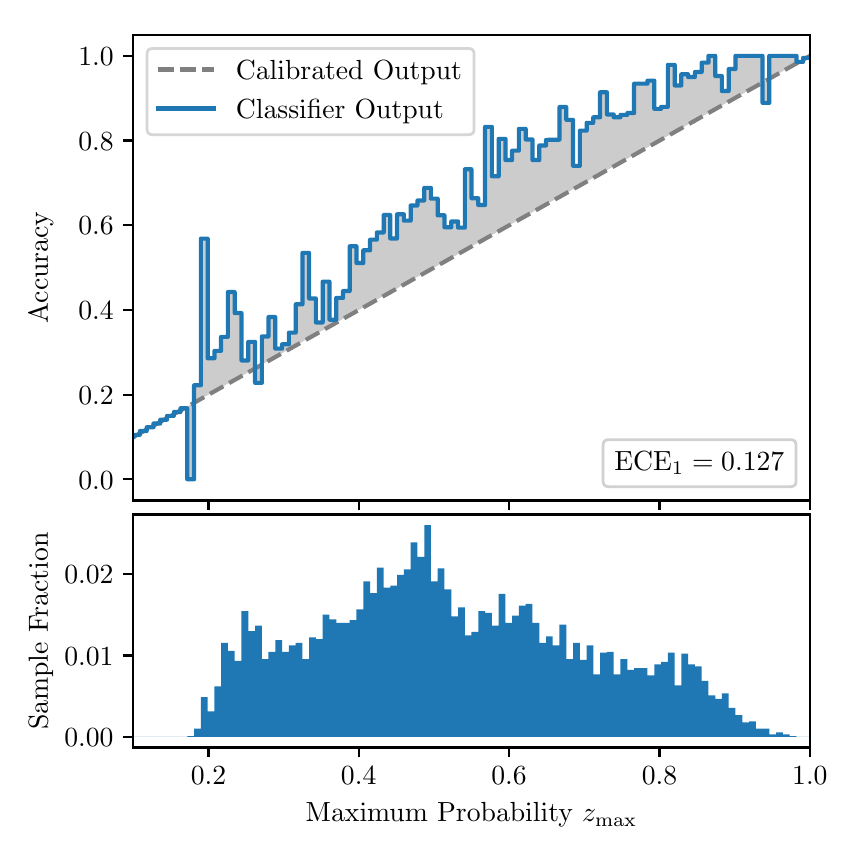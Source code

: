 \begingroup%
\makeatletter%
\begin{pgfpicture}%
\pgfpathrectangle{\pgfpointorigin}{\pgfqpoint{4.0in}{4.0in}}%
\pgfusepath{use as bounding box, clip}%
\begin{pgfscope}%
\pgfsetbuttcap%
\pgfsetmiterjoin%
\definecolor{currentfill}{rgb}{1.0,1.0,1.0}%
\pgfsetfillcolor{currentfill}%
\pgfsetlinewidth{0.0pt}%
\definecolor{currentstroke}{rgb}{1.0,1.0,1.0}%
\pgfsetstrokecolor{currentstroke}%
\pgfsetdash{}{0pt}%
\pgfpathmoveto{\pgfqpoint{0.0in}{0.0in}}%
\pgfpathlineto{\pgfqpoint{4.0in}{0.0in}}%
\pgfpathlineto{\pgfqpoint{4.0in}{4.0in}}%
\pgfpathlineto{\pgfqpoint{0.0in}{4.0in}}%
\pgfpathclose%
\pgfusepath{fill}%
\end{pgfscope}%
\begin{pgfscope}%
\pgfsetbuttcap%
\pgfsetmiterjoin%
\definecolor{currentfill}{rgb}{1.0,1.0,1.0}%
\pgfsetfillcolor{currentfill}%
\pgfsetlinewidth{0.0pt}%
\definecolor{currentstroke}{rgb}{0.0,0.0,0.0}%
\pgfsetstrokecolor{currentstroke}%
\pgfsetstrokeopacity{0.0}%
\pgfsetdash{}{0pt}%
\pgfpathmoveto{\pgfqpoint{0.528in}{1.636in}}%
\pgfpathlineto{\pgfqpoint{3.911in}{1.636in}}%
\pgfpathlineto{\pgfqpoint{3.911in}{3.965in}}%
\pgfpathlineto{\pgfqpoint{0.528in}{3.965in}}%
\pgfpathclose%
\pgfusepath{fill}%
\end{pgfscope}%
\begin{pgfscope}%
\pgfpathrectangle{\pgfqpoint{0.528in}{1.636in}}{\pgfqpoint{3.384in}{2.329in}}%
\pgfusepath{clip}%
\pgfsetbuttcap%
\pgfsetroundjoin%
\definecolor{currentfill}{rgb}{0.0,0.0,0.0}%
\pgfsetfillcolor{currentfill}%
\pgfsetfillopacity{0.2}%
\pgfsetlinewidth{0.0pt}%
\definecolor{currentstroke}{rgb}{0.0,0.0,0.0}%
\pgfsetstrokecolor{currentstroke}%
\pgfsetdash{}{0pt}%
\pgfpathmoveto{\pgfqpoint{0.531in}{1.964in}}%
\pgfpathlineto{\pgfqpoint{0.531in}{1.955in}}%
\pgfpathlineto{\pgfqpoint{0.534in}{1.957in}}%
\pgfpathlineto{\pgfqpoint{0.538in}{1.959in}}%
\pgfpathlineto{\pgfqpoint{0.541in}{1.961in}}%
\pgfpathlineto{\pgfqpoint{0.545in}{1.963in}}%
\pgfpathlineto{\pgfqpoint{0.548in}{1.965in}}%
\pgfpathlineto{\pgfqpoint{0.551in}{1.967in}}%
\pgfpathlineto{\pgfqpoint{0.555in}{1.969in}}%
\pgfpathlineto{\pgfqpoint{0.558in}{1.97in}}%
\pgfpathlineto{\pgfqpoint{0.561in}{1.972in}}%
\pgfpathlineto{\pgfqpoint{0.565in}{1.974in}}%
\pgfpathlineto{\pgfqpoint{0.568in}{1.976in}}%
\pgfpathlineto{\pgfqpoint{0.572in}{1.978in}}%
\pgfpathlineto{\pgfqpoint{0.575in}{1.98in}}%
\pgfpathlineto{\pgfqpoint{0.578in}{1.982in}}%
\pgfpathlineto{\pgfqpoint{0.582in}{1.984in}}%
\pgfpathlineto{\pgfqpoint{0.585in}{1.986in}}%
\pgfpathlineto{\pgfqpoint{0.589in}{1.988in}}%
\pgfpathlineto{\pgfqpoint{0.592in}{1.99in}}%
\pgfpathlineto{\pgfqpoint{0.595in}{1.991in}}%
\pgfpathlineto{\pgfqpoint{0.599in}{1.993in}}%
\pgfpathlineto{\pgfqpoint{0.602in}{1.995in}}%
\pgfpathlineto{\pgfqpoint{0.606in}{1.997in}}%
\pgfpathlineto{\pgfqpoint{0.609in}{1.999in}}%
\pgfpathlineto{\pgfqpoint{0.612in}{2.001in}}%
\pgfpathlineto{\pgfqpoint{0.616in}{2.003in}}%
\pgfpathlineto{\pgfqpoint{0.619in}{2.005in}}%
\pgfpathlineto{\pgfqpoint{0.622in}{2.007in}}%
\pgfpathlineto{\pgfqpoint{0.626in}{2.009in}}%
\pgfpathlineto{\pgfqpoint{0.629in}{2.011in}}%
\pgfpathlineto{\pgfqpoint{0.633in}{2.012in}}%
\pgfpathlineto{\pgfqpoint{0.636in}{2.014in}}%
\pgfpathlineto{\pgfqpoint{0.639in}{2.016in}}%
\pgfpathlineto{\pgfqpoint{0.643in}{2.018in}}%
\pgfpathlineto{\pgfqpoint{0.646in}{2.02in}}%
\pgfpathlineto{\pgfqpoint{0.65in}{2.022in}}%
\pgfpathlineto{\pgfqpoint{0.653in}{2.024in}}%
\pgfpathlineto{\pgfqpoint{0.656in}{2.026in}}%
\pgfpathlineto{\pgfqpoint{0.66in}{2.028in}}%
\pgfpathlineto{\pgfqpoint{0.663in}{2.03in}}%
\pgfpathlineto{\pgfqpoint{0.666in}{2.032in}}%
\pgfpathlineto{\pgfqpoint{0.67in}{2.033in}}%
\pgfpathlineto{\pgfqpoint{0.673in}{2.035in}}%
\pgfpathlineto{\pgfqpoint{0.677in}{2.037in}}%
\pgfpathlineto{\pgfqpoint{0.68in}{2.039in}}%
\pgfpathlineto{\pgfqpoint{0.683in}{2.041in}}%
\pgfpathlineto{\pgfqpoint{0.687in}{2.043in}}%
\pgfpathlineto{\pgfqpoint{0.69in}{2.045in}}%
\pgfpathlineto{\pgfqpoint{0.694in}{2.047in}}%
\pgfpathlineto{\pgfqpoint{0.697in}{2.049in}}%
\pgfpathlineto{\pgfqpoint{0.7in}{2.051in}}%
\pgfpathlineto{\pgfqpoint{0.704in}{2.052in}}%
\pgfpathlineto{\pgfqpoint{0.707in}{2.054in}}%
\pgfpathlineto{\pgfqpoint{0.711in}{2.056in}}%
\pgfpathlineto{\pgfqpoint{0.714in}{2.058in}}%
\pgfpathlineto{\pgfqpoint{0.717in}{2.06in}}%
\pgfpathlineto{\pgfqpoint{0.721in}{2.062in}}%
\pgfpathlineto{\pgfqpoint{0.724in}{2.064in}}%
\pgfpathlineto{\pgfqpoint{0.727in}{2.066in}}%
\pgfpathlineto{\pgfqpoint{0.731in}{2.068in}}%
\pgfpathlineto{\pgfqpoint{0.734in}{2.07in}}%
\pgfpathlineto{\pgfqpoint{0.738in}{2.072in}}%
\pgfpathlineto{\pgfqpoint{0.741in}{2.073in}}%
\pgfpathlineto{\pgfqpoint{0.744in}{2.075in}}%
\pgfpathlineto{\pgfqpoint{0.748in}{2.077in}}%
\pgfpathlineto{\pgfqpoint{0.751in}{2.079in}}%
\pgfpathlineto{\pgfqpoint{0.755in}{2.081in}}%
\pgfpathlineto{\pgfqpoint{0.758in}{2.083in}}%
\pgfpathlineto{\pgfqpoint{0.761in}{2.085in}}%
\pgfpathlineto{\pgfqpoint{0.765in}{2.087in}}%
\pgfpathlineto{\pgfqpoint{0.768in}{2.089in}}%
\pgfpathlineto{\pgfqpoint{0.771in}{2.091in}}%
\pgfpathlineto{\pgfqpoint{0.775in}{2.093in}}%
\pgfpathlineto{\pgfqpoint{0.778in}{2.094in}}%
\pgfpathlineto{\pgfqpoint{0.782in}{2.096in}}%
\pgfpathlineto{\pgfqpoint{0.785in}{2.098in}}%
\pgfpathlineto{\pgfqpoint{0.788in}{2.1in}}%
\pgfpathlineto{\pgfqpoint{0.792in}{2.102in}}%
\pgfpathlineto{\pgfqpoint{0.795in}{2.104in}}%
\pgfpathlineto{\pgfqpoint{0.799in}{2.106in}}%
\pgfpathlineto{\pgfqpoint{0.802in}{2.108in}}%
\pgfpathlineto{\pgfqpoint{0.805in}{2.11in}}%
\pgfpathlineto{\pgfqpoint{0.809in}{2.112in}}%
\pgfpathlineto{\pgfqpoint{0.812in}{2.114in}}%
\pgfpathlineto{\pgfqpoint{0.816in}{2.115in}}%
\pgfpathlineto{\pgfqpoint{0.819in}{2.117in}}%
\pgfpathlineto{\pgfqpoint{0.822in}{2.119in}}%
\pgfpathlineto{\pgfqpoint{0.826in}{2.121in}}%
\pgfpathlineto{\pgfqpoint{0.829in}{2.123in}}%
\pgfpathlineto{\pgfqpoint{0.832in}{2.125in}}%
\pgfpathlineto{\pgfqpoint{0.836in}{2.127in}}%
\pgfpathlineto{\pgfqpoint{0.839in}{2.129in}}%
\pgfpathlineto{\pgfqpoint{0.843in}{2.131in}}%
\pgfpathlineto{\pgfqpoint{0.846in}{2.133in}}%
\pgfpathlineto{\pgfqpoint{0.849in}{2.135in}}%
\pgfpathlineto{\pgfqpoint{0.853in}{2.136in}}%
\pgfpathlineto{\pgfqpoint{0.856in}{2.138in}}%
\pgfpathlineto{\pgfqpoint{0.86in}{2.14in}}%
\pgfpathlineto{\pgfqpoint{0.863in}{2.142in}}%
\pgfpathlineto{\pgfqpoint{0.866in}{2.144in}}%
\pgfpathlineto{\pgfqpoint{0.87in}{2.146in}}%
\pgfpathlineto{\pgfqpoint{0.873in}{2.148in}}%
\pgfpathlineto{\pgfqpoint{0.876in}{2.15in}}%
\pgfpathlineto{\pgfqpoint{0.88in}{2.152in}}%
\pgfpathlineto{\pgfqpoint{0.883in}{2.154in}}%
\pgfpathlineto{\pgfqpoint{0.887in}{2.156in}}%
\pgfpathlineto{\pgfqpoint{0.89in}{2.157in}}%
\pgfpathlineto{\pgfqpoint{0.893in}{2.159in}}%
\pgfpathlineto{\pgfqpoint{0.897in}{2.161in}}%
\pgfpathlineto{\pgfqpoint{0.9in}{2.163in}}%
\pgfpathlineto{\pgfqpoint{0.904in}{2.165in}}%
\pgfpathlineto{\pgfqpoint{0.907in}{2.167in}}%
\pgfpathlineto{\pgfqpoint{0.91in}{2.169in}}%
\pgfpathlineto{\pgfqpoint{0.914in}{2.171in}}%
\pgfpathlineto{\pgfqpoint{0.917in}{2.173in}}%
\pgfpathlineto{\pgfqpoint{0.921in}{2.175in}}%
\pgfpathlineto{\pgfqpoint{0.924in}{2.176in}}%
\pgfpathlineto{\pgfqpoint{0.927in}{2.178in}}%
\pgfpathlineto{\pgfqpoint{0.931in}{2.18in}}%
\pgfpathlineto{\pgfqpoint{0.934in}{2.182in}}%
\pgfpathlineto{\pgfqpoint{0.937in}{2.184in}}%
\pgfpathlineto{\pgfqpoint{0.941in}{2.186in}}%
\pgfpathlineto{\pgfqpoint{0.944in}{2.188in}}%
\pgfpathlineto{\pgfqpoint{0.948in}{2.19in}}%
\pgfpathlineto{\pgfqpoint{0.951in}{2.192in}}%
\pgfpathlineto{\pgfqpoint{0.954in}{2.194in}}%
\pgfpathlineto{\pgfqpoint{0.958in}{2.196in}}%
\pgfpathlineto{\pgfqpoint{0.961in}{2.197in}}%
\pgfpathlineto{\pgfqpoint{0.965in}{2.199in}}%
\pgfpathlineto{\pgfqpoint{0.968in}{2.201in}}%
\pgfpathlineto{\pgfqpoint{0.971in}{2.203in}}%
\pgfpathlineto{\pgfqpoint{0.975in}{2.205in}}%
\pgfpathlineto{\pgfqpoint{0.978in}{2.207in}}%
\pgfpathlineto{\pgfqpoint{0.981in}{2.209in}}%
\pgfpathlineto{\pgfqpoint{0.985in}{2.211in}}%
\pgfpathlineto{\pgfqpoint{0.988in}{2.213in}}%
\pgfpathlineto{\pgfqpoint{0.992in}{2.215in}}%
\pgfpathlineto{\pgfqpoint{0.995in}{2.217in}}%
\pgfpathlineto{\pgfqpoint{0.998in}{2.218in}}%
\pgfpathlineto{\pgfqpoint{1.002in}{2.22in}}%
\pgfpathlineto{\pgfqpoint{1.005in}{2.222in}}%
\pgfpathlineto{\pgfqpoint{1.009in}{2.224in}}%
\pgfpathlineto{\pgfqpoint{1.012in}{2.226in}}%
\pgfpathlineto{\pgfqpoint{1.015in}{2.228in}}%
\pgfpathlineto{\pgfqpoint{1.019in}{2.23in}}%
\pgfpathlineto{\pgfqpoint{1.022in}{2.232in}}%
\pgfpathlineto{\pgfqpoint{1.026in}{2.234in}}%
\pgfpathlineto{\pgfqpoint{1.029in}{2.236in}}%
\pgfpathlineto{\pgfqpoint{1.032in}{2.238in}}%
\pgfpathlineto{\pgfqpoint{1.036in}{2.239in}}%
\pgfpathlineto{\pgfqpoint{1.039in}{2.241in}}%
\pgfpathlineto{\pgfqpoint{1.042in}{2.243in}}%
\pgfpathlineto{\pgfqpoint{1.046in}{2.245in}}%
\pgfpathlineto{\pgfqpoint{1.049in}{2.247in}}%
\pgfpathlineto{\pgfqpoint{1.053in}{2.249in}}%
\pgfpathlineto{\pgfqpoint{1.056in}{2.251in}}%
\pgfpathlineto{\pgfqpoint{1.059in}{2.253in}}%
\pgfpathlineto{\pgfqpoint{1.063in}{2.255in}}%
\pgfpathlineto{\pgfqpoint{1.066in}{2.257in}}%
\pgfpathlineto{\pgfqpoint{1.07in}{2.259in}}%
\pgfpathlineto{\pgfqpoint{1.073in}{2.26in}}%
\pgfpathlineto{\pgfqpoint{1.076in}{2.262in}}%
\pgfpathlineto{\pgfqpoint{1.08in}{2.264in}}%
\pgfpathlineto{\pgfqpoint{1.083in}{2.266in}}%
\pgfpathlineto{\pgfqpoint{1.086in}{2.268in}}%
\pgfpathlineto{\pgfqpoint{1.09in}{2.27in}}%
\pgfpathlineto{\pgfqpoint{1.093in}{2.272in}}%
\pgfpathlineto{\pgfqpoint{1.097in}{2.274in}}%
\pgfpathlineto{\pgfqpoint{1.1in}{2.276in}}%
\pgfpathlineto{\pgfqpoint{1.103in}{2.278in}}%
\pgfpathlineto{\pgfqpoint{1.107in}{2.28in}}%
\pgfpathlineto{\pgfqpoint{1.11in}{2.281in}}%
\pgfpathlineto{\pgfqpoint{1.114in}{2.283in}}%
\pgfpathlineto{\pgfqpoint{1.117in}{2.285in}}%
\pgfpathlineto{\pgfqpoint{1.12in}{2.287in}}%
\pgfpathlineto{\pgfqpoint{1.124in}{2.289in}}%
\pgfpathlineto{\pgfqpoint{1.127in}{2.291in}}%
\pgfpathlineto{\pgfqpoint{1.131in}{2.293in}}%
\pgfpathlineto{\pgfqpoint{1.134in}{2.295in}}%
\pgfpathlineto{\pgfqpoint{1.137in}{2.297in}}%
\pgfpathlineto{\pgfqpoint{1.141in}{2.299in}}%
\pgfpathlineto{\pgfqpoint{1.144in}{2.3in}}%
\pgfpathlineto{\pgfqpoint{1.147in}{2.302in}}%
\pgfpathlineto{\pgfqpoint{1.151in}{2.304in}}%
\pgfpathlineto{\pgfqpoint{1.154in}{2.306in}}%
\pgfpathlineto{\pgfqpoint{1.158in}{2.308in}}%
\pgfpathlineto{\pgfqpoint{1.161in}{2.31in}}%
\pgfpathlineto{\pgfqpoint{1.164in}{2.312in}}%
\pgfpathlineto{\pgfqpoint{1.168in}{2.314in}}%
\pgfpathlineto{\pgfqpoint{1.171in}{2.316in}}%
\pgfpathlineto{\pgfqpoint{1.175in}{2.318in}}%
\pgfpathlineto{\pgfqpoint{1.178in}{2.32in}}%
\pgfpathlineto{\pgfqpoint{1.181in}{2.321in}}%
\pgfpathlineto{\pgfqpoint{1.185in}{2.323in}}%
\pgfpathlineto{\pgfqpoint{1.188in}{2.325in}}%
\pgfpathlineto{\pgfqpoint{1.191in}{2.327in}}%
\pgfpathlineto{\pgfqpoint{1.195in}{2.329in}}%
\pgfpathlineto{\pgfqpoint{1.198in}{2.331in}}%
\pgfpathlineto{\pgfqpoint{1.202in}{2.333in}}%
\pgfpathlineto{\pgfqpoint{1.205in}{2.335in}}%
\pgfpathlineto{\pgfqpoint{1.208in}{2.337in}}%
\pgfpathlineto{\pgfqpoint{1.212in}{2.339in}}%
\pgfpathlineto{\pgfqpoint{1.215in}{2.341in}}%
\pgfpathlineto{\pgfqpoint{1.219in}{2.342in}}%
\pgfpathlineto{\pgfqpoint{1.222in}{2.344in}}%
\pgfpathlineto{\pgfqpoint{1.225in}{2.346in}}%
\pgfpathlineto{\pgfqpoint{1.229in}{2.348in}}%
\pgfpathlineto{\pgfqpoint{1.232in}{2.35in}}%
\pgfpathlineto{\pgfqpoint{1.236in}{2.352in}}%
\pgfpathlineto{\pgfqpoint{1.239in}{2.354in}}%
\pgfpathlineto{\pgfqpoint{1.242in}{2.356in}}%
\pgfpathlineto{\pgfqpoint{1.246in}{2.358in}}%
\pgfpathlineto{\pgfqpoint{1.249in}{2.36in}}%
\pgfpathlineto{\pgfqpoint{1.252in}{2.362in}}%
\pgfpathlineto{\pgfqpoint{1.256in}{2.363in}}%
\pgfpathlineto{\pgfqpoint{1.259in}{2.365in}}%
\pgfpathlineto{\pgfqpoint{1.263in}{2.367in}}%
\pgfpathlineto{\pgfqpoint{1.266in}{2.369in}}%
\pgfpathlineto{\pgfqpoint{1.269in}{2.371in}}%
\pgfpathlineto{\pgfqpoint{1.273in}{2.373in}}%
\pgfpathlineto{\pgfqpoint{1.276in}{2.375in}}%
\pgfpathlineto{\pgfqpoint{1.28in}{2.377in}}%
\pgfpathlineto{\pgfqpoint{1.283in}{2.379in}}%
\pgfpathlineto{\pgfqpoint{1.286in}{2.381in}}%
\pgfpathlineto{\pgfqpoint{1.29in}{2.383in}}%
\pgfpathlineto{\pgfqpoint{1.293in}{2.384in}}%
\pgfpathlineto{\pgfqpoint{1.296in}{2.386in}}%
\pgfpathlineto{\pgfqpoint{1.3in}{2.388in}}%
\pgfpathlineto{\pgfqpoint{1.303in}{2.39in}}%
\pgfpathlineto{\pgfqpoint{1.307in}{2.392in}}%
\pgfpathlineto{\pgfqpoint{1.31in}{2.394in}}%
\pgfpathlineto{\pgfqpoint{1.313in}{2.396in}}%
\pgfpathlineto{\pgfqpoint{1.317in}{2.398in}}%
\pgfpathlineto{\pgfqpoint{1.32in}{2.4in}}%
\pgfpathlineto{\pgfqpoint{1.324in}{2.402in}}%
\pgfpathlineto{\pgfqpoint{1.327in}{2.404in}}%
\pgfpathlineto{\pgfqpoint{1.33in}{2.405in}}%
\pgfpathlineto{\pgfqpoint{1.334in}{2.407in}}%
\pgfpathlineto{\pgfqpoint{1.337in}{2.409in}}%
\pgfpathlineto{\pgfqpoint{1.34in}{2.411in}}%
\pgfpathlineto{\pgfqpoint{1.344in}{2.413in}}%
\pgfpathlineto{\pgfqpoint{1.347in}{2.415in}}%
\pgfpathlineto{\pgfqpoint{1.351in}{2.417in}}%
\pgfpathlineto{\pgfqpoint{1.354in}{2.419in}}%
\pgfpathlineto{\pgfqpoint{1.357in}{2.421in}}%
\pgfpathlineto{\pgfqpoint{1.361in}{2.423in}}%
\pgfpathlineto{\pgfqpoint{1.364in}{2.424in}}%
\pgfpathlineto{\pgfqpoint{1.368in}{2.426in}}%
\pgfpathlineto{\pgfqpoint{1.371in}{2.428in}}%
\pgfpathlineto{\pgfqpoint{1.374in}{2.43in}}%
\pgfpathlineto{\pgfqpoint{1.378in}{2.432in}}%
\pgfpathlineto{\pgfqpoint{1.381in}{2.434in}}%
\pgfpathlineto{\pgfqpoint{1.385in}{2.436in}}%
\pgfpathlineto{\pgfqpoint{1.388in}{2.438in}}%
\pgfpathlineto{\pgfqpoint{1.391in}{2.44in}}%
\pgfpathlineto{\pgfqpoint{1.395in}{2.442in}}%
\pgfpathlineto{\pgfqpoint{1.398in}{2.444in}}%
\pgfpathlineto{\pgfqpoint{1.401in}{2.445in}}%
\pgfpathlineto{\pgfqpoint{1.405in}{2.447in}}%
\pgfpathlineto{\pgfqpoint{1.408in}{2.449in}}%
\pgfpathlineto{\pgfqpoint{1.412in}{2.451in}}%
\pgfpathlineto{\pgfqpoint{1.415in}{2.453in}}%
\pgfpathlineto{\pgfqpoint{1.418in}{2.455in}}%
\pgfpathlineto{\pgfqpoint{1.422in}{2.457in}}%
\pgfpathlineto{\pgfqpoint{1.425in}{2.459in}}%
\pgfpathlineto{\pgfqpoint{1.429in}{2.461in}}%
\pgfpathlineto{\pgfqpoint{1.432in}{2.463in}}%
\pgfpathlineto{\pgfqpoint{1.435in}{2.465in}}%
\pgfpathlineto{\pgfqpoint{1.439in}{2.466in}}%
\pgfpathlineto{\pgfqpoint{1.442in}{2.468in}}%
\pgfpathlineto{\pgfqpoint{1.445in}{2.47in}}%
\pgfpathlineto{\pgfqpoint{1.449in}{2.472in}}%
\pgfpathlineto{\pgfqpoint{1.452in}{2.474in}}%
\pgfpathlineto{\pgfqpoint{1.456in}{2.476in}}%
\pgfpathlineto{\pgfqpoint{1.459in}{2.478in}}%
\pgfpathlineto{\pgfqpoint{1.462in}{2.48in}}%
\pgfpathlineto{\pgfqpoint{1.466in}{2.482in}}%
\pgfpathlineto{\pgfqpoint{1.469in}{2.484in}}%
\pgfpathlineto{\pgfqpoint{1.473in}{2.486in}}%
\pgfpathlineto{\pgfqpoint{1.476in}{2.487in}}%
\pgfpathlineto{\pgfqpoint{1.479in}{2.489in}}%
\pgfpathlineto{\pgfqpoint{1.483in}{2.491in}}%
\pgfpathlineto{\pgfqpoint{1.486in}{2.493in}}%
\pgfpathlineto{\pgfqpoint{1.49in}{2.495in}}%
\pgfpathlineto{\pgfqpoint{1.493in}{2.497in}}%
\pgfpathlineto{\pgfqpoint{1.496in}{2.499in}}%
\pgfpathlineto{\pgfqpoint{1.5in}{2.501in}}%
\pgfpathlineto{\pgfqpoint{1.503in}{2.503in}}%
\pgfpathlineto{\pgfqpoint{1.506in}{2.505in}}%
\pgfpathlineto{\pgfqpoint{1.51in}{2.507in}}%
\pgfpathlineto{\pgfqpoint{1.513in}{2.508in}}%
\pgfpathlineto{\pgfqpoint{1.517in}{2.51in}}%
\pgfpathlineto{\pgfqpoint{1.52in}{2.512in}}%
\pgfpathlineto{\pgfqpoint{1.523in}{2.514in}}%
\pgfpathlineto{\pgfqpoint{1.527in}{2.516in}}%
\pgfpathlineto{\pgfqpoint{1.53in}{2.518in}}%
\pgfpathlineto{\pgfqpoint{1.534in}{2.52in}}%
\pgfpathlineto{\pgfqpoint{1.537in}{2.522in}}%
\pgfpathlineto{\pgfqpoint{1.54in}{2.524in}}%
\pgfpathlineto{\pgfqpoint{1.544in}{2.526in}}%
\pgfpathlineto{\pgfqpoint{1.547in}{2.528in}}%
\pgfpathlineto{\pgfqpoint{1.55in}{2.529in}}%
\pgfpathlineto{\pgfqpoint{1.554in}{2.531in}}%
\pgfpathlineto{\pgfqpoint{1.557in}{2.533in}}%
\pgfpathlineto{\pgfqpoint{1.561in}{2.535in}}%
\pgfpathlineto{\pgfqpoint{1.564in}{2.537in}}%
\pgfpathlineto{\pgfqpoint{1.567in}{2.539in}}%
\pgfpathlineto{\pgfqpoint{1.571in}{2.541in}}%
\pgfpathlineto{\pgfqpoint{1.574in}{2.543in}}%
\pgfpathlineto{\pgfqpoint{1.578in}{2.545in}}%
\pgfpathlineto{\pgfqpoint{1.581in}{2.547in}}%
\pgfpathlineto{\pgfqpoint{1.584in}{2.549in}}%
\pgfpathlineto{\pgfqpoint{1.588in}{2.55in}}%
\pgfpathlineto{\pgfqpoint{1.591in}{2.552in}}%
\pgfpathlineto{\pgfqpoint{1.595in}{2.554in}}%
\pgfpathlineto{\pgfqpoint{1.598in}{2.556in}}%
\pgfpathlineto{\pgfqpoint{1.601in}{2.558in}}%
\pgfpathlineto{\pgfqpoint{1.605in}{2.56in}}%
\pgfpathlineto{\pgfqpoint{1.608in}{2.562in}}%
\pgfpathlineto{\pgfqpoint{1.611in}{2.564in}}%
\pgfpathlineto{\pgfqpoint{1.615in}{2.566in}}%
\pgfpathlineto{\pgfqpoint{1.618in}{2.568in}}%
\pgfpathlineto{\pgfqpoint{1.622in}{2.569in}}%
\pgfpathlineto{\pgfqpoint{1.625in}{2.571in}}%
\pgfpathlineto{\pgfqpoint{1.628in}{2.573in}}%
\pgfpathlineto{\pgfqpoint{1.632in}{2.575in}}%
\pgfpathlineto{\pgfqpoint{1.635in}{2.577in}}%
\pgfpathlineto{\pgfqpoint{1.639in}{2.579in}}%
\pgfpathlineto{\pgfqpoint{1.642in}{2.581in}}%
\pgfpathlineto{\pgfqpoint{1.645in}{2.583in}}%
\pgfpathlineto{\pgfqpoint{1.649in}{2.585in}}%
\pgfpathlineto{\pgfqpoint{1.652in}{2.587in}}%
\pgfpathlineto{\pgfqpoint{1.655in}{2.589in}}%
\pgfpathlineto{\pgfqpoint{1.659in}{2.59in}}%
\pgfpathlineto{\pgfqpoint{1.662in}{2.592in}}%
\pgfpathlineto{\pgfqpoint{1.666in}{2.594in}}%
\pgfpathlineto{\pgfqpoint{1.669in}{2.596in}}%
\pgfpathlineto{\pgfqpoint{1.672in}{2.598in}}%
\pgfpathlineto{\pgfqpoint{1.676in}{2.6in}}%
\pgfpathlineto{\pgfqpoint{1.679in}{2.602in}}%
\pgfpathlineto{\pgfqpoint{1.683in}{2.604in}}%
\pgfpathlineto{\pgfqpoint{1.686in}{2.606in}}%
\pgfpathlineto{\pgfqpoint{1.689in}{2.608in}}%
\pgfpathlineto{\pgfqpoint{1.693in}{2.61in}}%
\pgfpathlineto{\pgfqpoint{1.696in}{2.611in}}%
\pgfpathlineto{\pgfqpoint{1.7in}{2.613in}}%
\pgfpathlineto{\pgfqpoint{1.703in}{2.615in}}%
\pgfpathlineto{\pgfqpoint{1.706in}{2.617in}}%
\pgfpathlineto{\pgfqpoint{1.71in}{2.619in}}%
\pgfpathlineto{\pgfqpoint{1.713in}{2.621in}}%
\pgfpathlineto{\pgfqpoint{1.716in}{2.623in}}%
\pgfpathlineto{\pgfqpoint{1.72in}{2.625in}}%
\pgfpathlineto{\pgfqpoint{1.723in}{2.627in}}%
\pgfpathlineto{\pgfqpoint{1.727in}{2.629in}}%
\pgfpathlineto{\pgfqpoint{1.73in}{2.631in}}%
\pgfpathlineto{\pgfqpoint{1.733in}{2.632in}}%
\pgfpathlineto{\pgfqpoint{1.737in}{2.634in}}%
\pgfpathlineto{\pgfqpoint{1.74in}{2.636in}}%
\pgfpathlineto{\pgfqpoint{1.744in}{2.638in}}%
\pgfpathlineto{\pgfqpoint{1.747in}{2.64in}}%
\pgfpathlineto{\pgfqpoint{1.75in}{2.642in}}%
\pgfpathlineto{\pgfqpoint{1.754in}{2.644in}}%
\pgfpathlineto{\pgfqpoint{1.757in}{2.646in}}%
\pgfpathlineto{\pgfqpoint{1.76in}{2.648in}}%
\pgfpathlineto{\pgfqpoint{1.764in}{2.65in}}%
\pgfpathlineto{\pgfqpoint{1.767in}{2.652in}}%
\pgfpathlineto{\pgfqpoint{1.771in}{2.653in}}%
\pgfpathlineto{\pgfqpoint{1.774in}{2.655in}}%
\pgfpathlineto{\pgfqpoint{1.777in}{2.657in}}%
\pgfpathlineto{\pgfqpoint{1.781in}{2.659in}}%
\pgfpathlineto{\pgfqpoint{1.784in}{2.661in}}%
\pgfpathlineto{\pgfqpoint{1.788in}{2.663in}}%
\pgfpathlineto{\pgfqpoint{1.791in}{2.665in}}%
\pgfpathlineto{\pgfqpoint{1.794in}{2.667in}}%
\pgfpathlineto{\pgfqpoint{1.798in}{2.669in}}%
\pgfpathlineto{\pgfqpoint{1.801in}{2.671in}}%
\pgfpathlineto{\pgfqpoint{1.805in}{2.673in}}%
\pgfpathlineto{\pgfqpoint{1.808in}{2.674in}}%
\pgfpathlineto{\pgfqpoint{1.811in}{2.676in}}%
\pgfpathlineto{\pgfqpoint{1.815in}{2.678in}}%
\pgfpathlineto{\pgfqpoint{1.818in}{2.68in}}%
\pgfpathlineto{\pgfqpoint{1.821in}{2.682in}}%
\pgfpathlineto{\pgfqpoint{1.825in}{2.684in}}%
\pgfpathlineto{\pgfqpoint{1.828in}{2.686in}}%
\pgfpathlineto{\pgfqpoint{1.832in}{2.688in}}%
\pgfpathlineto{\pgfqpoint{1.835in}{2.69in}}%
\pgfpathlineto{\pgfqpoint{1.838in}{2.692in}}%
\pgfpathlineto{\pgfqpoint{1.842in}{2.693in}}%
\pgfpathlineto{\pgfqpoint{1.845in}{2.695in}}%
\pgfpathlineto{\pgfqpoint{1.849in}{2.697in}}%
\pgfpathlineto{\pgfqpoint{1.852in}{2.699in}}%
\pgfpathlineto{\pgfqpoint{1.855in}{2.701in}}%
\pgfpathlineto{\pgfqpoint{1.859in}{2.703in}}%
\pgfpathlineto{\pgfqpoint{1.862in}{2.705in}}%
\pgfpathlineto{\pgfqpoint{1.865in}{2.707in}}%
\pgfpathlineto{\pgfqpoint{1.869in}{2.709in}}%
\pgfpathlineto{\pgfqpoint{1.872in}{2.711in}}%
\pgfpathlineto{\pgfqpoint{1.876in}{2.713in}}%
\pgfpathlineto{\pgfqpoint{1.879in}{2.714in}}%
\pgfpathlineto{\pgfqpoint{1.882in}{2.716in}}%
\pgfpathlineto{\pgfqpoint{1.886in}{2.718in}}%
\pgfpathlineto{\pgfqpoint{1.889in}{2.72in}}%
\pgfpathlineto{\pgfqpoint{1.893in}{2.722in}}%
\pgfpathlineto{\pgfqpoint{1.896in}{2.724in}}%
\pgfpathlineto{\pgfqpoint{1.899in}{2.726in}}%
\pgfpathlineto{\pgfqpoint{1.903in}{2.728in}}%
\pgfpathlineto{\pgfqpoint{1.906in}{2.73in}}%
\pgfpathlineto{\pgfqpoint{1.91in}{2.732in}}%
\pgfpathlineto{\pgfqpoint{1.913in}{2.734in}}%
\pgfpathlineto{\pgfqpoint{1.916in}{2.735in}}%
\pgfpathlineto{\pgfqpoint{1.92in}{2.737in}}%
\pgfpathlineto{\pgfqpoint{1.923in}{2.739in}}%
\pgfpathlineto{\pgfqpoint{1.926in}{2.741in}}%
\pgfpathlineto{\pgfqpoint{1.93in}{2.743in}}%
\pgfpathlineto{\pgfqpoint{1.933in}{2.745in}}%
\pgfpathlineto{\pgfqpoint{1.937in}{2.747in}}%
\pgfpathlineto{\pgfqpoint{1.94in}{2.749in}}%
\pgfpathlineto{\pgfqpoint{1.943in}{2.751in}}%
\pgfpathlineto{\pgfqpoint{1.947in}{2.753in}}%
\pgfpathlineto{\pgfqpoint{1.95in}{2.755in}}%
\pgfpathlineto{\pgfqpoint{1.954in}{2.756in}}%
\pgfpathlineto{\pgfqpoint{1.957in}{2.758in}}%
\pgfpathlineto{\pgfqpoint{1.96in}{2.76in}}%
\pgfpathlineto{\pgfqpoint{1.964in}{2.762in}}%
\pgfpathlineto{\pgfqpoint{1.967in}{2.764in}}%
\pgfpathlineto{\pgfqpoint{1.97in}{2.766in}}%
\pgfpathlineto{\pgfqpoint{1.974in}{2.768in}}%
\pgfpathlineto{\pgfqpoint{1.977in}{2.77in}}%
\pgfpathlineto{\pgfqpoint{1.981in}{2.772in}}%
\pgfpathlineto{\pgfqpoint{1.984in}{2.774in}}%
\pgfpathlineto{\pgfqpoint{1.987in}{2.776in}}%
\pgfpathlineto{\pgfqpoint{1.991in}{2.777in}}%
\pgfpathlineto{\pgfqpoint{1.994in}{2.779in}}%
\pgfpathlineto{\pgfqpoint{1.998in}{2.781in}}%
\pgfpathlineto{\pgfqpoint{2.001in}{2.783in}}%
\pgfpathlineto{\pgfqpoint{2.004in}{2.785in}}%
\pgfpathlineto{\pgfqpoint{2.008in}{2.787in}}%
\pgfpathlineto{\pgfqpoint{2.011in}{2.789in}}%
\pgfpathlineto{\pgfqpoint{2.015in}{2.791in}}%
\pgfpathlineto{\pgfqpoint{2.018in}{2.793in}}%
\pgfpathlineto{\pgfqpoint{2.021in}{2.795in}}%
\pgfpathlineto{\pgfqpoint{2.025in}{2.797in}}%
\pgfpathlineto{\pgfqpoint{2.028in}{2.798in}}%
\pgfpathlineto{\pgfqpoint{2.031in}{2.8in}}%
\pgfpathlineto{\pgfqpoint{2.035in}{2.802in}}%
\pgfpathlineto{\pgfqpoint{2.038in}{2.804in}}%
\pgfpathlineto{\pgfqpoint{2.042in}{2.806in}}%
\pgfpathlineto{\pgfqpoint{2.045in}{2.808in}}%
\pgfpathlineto{\pgfqpoint{2.048in}{2.81in}}%
\pgfpathlineto{\pgfqpoint{2.052in}{2.812in}}%
\pgfpathlineto{\pgfqpoint{2.055in}{2.814in}}%
\pgfpathlineto{\pgfqpoint{2.059in}{2.816in}}%
\pgfpathlineto{\pgfqpoint{2.062in}{2.817in}}%
\pgfpathlineto{\pgfqpoint{2.065in}{2.819in}}%
\pgfpathlineto{\pgfqpoint{2.069in}{2.821in}}%
\pgfpathlineto{\pgfqpoint{2.072in}{2.823in}}%
\pgfpathlineto{\pgfqpoint{2.075in}{2.825in}}%
\pgfpathlineto{\pgfqpoint{2.079in}{2.827in}}%
\pgfpathlineto{\pgfqpoint{2.082in}{2.829in}}%
\pgfpathlineto{\pgfqpoint{2.086in}{2.831in}}%
\pgfpathlineto{\pgfqpoint{2.089in}{2.833in}}%
\pgfpathlineto{\pgfqpoint{2.092in}{2.835in}}%
\pgfpathlineto{\pgfqpoint{2.096in}{2.837in}}%
\pgfpathlineto{\pgfqpoint{2.099in}{2.838in}}%
\pgfpathlineto{\pgfqpoint{2.103in}{2.84in}}%
\pgfpathlineto{\pgfqpoint{2.106in}{2.842in}}%
\pgfpathlineto{\pgfqpoint{2.109in}{2.844in}}%
\pgfpathlineto{\pgfqpoint{2.113in}{2.846in}}%
\pgfpathlineto{\pgfqpoint{2.116in}{2.848in}}%
\pgfpathlineto{\pgfqpoint{2.12in}{2.85in}}%
\pgfpathlineto{\pgfqpoint{2.123in}{2.852in}}%
\pgfpathlineto{\pgfqpoint{2.126in}{2.854in}}%
\pgfpathlineto{\pgfqpoint{2.13in}{2.856in}}%
\pgfpathlineto{\pgfqpoint{2.133in}{2.858in}}%
\pgfpathlineto{\pgfqpoint{2.136in}{2.859in}}%
\pgfpathlineto{\pgfqpoint{2.14in}{2.861in}}%
\pgfpathlineto{\pgfqpoint{2.143in}{2.863in}}%
\pgfpathlineto{\pgfqpoint{2.147in}{2.865in}}%
\pgfpathlineto{\pgfqpoint{2.15in}{2.867in}}%
\pgfpathlineto{\pgfqpoint{2.153in}{2.869in}}%
\pgfpathlineto{\pgfqpoint{2.157in}{2.871in}}%
\pgfpathlineto{\pgfqpoint{2.16in}{2.873in}}%
\pgfpathlineto{\pgfqpoint{2.164in}{2.875in}}%
\pgfpathlineto{\pgfqpoint{2.167in}{2.877in}}%
\pgfpathlineto{\pgfqpoint{2.17in}{2.879in}}%
\pgfpathlineto{\pgfqpoint{2.174in}{2.88in}}%
\pgfpathlineto{\pgfqpoint{2.177in}{2.882in}}%
\pgfpathlineto{\pgfqpoint{2.18in}{2.884in}}%
\pgfpathlineto{\pgfqpoint{2.184in}{2.886in}}%
\pgfpathlineto{\pgfqpoint{2.187in}{2.888in}}%
\pgfpathlineto{\pgfqpoint{2.191in}{2.89in}}%
\pgfpathlineto{\pgfqpoint{2.194in}{2.892in}}%
\pgfpathlineto{\pgfqpoint{2.197in}{2.894in}}%
\pgfpathlineto{\pgfqpoint{2.201in}{2.896in}}%
\pgfpathlineto{\pgfqpoint{2.204in}{2.898in}}%
\pgfpathlineto{\pgfqpoint{2.208in}{2.9in}}%
\pgfpathlineto{\pgfqpoint{2.211in}{2.901in}}%
\pgfpathlineto{\pgfqpoint{2.214in}{2.903in}}%
\pgfpathlineto{\pgfqpoint{2.218in}{2.905in}}%
\pgfpathlineto{\pgfqpoint{2.221in}{2.907in}}%
\pgfpathlineto{\pgfqpoint{2.225in}{2.909in}}%
\pgfpathlineto{\pgfqpoint{2.228in}{2.911in}}%
\pgfpathlineto{\pgfqpoint{2.231in}{2.913in}}%
\pgfpathlineto{\pgfqpoint{2.235in}{2.915in}}%
\pgfpathlineto{\pgfqpoint{2.238in}{2.917in}}%
\pgfpathlineto{\pgfqpoint{2.241in}{2.919in}}%
\pgfpathlineto{\pgfqpoint{2.245in}{2.921in}}%
\pgfpathlineto{\pgfqpoint{2.248in}{2.922in}}%
\pgfpathlineto{\pgfqpoint{2.252in}{2.924in}}%
\pgfpathlineto{\pgfqpoint{2.255in}{2.926in}}%
\pgfpathlineto{\pgfqpoint{2.258in}{2.928in}}%
\pgfpathlineto{\pgfqpoint{2.262in}{2.93in}}%
\pgfpathlineto{\pgfqpoint{2.265in}{2.932in}}%
\pgfpathlineto{\pgfqpoint{2.269in}{2.934in}}%
\pgfpathlineto{\pgfqpoint{2.272in}{2.936in}}%
\pgfpathlineto{\pgfqpoint{2.275in}{2.938in}}%
\pgfpathlineto{\pgfqpoint{2.279in}{2.94in}}%
\pgfpathlineto{\pgfqpoint{2.282in}{2.941in}}%
\pgfpathlineto{\pgfqpoint{2.285in}{2.943in}}%
\pgfpathlineto{\pgfqpoint{2.289in}{2.945in}}%
\pgfpathlineto{\pgfqpoint{2.292in}{2.947in}}%
\pgfpathlineto{\pgfqpoint{2.296in}{2.949in}}%
\pgfpathlineto{\pgfqpoint{2.299in}{2.951in}}%
\pgfpathlineto{\pgfqpoint{2.302in}{2.953in}}%
\pgfpathlineto{\pgfqpoint{2.306in}{2.955in}}%
\pgfpathlineto{\pgfqpoint{2.309in}{2.957in}}%
\pgfpathlineto{\pgfqpoint{2.313in}{2.959in}}%
\pgfpathlineto{\pgfqpoint{2.316in}{2.961in}}%
\pgfpathlineto{\pgfqpoint{2.319in}{2.962in}}%
\pgfpathlineto{\pgfqpoint{2.323in}{2.964in}}%
\pgfpathlineto{\pgfqpoint{2.326in}{2.966in}}%
\pgfpathlineto{\pgfqpoint{2.33in}{2.968in}}%
\pgfpathlineto{\pgfqpoint{2.333in}{2.97in}}%
\pgfpathlineto{\pgfqpoint{2.336in}{2.972in}}%
\pgfpathlineto{\pgfqpoint{2.34in}{2.974in}}%
\pgfpathlineto{\pgfqpoint{2.343in}{2.976in}}%
\pgfpathlineto{\pgfqpoint{2.346in}{2.978in}}%
\pgfpathlineto{\pgfqpoint{2.35in}{2.98in}}%
\pgfpathlineto{\pgfqpoint{2.353in}{2.982in}}%
\pgfpathlineto{\pgfqpoint{2.357in}{2.983in}}%
\pgfpathlineto{\pgfqpoint{2.36in}{2.985in}}%
\pgfpathlineto{\pgfqpoint{2.363in}{2.987in}}%
\pgfpathlineto{\pgfqpoint{2.367in}{2.989in}}%
\pgfpathlineto{\pgfqpoint{2.37in}{2.991in}}%
\pgfpathlineto{\pgfqpoint{2.374in}{2.993in}}%
\pgfpathlineto{\pgfqpoint{2.377in}{2.995in}}%
\pgfpathlineto{\pgfqpoint{2.38in}{2.997in}}%
\pgfpathlineto{\pgfqpoint{2.384in}{2.999in}}%
\pgfpathlineto{\pgfqpoint{2.387in}{3.001in}}%
\pgfpathlineto{\pgfqpoint{2.39in}{3.003in}}%
\pgfpathlineto{\pgfqpoint{2.394in}{3.004in}}%
\pgfpathlineto{\pgfqpoint{2.397in}{3.006in}}%
\pgfpathlineto{\pgfqpoint{2.401in}{3.008in}}%
\pgfpathlineto{\pgfqpoint{2.404in}{3.01in}}%
\pgfpathlineto{\pgfqpoint{2.407in}{3.012in}}%
\pgfpathlineto{\pgfqpoint{2.411in}{3.014in}}%
\pgfpathlineto{\pgfqpoint{2.414in}{3.016in}}%
\pgfpathlineto{\pgfqpoint{2.418in}{3.018in}}%
\pgfpathlineto{\pgfqpoint{2.421in}{3.02in}}%
\pgfpathlineto{\pgfqpoint{2.424in}{3.022in}}%
\pgfpathlineto{\pgfqpoint{2.428in}{3.024in}}%
\pgfpathlineto{\pgfqpoint{2.431in}{3.025in}}%
\pgfpathlineto{\pgfqpoint{2.435in}{3.027in}}%
\pgfpathlineto{\pgfqpoint{2.438in}{3.029in}}%
\pgfpathlineto{\pgfqpoint{2.441in}{3.031in}}%
\pgfpathlineto{\pgfqpoint{2.445in}{3.033in}}%
\pgfpathlineto{\pgfqpoint{2.448in}{3.035in}}%
\pgfpathlineto{\pgfqpoint{2.451in}{3.037in}}%
\pgfpathlineto{\pgfqpoint{2.455in}{3.039in}}%
\pgfpathlineto{\pgfqpoint{2.458in}{3.041in}}%
\pgfpathlineto{\pgfqpoint{2.462in}{3.043in}}%
\pgfpathlineto{\pgfqpoint{2.465in}{3.045in}}%
\pgfpathlineto{\pgfqpoint{2.468in}{3.046in}}%
\pgfpathlineto{\pgfqpoint{2.472in}{3.048in}}%
\pgfpathlineto{\pgfqpoint{2.475in}{3.05in}}%
\pgfpathlineto{\pgfqpoint{2.479in}{3.052in}}%
\pgfpathlineto{\pgfqpoint{2.482in}{3.054in}}%
\pgfpathlineto{\pgfqpoint{2.485in}{3.056in}}%
\pgfpathlineto{\pgfqpoint{2.489in}{3.058in}}%
\pgfpathlineto{\pgfqpoint{2.492in}{3.06in}}%
\pgfpathlineto{\pgfqpoint{2.495in}{3.062in}}%
\pgfpathlineto{\pgfqpoint{2.499in}{3.064in}}%
\pgfpathlineto{\pgfqpoint{2.502in}{3.066in}}%
\pgfpathlineto{\pgfqpoint{2.506in}{3.067in}}%
\pgfpathlineto{\pgfqpoint{2.509in}{3.069in}}%
\pgfpathlineto{\pgfqpoint{2.512in}{3.071in}}%
\pgfpathlineto{\pgfqpoint{2.516in}{3.073in}}%
\pgfpathlineto{\pgfqpoint{2.519in}{3.075in}}%
\pgfpathlineto{\pgfqpoint{2.523in}{3.077in}}%
\pgfpathlineto{\pgfqpoint{2.526in}{3.079in}}%
\pgfpathlineto{\pgfqpoint{2.529in}{3.081in}}%
\pgfpathlineto{\pgfqpoint{2.533in}{3.083in}}%
\pgfpathlineto{\pgfqpoint{2.536in}{3.085in}}%
\pgfpathlineto{\pgfqpoint{2.54in}{3.086in}}%
\pgfpathlineto{\pgfqpoint{2.543in}{3.088in}}%
\pgfpathlineto{\pgfqpoint{2.546in}{3.09in}}%
\pgfpathlineto{\pgfqpoint{2.55in}{3.092in}}%
\pgfpathlineto{\pgfqpoint{2.553in}{3.094in}}%
\pgfpathlineto{\pgfqpoint{2.556in}{3.096in}}%
\pgfpathlineto{\pgfqpoint{2.56in}{3.098in}}%
\pgfpathlineto{\pgfqpoint{2.563in}{3.1in}}%
\pgfpathlineto{\pgfqpoint{2.567in}{3.102in}}%
\pgfpathlineto{\pgfqpoint{2.57in}{3.104in}}%
\pgfpathlineto{\pgfqpoint{2.573in}{3.106in}}%
\pgfpathlineto{\pgfqpoint{2.577in}{3.107in}}%
\pgfpathlineto{\pgfqpoint{2.58in}{3.109in}}%
\pgfpathlineto{\pgfqpoint{2.584in}{3.111in}}%
\pgfpathlineto{\pgfqpoint{2.587in}{3.113in}}%
\pgfpathlineto{\pgfqpoint{2.59in}{3.115in}}%
\pgfpathlineto{\pgfqpoint{2.594in}{3.117in}}%
\pgfpathlineto{\pgfqpoint{2.597in}{3.119in}}%
\pgfpathlineto{\pgfqpoint{2.6in}{3.121in}}%
\pgfpathlineto{\pgfqpoint{2.604in}{3.123in}}%
\pgfpathlineto{\pgfqpoint{2.607in}{3.125in}}%
\pgfpathlineto{\pgfqpoint{2.611in}{3.127in}}%
\pgfpathlineto{\pgfqpoint{2.614in}{3.128in}}%
\pgfpathlineto{\pgfqpoint{2.617in}{3.13in}}%
\pgfpathlineto{\pgfqpoint{2.621in}{3.132in}}%
\pgfpathlineto{\pgfqpoint{2.624in}{3.134in}}%
\pgfpathlineto{\pgfqpoint{2.628in}{3.136in}}%
\pgfpathlineto{\pgfqpoint{2.631in}{3.138in}}%
\pgfpathlineto{\pgfqpoint{2.634in}{3.14in}}%
\pgfpathlineto{\pgfqpoint{2.638in}{3.142in}}%
\pgfpathlineto{\pgfqpoint{2.641in}{3.144in}}%
\pgfpathlineto{\pgfqpoint{2.645in}{3.146in}}%
\pgfpathlineto{\pgfqpoint{2.648in}{3.148in}}%
\pgfpathlineto{\pgfqpoint{2.651in}{3.149in}}%
\pgfpathlineto{\pgfqpoint{2.655in}{3.151in}}%
\pgfpathlineto{\pgfqpoint{2.658in}{3.153in}}%
\pgfpathlineto{\pgfqpoint{2.661in}{3.155in}}%
\pgfpathlineto{\pgfqpoint{2.665in}{3.157in}}%
\pgfpathlineto{\pgfqpoint{2.668in}{3.159in}}%
\pgfpathlineto{\pgfqpoint{2.672in}{3.161in}}%
\pgfpathlineto{\pgfqpoint{2.675in}{3.163in}}%
\pgfpathlineto{\pgfqpoint{2.678in}{3.165in}}%
\pgfpathlineto{\pgfqpoint{2.682in}{3.167in}}%
\pgfpathlineto{\pgfqpoint{2.685in}{3.169in}}%
\pgfpathlineto{\pgfqpoint{2.689in}{3.17in}}%
\pgfpathlineto{\pgfqpoint{2.692in}{3.172in}}%
\pgfpathlineto{\pgfqpoint{2.695in}{3.174in}}%
\pgfpathlineto{\pgfqpoint{2.699in}{3.176in}}%
\pgfpathlineto{\pgfqpoint{2.702in}{3.178in}}%
\pgfpathlineto{\pgfqpoint{2.705in}{3.18in}}%
\pgfpathlineto{\pgfqpoint{2.709in}{3.182in}}%
\pgfpathlineto{\pgfqpoint{2.712in}{3.184in}}%
\pgfpathlineto{\pgfqpoint{2.716in}{3.186in}}%
\pgfpathlineto{\pgfqpoint{2.719in}{3.188in}}%
\pgfpathlineto{\pgfqpoint{2.722in}{3.19in}}%
\pgfpathlineto{\pgfqpoint{2.726in}{3.191in}}%
\pgfpathlineto{\pgfqpoint{2.729in}{3.193in}}%
\pgfpathlineto{\pgfqpoint{2.733in}{3.195in}}%
\pgfpathlineto{\pgfqpoint{2.736in}{3.197in}}%
\pgfpathlineto{\pgfqpoint{2.739in}{3.199in}}%
\pgfpathlineto{\pgfqpoint{2.743in}{3.201in}}%
\pgfpathlineto{\pgfqpoint{2.746in}{3.203in}}%
\pgfpathlineto{\pgfqpoint{2.75in}{3.205in}}%
\pgfpathlineto{\pgfqpoint{2.753in}{3.207in}}%
\pgfpathlineto{\pgfqpoint{2.756in}{3.209in}}%
\pgfpathlineto{\pgfqpoint{2.76in}{3.21in}}%
\pgfpathlineto{\pgfqpoint{2.763in}{3.212in}}%
\pgfpathlineto{\pgfqpoint{2.766in}{3.214in}}%
\pgfpathlineto{\pgfqpoint{2.77in}{3.216in}}%
\pgfpathlineto{\pgfqpoint{2.773in}{3.218in}}%
\pgfpathlineto{\pgfqpoint{2.777in}{3.22in}}%
\pgfpathlineto{\pgfqpoint{2.78in}{3.222in}}%
\pgfpathlineto{\pgfqpoint{2.783in}{3.224in}}%
\pgfpathlineto{\pgfqpoint{2.787in}{3.226in}}%
\pgfpathlineto{\pgfqpoint{2.79in}{3.228in}}%
\pgfpathlineto{\pgfqpoint{2.794in}{3.23in}}%
\pgfpathlineto{\pgfqpoint{2.797in}{3.231in}}%
\pgfpathlineto{\pgfqpoint{2.8in}{3.233in}}%
\pgfpathlineto{\pgfqpoint{2.804in}{3.235in}}%
\pgfpathlineto{\pgfqpoint{2.807in}{3.237in}}%
\pgfpathlineto{\pgfqpoint{2.81in}{3.239in}}%
\pgfpathlineto{\pgfqpoint{2.814in}{3.241in}}%
\pgfpathlineto{\pgfqpoint{2.817in}{3.243in}}%
\pgfpathlineto{\pgfqpoint{2.821in}{3.245in}}%
\pgfpathlineto{\pgfqpoint{2.824in}{3.247in}}%
\pgfpathlineto{\pgfqpoint{2.827in}{3.249in}}%
\pgfpathlineto{\pgfqpoint{2.831in}{3.251in}}%
\pgfpathlineto{\pgfqpoint{2.834in}{3.252in}}%
\pgfpathlineto{\pgfqpoint{2.838in}{3.254in}}%
\pgfpathlineto{\pgfqpoint{2.841in}{3.256in}}%
\pgfpathlineto{\pgfqpoint{2.844in}{3.258in}}%
\pgfpathlineto{\pgfqpoint{2.848in}{3.26in}}%
\pgfpathlineto{\pgfqpoint{2.851in}{3.262in}}%
\pgfpathlineto{\pgfqpoint{2.855in}{3.264in}}%
\pgfpathlineto{\pgfqpoint{2.858in}{3.266in}}%
\pgfpathlineto{\pgfqpoint{2.861in}{3.268in}}%
\pgfpathlineto{\pgfqpoint{2.865in}{3.27in}}%
\pgfpathlineto{\pgfqpoint{2.868in}{3.272in}}%
\pgfpathlineto{\pgfqpoint{2.871in}{3.273in}}%
\pgfpathlineto{\pgfqpoint{2.875in}{3.275in}}%
\pgfpathlineto{\pgfqpoint{2.878in}{3.277in}}%
\pgfpathlineto{\pgfqpoint{2.882in}{3.279in}}%
\pgfpathlineto{\pgfqpoint{2.885in}{3.281in}}%
\pgfpathlineto{\pgfqpoint{2.888in}{3.283in}}%
\pgfpathlineto{\pgfqpoint{2.892in}{3.285in}}%
\pgfpathlineto{\pgfqpoint{2.895in}{3.287in}}%
\pgfpathlineto{\pgfqpoint{2.899in}{3.289in}}%
\pgfpathlineto{\pgfqpoint{2.902in}{3.291in}}%
\pgfpathlineto{\pgfqpoint{2.905in}{3.293in}}%
\pgfpathlineto{\pgfqpoint{2.909in}{3.294in}}%
\pgfpathlineto{\pgfqpoint{2.912in}{3.296in}}%
\pgfpathlineto{\pgfqpoint{2.915in}{3.298in}}%
\pgfpathlineto{\pgfqpoint{2.919in}{3.3in}}%
\pgfpathlineto{\pgfqpoint{2.922in}{3.302in}}%
\pgfpathlineto{\pgfqpoint{2.926in}{3.304in}}%
\pgfpathlineto{\pgfqpoint{2.929in}{3.306in}}%
\pgfpathlineto{\pgfqpoint{2.932in}{3.308in}}%
\pgfpathlineto{\pgfqpoint{2.936in}{3.31in}}%
\pgfpathlineto{\pgfqpoint{2.939in}{3.312in}}%
\pgfpathlineto{\pgfqpoint{2.943in}{3.314in}}%
\pgfpathlineto{\pgfqpoint{2.946in}{3.315in}}%
\pgfpathlineto{\pgfqpoint{2.949in}{3.317in}}%
\pgfpathlineto{\pgfqpoint{2.953in}{3.319in}}%
\pgfpathlineto{\pgfqpoint{2.956in}{3.321in}}%
\pgfpathlineto{\pgfqpoint{2.96in}{3.323in}}%
\pgfpathlineto{\pgfqpoint{2.963in}{3.325in}}%
\pgfpathlineto{\pgfqpoint{2.966in}{3.327in}}%
\pgfpathlineto{\pgfqpoint{2.97in}{3.329in}}%
\pgfpathlineto{\pgfqpoint{2.973in}{3.331in}}%
\pgfpathlineto{\pgfqpoint{2.976in}{3.333in}}%
\pgfpathlineto{\pgfqpoint{2.98in}{3.334in}}%
\pgfpathlineto{\pgfqpoint{2.983in}{3.336in}}%
\pgfpathlineto{\pgfqpoint{2.987in}{3.338in}}%
\pgfpathlineto{\pgfqpoint{2.99in}{3.34in}}%
\pgfpathlineto{\pgfqpoint{2.993in}{3.342in}}%
\pgfpathlineto{\pgfqpoint{2.997in}{3.344in}}%
\pgfpathlineto{\pgfqpoint{3.0in}{3.346in}}%
\pgfpathlineto{\pgfqpoint{3.004in}{3.348in}}%
\pgfpathlineto{\pgfqpoint{3.007in}{3.35in}}%
\pgfpathlineto{\pgfqpoint{3.01in}{3.352in}}%
\pgfpathlineto{\pgfqpoint{3.014in}{3.354in}}%
\pgfpathlineto{\pgfqpoint{3.017in}{3.355in}}%
\pgfpathlineto{\pgfqpoint{3.02in}{3.357in}}%
\pgfpathlineto{\pgfqpoint{3.024in}{3.359in}}%
\pgfpathlineto{\pgfqpoint{3.027in}{3.361in}}%
\pgfpathlineto{\pgfqpoint{3.031in}{3.363in}}%
\pgfpathlineto{\pgfqpoint{3.034in}{3.365in}}%
\pgfpathlineto{\pgfqpoint{3.037in}{3.367in}}%
\pgfpathlineto{\pgfqpoint{3.041in}{3.369in}}%
\pgfpathlineto{\pgfqpoint{3.044in}{3.371in}}%
\pgfpathlineto{\pgfqpoint{3.048in}{3.373in}}%
\pgfpathlineto{\pgfqpoint{3.051in}{3.375in}}%
\pgfpathlineto{\pgfqpoint{3.054in}{3.376in}}%
\pgfpathlineto{\pgfqpoint{3.058in}{3.378in}}%
\pgfpathlineto{\pgfqpoint{3.061in}{3.38in}}%
\pgfpathlineto{\pgfqpoint{3.065in}{3.382in}}%
\pgfpathlineto{\pgfqpoint{3.068in}{3.384in}}%
\pgfpathlineto{\pgfqpoint{3.071in}{3.386in}}%
\pgfpathlineto{\pgfqpoint{3.075in}{3.388in}}%
\pgfpathlineto{\pgfqpoint{3.078in}{3.39in}}%
\pgfpathlineto{\pgfqpoint{3.081in}{3.392in}}%
\pgfpathlineto{\pgfqpoint{3.085in}{3.394in}}%
\pgfpathlineto{\pgfqpoint{3.088in}{3.396in}}%
\pgfpathlineto{\pgfqpoint{3.092in}{3.397in}}%
\pgfpathlineto{\pgfqpoint{3.095in}{3.399in}}%
\pgfpathlineto{\pgfqpoint{3.098in}{3.401in}}%
\pgfpathlineto{\pgfqpoint{3.102in}{3.403in}}%
\pgfpathlineto{\pgfqpoint{3.105in}{3.405in}}%
\pgfpathlineto{\pgfqpoint{3.109in}{3.407in}}%
\pgfpathlineto{\pgfqpoint{3.112in}{3.409in}}%
\pgfpathlineto{\pgfqpoint{3.115in}{3.411in}}%
\pgfpathlineto{\pgfqpoint{3.119in}{3.413in}}%
\pgfpathlineto{\pgfqpoint{3.122in}{3.415in}}%
\pgfpathlineto{\pgfqpoint{3.125in}{3.417in}}%
\pgfpathlineto{\pgfqpoint{3.129in}{3.418in}}%
\pgfpathlineto{\pgfqpoint{3.132in}{3.42in}}%
\pgfpathlineto{\pgfqpoint{3.136in}{3.422in}}%
\pgfpathlineto{\pgfqpoint{3.139in}{3.424in}}%
\pgfpathlineto{\pgfqpoint{3.142in}{3.426in}}%
\pgfpathlineto{\pgfqpoint{3.146in}{3.428in}}%
\pgfpathlineto{\pgfqpoint{3.149in}{3.43in}}%
\pgfpathlineto{\pgfqpoint{3.153in}{3.432in}}%
\pgfpathlineto{\pgfqpoint{3.156in}{3.434in}}%
\pgfpathlineto{\pgfqpoint{3.159in}{3.436in}}%
\pgfpathlineto{\pgfqpoint{3.163in}{3.438in}}%
\pgfpathlineto{\pgfqpoint{3.166in}{3.439in}}%
\pgfpathlineto{\pgfqpoint{3.17in}{3.441in}}%
\pgfpathlineto{\pgfqpoint{3.173in}{3.443in}}%
\pgfpathlineto{\pgfqpoint{3.176in}{3.445in}}%
\pgfpathlineto{\pgfqpoint{3.18in}{3.447in}}%
\pgfpathlineto{\pgfqpoint{3.183in}{3.449in}}%
\pgfpathlineto{\pgfqpoint{3.186in}{3.451in}}%
\pgfpathlineto{\pgfqpoint{3.19in}{3.453in}}%
\pgfpathlineto{\pgfqpoint{3.193in}{3.455in}}%
\pgfpathlineto{\pgfqpoint{3.197in}{3.457in}}%
\pgfpathlineto{\pgfqpoint{3.2in}{3.458in}}%
\pgfpathlineto{\pgfqpoint{3.203in}{3.46in}}%
\pgfpathlineto{\pgfqpoint{3.207in}{3.462in}}%
\pgfpathlineto{\pgfqpoint{3.21in}{3.464in}}%
\pgfpathlineto{\pgfqpoint{3.214in}{3.466in}}%
\pgfpathlineto{\pgfqpoint{3.217in}{3.468in}}%
\pgfpathlineto{\pgfqpoint{3.22in}{3.47in}}%
\pgfpathlineto{\pgfqpoint{3.224in}{3.472in}}%
\pgfpathlineto{\pgfqpoint{3.227in}{3.474in}}%
\pgfpathlineto{\pgfqpoint{3.23in}{3.476in}}%
\pgfpathlineto{\pgfqpoint{3.234in}{3.478in}}%
\pgfpathlineto{\pgfqpoint{3.237in}{3.479in}}%
\pgfpathlineto{\pgfqpoint{3.241in}{3.481in}}%
\pgfpathlineto{\pgfqpoint{3.244in}{3.483in}}%
\pgfpathlineto{\pgfqpoint{3.247in}{3.485in}}%
\pgfpathlineto{\pgfqpoint{3.251in}{3.487in}}%
\pgfpathlineto{\pgfqpoint{3.254in}{3.489in}}%
\pgfpathlineto{\pgfqpoint{3.258in}{3.491in}}%
\pgfpathlineto{\pgfqpoint{3.261in}{3.493in}}%
\pgfpathlineto{\pgfqpoint{3.264in}{3.495in}}%
\pgfpathlineto{\pgfqpoint{3.268in}{3.497in}}%
\pgfpathlineto{\pgfqpoint{3.271in}{3.499in}}%
\pgfpathlineto{\pgfqpoint{3.275in}{3.5in}}%
\pgfpathlineto{\pgfqpoint{3.278in}{3.502in}}%
\pgfpathlineto{\pgfqpoint{3.281in}{3.504in}}%
\pgfpathlineto{\pgfqpoint{3.285in}{3.506in}}%
\pgfpathlineto{\pgfqpoint{3.288in}{3.508in}}%
\pgfpathlineto{\pgfqpoint{3.291in}{3.51in}}%
\pgfpathlineto{\pgfqpoint{3.295in}{3.512in}}%
\pgfpathlineto{\pgfqpoint{3.298in}{3.514in}}%
\pgfpathlineto{\pgfqpoint{3.302in}{3.516in}}%
\pgfpathlineto{\pgfqpoint{3.305in}{3.518in}}%
\pgfpathlineto{\pgfqpoint{3.308in}{3.52in}}%
\pgfpathlineto{\pgfqpoint{3.312in}{3.521in}}%
\pgfpathlineto{\pgfqpoint{3.315in}{3.523in}}%
\pgfpathlineto{\pgfqpoint{3.319in}{3.525in}}%
\pgfpathlineto{\pgfqpoint{3.322in}{3.527in}}%
\pgfpathlineto{\pgfqpoint{3.325in}{3.529in}}%
\pgfpathlineto{\pgfqpoint{3.329in}{3.531in}}%
\pgfpathlineto{\pgfqpoint{3.332in}{3.533in}}%
\pgfpathlineto{\pgfqpoint{3.335in}{3.535in}}%
\pgfpathlineto{\pgfqpoint{3.339in}{3.537in}}%
\pgfpathlineto{\pgfqpoint{3.342in}{3.539in}}%
\pgfpathlineto{\pgfqpoint{3.346in}{3.541in}}%
\pgfpathlineto{\pgfqpoint{3.349in}{3.542in}}%
\pgfpathlineto{\pgfqpoint{3.352in}{3.544in}}%
\pgfpathlineto{\pgfqpoint{3.356in}{3.546in}}%
\pgfpathlineto{\pgfqpoint{3.359in}{3.548in}}%
\pgfpathlineto{\pgfqpoint{3.363in}{3.55in}}%
\pgfpathlineto{\pgfqpoint{3.366in}{3.552in}}%
\pgfpathlineto{\pgfqpoint{3.369in}{3.554in}}%
\pgfpathlineto{\pgfqpoint{3.373in}{3.556in}}%
\pgfpathlineto{\pgfqpoint{3.376in}{3.558in}}%
\pgfpathlineto{\pgfqpoint{3.379in}{3.56in}}%
\pgfpathlineto{\pgfqpoint{3.383in}{3.562in}}%
\pgfpathlineto{\pgfqpoint{3.386in}{3.563in}}%
\pgfpathlineto{\pgfqpoint{3.39in}{3.565in}}%
\pgfpathlineto{\pgfqpoint{3.393in}{3.567in}}%
\pgfpathlineto{\pgfqpoint{3.396in}{3.569in}}%
\pgfpathlineto{\pgfqpoint{3.4in}{3.571in}}%
\pgfpathlineto{\pgfqpoint{3.403in}{3.573in}}%
\pgfpathlineto{\pgfqpoint{3.407in}{3.575in}}%
\pgfpathlineto{\pgfqpoint{3.41in}{3.577in}}%
\pgfpathlineto{\pgfqpoint{3.413in}{3.579in}}%
\pgfpathlineto{\pgfqpoint{3.417in}{3.581in}}%
\pgfpathlineto{\pgfqpoint{3.42in}{3.582in}}%
\pgfpathlineto{\pgfqpoint{3.424in}{3.584in}}%
\pgfpathlineto{\pgfqpoint{3.427in}{3.586in}}%
\pgfpathlineto{\pgfqpoint{3.43in}{3.588in}}%
\pgfpathlineto{\pgfqpoint{3.434in}{3.59in}}%
\pgfpathlineto{\pgfqpoint{3.437in}{3.592in}}%
\pgfpathlineto{\pgfqpoint{3.44in}{3.594in}}%
\pgfpathlineto{\pgfqpoint{3.444in}{3.596in}}%
\pgfpathlineto{\pgfqpoint{3.447in}{3.598in}}%
\pgfpathlineto{\pgfqpoint{3.451in}{3.6in}}%
\pgfpathlineto{\pgfqpoint{3.454in}{3.602in}}%
\pgfpathlineto{\pgfqpoint{3.457in}{3.603in}}%
\pgfpathlineto{\pgfqpoint{3.461in}{3.605in}}%
\pgfpathlineto{\pgfqpoint{3.464in}{3.607in}}%
\pgfpathlineto{\pgfqpoint{3.468in}{3.609in}}%
\pgfpathlineto{\pgfqpoint{3.471in}{3.611in}}%
\pgfpathlineto{\pgfqpoint{3.474in}{3.613in}}%
\pgfpathlineto{\pgfqpoint{3.478in}{3.615in}}%
\pgfpathlineto{\pgfqpoint{3.481in}{3.617in}}%
\pgfpathlineto{\pgfqpoint{3.484in}{3.619in}}%
\pgfpathlineto{\pgfqpoint{3.488in}{3.621in}}%
\pgfpathlineto{\pgfqpoint{3.491in}{3.623in}}%
\pgfpathlineto{\pgfqpoint{3.495in}{3.624in}}%
\pgfpathlineto{\pgfqpoint{3.498in}{3.626in}}%
\pgfpathlineto{\pgfqpoint{3.501in}{3.628in}}%
\pgfpathlineto{\pgfqpoint{3.505in}{3.63in}}%
\pgfpathlineto{\pgfqpoint{3.508in}{3.632in}}%
\pgfpathlineto{\pgfqpoint{3.512in}{3.634in}}%
\pgfpathlineto{\pgfqpoint{3.515in}{3.636in}}%
\pgfpathlineto{\pgfqpoint{3.518in}{3.638in}}%
\pgfpathlineto{\pgfqpoint{3.522in}{3.64in}}%
\pgfpathlineto{\pgfqpoint{3.525in}{3.642in}}%
\pgfpathlineto{\pgfqpoint{3.529in}{3.644in}}%
\pgfpathlineto{\pgfqpoint{3.532in}{3.645in}}%
\pgfpathlineto{\pgfqpoint{3.535in}{3.647in}}%
\pgfpathlineto{\pgfqpoint{3.539in}{3.649in}}%
\pgfpathlineto{\pgfqpoint{3.542in}{3.651in}}%
\pgfpathlineto{\pgfqpoint{3.545in}{3.653in}}%
\pgfpathlineto{\pgfqpoint{3.549in}{3.655in}}%
\pgfpathlineto{\pgfqpoint{3.552in}{3.657in}}%
\pgfpathlineto{\pgfqpoint{3.556in}{3.659in}}%
\pgfpathlineto{\pgfqpoint{3.559in}{3.661in}}%
\pgfpathlineto{\pgfqpoint{3.562in}{3.663in}}%
\pgfpathlineto{\pgfqpoint{3.566in}{3.665in}}%
\pgfpathlineto{\pgfqpoint{3.569in}{3.666in}}%
\pgfpathlineto{\pgfqpoint{3.573in}{3.668in}}%
\pgfpathlineto{\pgfqpoint{3.576in}{3.67in}}%
\pgfpathlineto{\pgfqpoint{3.579in}{3.672in}}%
\pgfpathlineto{\pgfqpoint{3.583in}{3.674in}}%
\pgfpathlineto{\pgfqpoint{3.586in}{3.676in}}%
\pgfpathlineto{\pgfqpoint{3.589in}{3.678in}}%
\pgfpathlineto{\pgfqpoint{3.593in}{3.68in}}%
\pgfpathlineto{\pgfqpoint{3.596in}{3.682in}}%
\pgfpathlineto{\pgfqpoint{3.6in}{3.684in}}%
\pgfpathlineto{\pgfqpoint{3.603in}{3.686in}}%
\pgfpathlineto{\pgfqpoint{3.606in}{3.687in}}%
\pgfpathlineto{\pgfqpoint{3.61in}{3.689in}}%
\pgfpathlineto{\pgfqpoint{3.613in}{3.691in}}%
\pgfpathlineto{\pgfqpoint{3.617in}{3.693in}}%
\pgfpathlineto{\pgfqpoint{3.62in}{3.695in}}%
\pgfpathlineto{\pgfqpoint{3.623in}{3.697in}}%
\pgfpathlineto{\pgfqpoint{3.627in}{3.699in}}%
\pgfpathlineto{\pgfqpoint{3.63in}{3.701in}}%
\pgfpathlineto{\pgfqpoint{3.634in}{3.703in}}%
\pgfpathlineto{\pgfqpoint{3.637in}{3.705in}}%
\pgfpathlineto{\pgfqpoint{3.64in}{3.707in}}%
\pgfpathlineto{\pgfqpoint{3.644in}{3.708in}}%
\pgfpathlineto{\pgfqpoint{3.647in}{3.71in}}%
\pgfpathlineto{\pgfqpoint{3.65in}{3.712in}}%
\pgfpathlineto{\pgfqpoint{3.654in}{3.714in}}%
\pgfpathlineto{\pgfqpoint{3.657in}{3.716in}}%
\pgfpathlineto{\pgfqpoint{3.661in}{3.718in}}%
\pgfpathlineto{\pgfqpoint{3.664in}{3.72in}}%
\pgfpathlineto{\pgfqpoint{3.667in}{3.722in}}%
\pgfpathlineto{\pgfqpoint{3.671in}{3.724in}}%
\pgfpathlineto{\pgfqpoint{3.674in}{3.726in}}%
\pgfpathlineto{\pgfqpoint{3.678in}{3.727in}}%
\pgfpathlineto{\pgfqpoint{3.681in}{3.729in}}%
\pgfpathlineto{\pgfqpoint{3.684in}{3.731in}}%
\pgfpathlineto{\pgfqpoint{3.688in}{3.733in}}%
\pgfpathlineto{\pgfqpoint{3.691in}{3.735in}}%
\pgfpathlineto{\pgfqpoint{3.694in}{3.737in}}%
\pgfpathlineto{\pgfqpoint{3.698in}{3.739in}}%
\pgfpathlineto{\pgfqpoint{3.701in}{3.741in}}%
\pgfpathlineto{\pgfqpoint{3.705in}{3.743in}}%
\pgfpathlineto{\pgfqpoint{3.708in}{3.745in}}%
\pgfpathlineto{\pgfqpoint{3.711in}{3.747in}}%
\pgfpathlineto{\pgfqpoint{3.715in}{3.748in}}%
\pgfpathlineto{\pgfqpoint{3.718in}{3.75in}}%
\pgfpathlineto{\pgfqpoint{3.722in}{3.752in}}%
\pgfpathlineto{\pgfqpoint{3.725in}{3.754in}}%
\pgfpathlineto{\pgfqpoint{3.728in}{3.756in}}%
\pgfpathlineto{\pgfqpoint{3.732in}{3.758in}}%
\pgfpathlineto{\pgfqpoint{3.735in}{3.76in}}%
\pgfpathlineto{\pgfqpoint{3.739in}{3.762in}}%
\pgfpathlineto{\pgfqpoint{3.742in}{3.764in}}%
\pgfpathlineto{\pgfqpoint{3.745in}{3.766in}}%
\pgfpathlineto{\pgfqpoint{3.749in}{3.768in}}%
\pgfpathlineto{\pgfqpoint{3.752in}{3.769in}}%
\pgfpathlineto{\pgfqpoint{3.755in}{3.771in}}%
\pgfpathlineto{\pgfqpoint{3.759in}{3.773in}}%
\pgfpathlineto{\pgfqpoint{3.762in}{3.775in}}%
\pgfpathlineto{\pgfqpoint{3.766in}{3.777in}}%
\pgfpathlineto{\pgfqpoint{3.769in}{3.779in}}%
\pgfpathlineto{\pgfqpoint{3.772in}{3.781in}}%
\pgfpathlineto{\pgfqpoint{3.776in}{3.783in}}%
\pgfpathlineto{\pgfqpoint{3.779in}{3.785in}}%
\pgfpathlineto{\pgfqpoint{3.783in}{3.787in}}%
\pgfpathlineto{\pgfqpoint{3.786in}{3.789in}}%
\pgfpathlineto{\pgfqpoint{3.789in}{3.79in}}%
\pgfpathlineto{\pgfqpoint{3.793in}{3.792in}}%
\pgfpathlineto{\pgfqpoint{3.796in}{3.794in}}%
\pgfpathlineto{\pgfqpoint{3.799in}{3.796in}}%
\pgfpathlineto{\pgfqpoint{3.803in}{3.798in}}%
\pgfpathlineto{\pgfqpoint{3.806in}{3.8in}}%
\pgfpathlineto{\pgfqpoint{3.81in}{3.802in}}%
\pgfpathlineto{\pgfqpoint{3.813in}{3.804in}}%
\pgfpathlineto{\pgfqpoint{3.816in}{3.806in}}%
\pgfpathlineto{\pgfqpoint{3.82in}{3.808in}}%
\pgfpathlineto{\pgfqpoint{3.823in}{3.81in}}%
\pgfpathlineto{\pgfqpoint{3.827in}{3.811in}}%
\pgfpathlineto{\pgfqpoint{3.83in}{3.813in}}%
\pgfpathlineto{\pgfqpoint{3.833in}{3.815in}}%
\pgfpathlineto{\pgfqpoint{3.837in}{3.817in}}%
\pgfpathlineto{\pgfqpoint{3.84in}{3.819in}}%
\pgfpathlineto{\pgfqpoint{3.844in}{3.821in}}%
\pgfpathlineto{\pgfqpoint{3.847in}{3.823in}}%
\pgfpathlineto{\pgfqpoint{3.85in}{3.825in}}%
\pgfpathlineto{\pgfqpoint{3.854in}{3.827in}}%
\pgfpathlineto{\pgfqpoint{3.857in}{3.829in}}%
\pgfpathlineto{\pgfqpoint{3.86in}{3.831in}}%
\pgfpathlineto{\pgfqpoint{3.864in}{3.832in}}%
\pgfpathlineto{\pgfqpoint{3.867in}{3.834in}}%
\pgfpathlineto{\pgfqpoint{3.871in}{3.836in}}%
\pgfpathlineto{\pgfqpoint{3.874in}{3.838in}}%
\pgfpathlineto{\pgfqpoint{3.877in}{3.84in}}%
\pgfpathlineto{\pgfqpoint{3.881in}{3.842in}}%
\pgfpathlineto{\pgfqpoint{3.884in}{3.844in}}%
\pgfpathlineto{\pgfqpoint{3.888in}{3.846in}}%
\pgfpathlineto{\pgfqpoint{3.891in}{3.848in}}%
\pgfpathlineto{\pgfqpoint{3.894in}{3.85in}}%
\pgfpathlineto{\pgfqpoint{3.898in}{3.851in}}%
\pgfpathlineto{\pgfqpoint{3.901in}{3.853in}}%
\pgfpathlineto{\pgfqpoint{3.904in}{3.855in}}%
\pgfpathlineto{\pgfqpoint{3.908in}{3.857in}}%
\pgfpathlineto{\pgfqpoint{3.908in}{3.849in}}%
\pgfpathlineto{\pgfqpoint{3.908in}{3.849in}}%
\pgfpathlineto{\pgfqpoint{3.904in}{3.849in}}%
\pgfpathlineto{\pgfqpoint{3.901in}{3.849in}}%
\pgfpathlineto{\pgfqpoint{3.898in}{3.849in}}%
\pgfpathlineto{\pgfqpoint{3.894in}{3.849in}}%
\pgfpathlineto{\pgfqpoint{3.891in}{3.849in}}%
\pgfpathlineto{\pgfqpoint{3.888in}{3.849in}}%
\pgfpathlineto{\pgfqpoint{3.884in}{3.849in}}%
\pgfpathlineto{\pgfqpoint{3.881in}{3.849in}}%
\pgfpathlineto{\pgfqpoint{3.877in}{3.829in}}%
\pgfpathlineto{\pgfqpoint{3.874in}{3.829in}}%
\pgfpathlineto{\pgfqpoint{3.871in}{3.829in}}%
\pgfpathlineto{\pgfqpoint{3.867in}{3.829in}}%
\pgfpathlineto{\pgfqpoint{3.864in}{3.829in}}%
\pgfpathlineto{\pgfqpoint{3.86in}{3.829in}}%
\pgfpathlineto{\pgfqpoint{3.857in}{3.829in}}%
\pgfpathlineto{\pgfqpoint{3.854in}{3.829in}}%
\pgfpathlineto{\pgfqpoint{3.85in}{3.829in}}%
\pgfpathlineto{\pgfqpoint{3.847in}{3.829in}}%
\pgfpathlineto{\pgfqpoint{3.844in}{3.859in}}%
\pgfpathlineto{\pgfqpoint{3.84in}{3.859in}}%
\pgfpathlineto{\pgfqpoint{3.837in}{3.859in}}%
\pgfpathlineto{\pgfqpoint{3.833in}{3.859in}}%
\pgfpathlineto{\pgfqpoint{3.83in}{3.859in}}%
\pgfpathlineto{\pgfqpoint{3.827in}{3.859in}}%
\pgfpathlineto{\pgfqpoint{3.823in}{3.859in}}%
\pgfpathlineto{\pgfqpoint{3.82in}{3.859in}}%
\pgfpathlineto{\pgfqpoint{3.816in}{3.859in}}%
\pgfpathlineto{\pgfqpoint{3.813in}{3.859in}}%
\pgfpathlineto{\pgfqpoint{3.81in}{3.859in}}%
\pgfpathlineto{\pgfqpoint{3.806in}{3.859in}}%
\pgfpathlineto{\pgfqpoint{3.803in}{3.859in}}%
\pgfpathlineto{\pgfqpoint{3.799in}{3.859in}}%
\pgfpathlineto{\pgfqpoint{3.796in}{3.859in}}%
\pgfpathlineto{\pgfqpoint{3.793in}{3.859in}}%
\pgfpathlineto{\pgfqpoint{3.789in}{3.859in}}%
\pgfpathlineto{\pgfqpoint{3.786in}{3.859in}}%
\pgfpathlineto{\pgfqpoint{3.783in}{3.859in}}%
\pgfpathlineto{\pgfqpoint{3.779in}{3.859in}}%
\pgfpathlineto{\pgfqpoint{3.776in}{3.859in}}%
\pgfpathlineto{\pgfqpoint{3.772in}{3.859in}}%
\pgfpathlineto{\pgfqpoint{3.769in}{3.859in}}%
\pgfpathlineto{\pgfqpoint{3.766in}{3.859in}}%
\pgfpathlineto{\pgfqpoint{3.762in}{3.859in}}%
\pgfpathlineto{\pgfqpoint{3.759in}{3.859in}}%
\pgfpathlineto{\pgfqpoint{3.755in}{3.859in}}%
\pgfpathlineto{\pgfqpoint{3.752in}{3.859in}}%
\pgfpathlineto{\pgfqpoint{3.749in}{3.859in}}%
\pgfpathlineto{\pgfqpoint{3.745in}{3.859in}}%
\pgfpathlineto{\pgfqpoint{3.742in}{3.859in}}%
\pgfpathlineto{\pgfqpoint{3.739in}{3.859in}}%
\pgfpathlineto{\pgfqpoint{3.735in}{3.859in}}%
\pgfpathlineto{\pgfqpoint{3.732in}{3.859in}}%
\pgfpathlineto{\pgfqpoint{3.728in}{3.859in}}%
\pgfpathlineto{\pgfqpoint{3.725in}{3.859in}}%
\pgfpathlineto{\pgfqpoint{3.722in}{3.859in}}%
\pgfpathlineto{\pgfqpoint{3.718in}{3.859in}}%
\pgfpathlineto{\pgfqpoint{3.715in}{3.859in}}%
\pgfpathlineto{\pgfqpoint{3.711in}{3.859in}}%
\pgfpathlineto{\pgfqpoint{3.708in}{3.624in}}%
\pgfpathlineto{\pgfqpoint{3.705in}{3.624in}}%
\pgfpathlineto{\pgfqpoint{3.701in}{3.624in}}%
\pgfpathlineto{\pgfqpoint{3.698in}{3.624in}}%
\pgfpathlineto{\pgfqpoint{3.694in}{3.624in}}%
\pgfpathlineto{\pgfqpoint{3.691in}{3.624in}}%
\pgfpathlineto{\pgfqpoint{3.688in}{3.624in}}%
\pgfpathlineto{\pgfqpoint{3.684in}{3.624in}}%
\pgfpathlineto{\pgfqpoint{3.681in}{3.624in}}%
\pgfpathlineto{\pgfqpoint{3.678in}{3.624in}}%
\pgfpathlineto{\pgfqpoint{3.674in}{3.859in}}%
\pgfpathlineto{\pgfqpoint{3.671in}{3.859in}}%
\pgfpathlineto{\pgfqpoint{3.667in}{3.859in}}%
\pgfpathlineto{\pgfqpoint{3.664in}{3.859in}}%
\pgfpathlineto{\pgfqpoint{3.661in}{3.859in}}%
\pgfpathlineto{\pgfqpoint{3.657in}{3.859in}}%
\pgfpathlineto{\pgfqpoint{3.654in}{3.859in}}%
\pgfpathlineto{\pgfqpoint{3.65in}{3.859in}}%
\pgfpathlineto{\pgfqpoint{3.647in}{3.859in}}%
\pgfpathlineto{\pgfqpoint{3.644in}{3.859in}}%
\pgfpathlineto{\pgfqpoint{3.64in}{3.859in}}%
\pgfpathlineto{\pgfqpoint{3.637in}{3.859in}}%
\pgfpathlineto{\pgfqpoint{3.634in}{3.859in}}%
\pgfpathlineto{\pgfqpoint{3.63in}{3.859in}}%
\pgfpathlineto{\pgfqpoint{3.627in}{3.859in}}%
\pgfpathlineto{\pgfqpoint{3.623in}{3.859in}}%
\pgfpathlineto{\pgfqpoint{3.62in}{3.859in}}%
\pgfpathlineto{\pgfqpoint{3.617in}{3.859in}}%
\pgfpathlineto{\pgfqpoint{3.613in}{3.859in}}%
\pgfpathlineto{\pgfqpoint{3.61in}{3.859in}}%
\pgfpathlineto{\pgfqpoint{3.606in}{3.859in}}%
\pgfpathlineto{\pgfqpoint{3.603in}{3.859in}}%
\pgfpathlineto{\pgfqpoint{3.6in}{3.859in}}%
\pgfpathlineto{\pgfqpoint{3.596in}{3.859in}}%
\pgfpathlineto{\pgfqpoint{3.593in}{3.859in}}%
\pgfpathlineto{\pgfqpoint{3.589in}{3.859in}}%
\pgfpathlineto{\pgfqpoint{3.586in}{3.859in}}%
\pgfpathlineto{\pgfqpoint{3.583in}{3.859in}}%
\pgfpathlineto{\pgfqpoint{3.579in}{3.859in}}%
\pgfpathlineto{\pgfqpoint{3.576in}{3.859in}}%
\pgfpathlineto{\pgfqpoint{3.573in}{3.859in}}%
\pgfpathlineto{\pgfqpoint{3.569in}{3.859in}}%
\pgfpathlineto{\pgfqpoint{3.566in}{3.859in}}%
\pgfpathlineto{\pgfqpoint{3.562in}{3.859in}}%
\pgfpathlineto{\pgfqpoint{3.559in}{3.859in}}%
\pgfpathlineto{\pgfqpoint{3.556in}{3.859in}}%
\pgfpathlineto{\pgfqpoint{3.552in}{3.859in}}%
\pgfpathlineto{\pgfqpoint{3.549in}{3.859in}}%
\pgfpathlineto{\pgfqpoint{3.545in}{3.859in}}%
\pgfpathlineto{\pgfqpoint{3.542in}{3.859in}}%
\pgfpathlineto{\pgfqpoint{3.539in}{3.793in}}%
\pgfpathlineto{\pgfqpoint{3.535in}{3.793in}}%
\pgfpathlineto{\pgfqpoint{3.532in}{3.793in}}%
\pgfpathlineto{\pgfqpoint{3.529in}{3.793in}}%
\pgfpathlineto{\pgfqpoint{3.525in}{3.793in}}%
\pgfpathlineto{\pgfqpoint{3.522in}{3.793in}}%
\pgfpathlineto{\pgfqpoint{3.518in}{3.793in}}%
\pgfpathlineto{\pgfqpoint{3.515in}{3.793in}}%
\pgfpathlineto{\pgfqpoint{3.512in}{3.793in}}%
\pgfpathlineto{\pgfqpoint{3.508in}{3.793in}}%
\pgfpathlineto{\pgfqpoint{3.505in}{3.683in}}%
\pgfpathlineto{\pgfqpoint{3.501in}{3.683in}}%
\pgfpathlineto{\pgfqpoint{3.498in}{3.683in}}%
\pgfpathlineto{\pgfqpoint{3.495in}{3.683in}}%
\pgfpathlineto{\pgfqpoint{3.491in}{3.683in}}%
\pgfpathlineto{\pgfqpoint{3.488in}{3.683in}}%
\pgfpathlineto{\pgfqpoint{3.484in}{3.683in}}%
\pgfpathlineto{\pgfqpoint{3.481in}{3.683in}}%
\pgfpathlineto{\pgfqpoint{3.478in}{3.683in}}%
\pgfpathlineto{\pgfqpoint{3.474in}{3.683in}}%
\pgfpathlineto{\pgfqpoint{3.471in}{3.758in}}%
\pgfpathlineto{\pgfqpoint{3.468in}{3.758in}}%
\pgfpathlineto{\pgfqpoint{3.464in}{3.758in}}%
\pgfpathlineto{\pgfqpoint{3.461in}{3.758in}}%
\pgfpathlineto{\pgfqpoint{3.457in}{3.758in}}%
\pgfpathlineto{\pgfqpoint{3.454in}{3.758in}}%
\pgfpathlineto{\pgfqpoint{3.451in}{3.758in}}%
\pgfpathlineto{\pgfqpoint{3.447in}{3.758in}}%
\pgfpathlineto{\pgfqpoint{3.444in}{3.758in}}%
\pgfpathlineto{\pgfqpoint{3.44in}{3.758in}}%
\pgfpathlineto{\pgfqpoint{3.437in}{3.859in}}%
\pgfpathlineto{\pgfqpoint{3.434in}{3.859in}}%
\pgfpathlineto{\pgfqpoint{3.43in}{3.859in}}%
\pgfpathlineto{\pgfqpoint{3.427in}{3.859in}}%
\pgfpathlineto{\pgfqpoint{3.424in}{3.859in}}%
\pgfpathlineto{\pgfqpoint{3.42in}{3.859in}}%
\pgfpathlineto{\pgfqpoint{3.417in}{3.859in}}%
\pgfpathlineto{\pgfqpoint{3.413in}{3.859in}}%
\pgfpathlineto{\pgfqpoint{3.41in}{3.859in}}%
\pgfpathlineto{\pgfqpoint{3.407in}{3.859in}}%
\pgfpathlineto{\pgfqpoint{3.403in}{3.825in}}%
\pgfpathlineto{\pgfqpoint{3.4in}{3.825in}}%
\pgfpathlineto{\pgfqpoint{3.396in}{3.825in}}%
\pgfpathlineto{\pgfqpoint{3.393in}{3.825in}}%
\pgfpathlineto{\pgfqpoint{3.39in}{3.825in}}%
\pgfpathlineto{\pgfqpoint{3.386in}{3.825in}}%
\pgfpathlineto{\pgfqpoint{3.383in}{3.825in}}%
\pgfpathlineto{\pgfqpoint{3.379in}{3.825in}}%
\pgfpathlineto{\pgfqpoint{3.376in}{3.825in}}%
\pgfpathlineto{\pgfqpoint{3.373in}{3.825in}}%
\pgfpathlineto{\pgfqpoint{3.369in}{3.778in}}%
\pgfpathlineto{\pgfqpoint{3.366in}{3.778in}}%
\pgfpathlineto{\pgfqpoint{3.363in}{3.778in}}%
\pgfpathlineto{\pgfqpoint{3.359in}{3.778in}}%
\pgfpathlineto{\pgfqpoint{3.356in}{3.778in}}%
\pgfpathlineto{\pgfqpoint{3.352in}{3.778in}}%
\pgfpathlineto{\pgfqpoint{3.349in}{3.778in}}%
\pgfpathlineto{\pgfqpoint{3.346in}{3.778in}}%
\pgfpathlineto{\pgfqpoint{3.342in}{3.778in}}%
\pgfpathlineto{\pgfqpoint{3.339in}{3.778in}}%
\pgfpathlineto{\pgfqpoint{3.335in}{3.753in}}%
\pgfpathlineto{\pgfqpoint{3.332in}{3.753in}}%
\pgfpathlineto{\pgfqpoint{3.329in}{3.753in}}%
\pgfpathlineto{\pgfqpoint{3.325in}{3.753in}}%
\pgfpathlineto{\pgfqpoint{3.322in}{3.753in}}%
\pgfpathlineto{\pgfqpoint{3.319in}{3.753in}}%
\pgfpathlineto{\pgfqpoint{3.315in}{3.753in}}%
\pgfpathlineto{\pgfqpoint{3.312in}{3.753in}}%
\pgfpathlineto{\pgfqpoint{3.308in}{3.753in}}%
\pgfpathlineto{\pgfqpoint{3.305in}{3.753in}}%
\pgfpathlineto{\pgfqpoint{3.302in}{3.767in}}%
\pgfpathlineto{\pgfqpoint{3.298in}{3.767in}}%
\pgfpathlineto{\pgfqpoint{3.295in}{3.767in}}%
\pgfpathlineto{\pgfqpoint{3.291in}{3.767in}}%
\pgfpathlineto{\pgfqpoint{3.288in}{3.767in}}%
\pgfpathlineto{\pgfqpoint{3.285in}{3.767in}}%
\pgfpathlineto{\pgfqpoint{3.281in}{3.767in}}%
\pgfpathlineto{\pgfqpoint{3.278in}{3.767in}}%
\pgfpathlineto{\pgfqpoint{3.275in}{3.767in}}%
\pgfpathlineto{\pgfqpoint{3.271in}{3.767in}}%
\pgfpathlineto{\pgfqpoint{3.268in}{3.711in}}%
\pgfpathlineto{\pgfqpoint{3.264in}{3.711in}}%
\pgfpathlineto{\pgfqpoint{3.261in}{3.711in}}%
\pgfpathlineto{\pgfqpoint{3.258in}{3.711in}}%
\pgfpathlineto{\pgfqpoint{3.254in}{3.711in}}%
\pgfpathlineto{\pgfqpoint{3.251in}{3.711in}}%
\pgfpathlineto{\pgfqpoint{3.247in}{3.711in}}%
\pgfpathlineto{\pgfqpoint{3.244in}{3.711in}}%
\pgfpathlineto{\pgfqpoint{3.241in}{3.711in}}%
\pgfpathlineto{\pgfqpoint{3.237in}{3.711in}}%
\pgfpathlineto{\pgfqpoint{3.234in}{3.814in}}%
\pgfpathlineto{\pgfqpoint{3.23in}{3.814in}}%
\pgfpathlineto{\pgfqpoint{3.227in}{3.814in}}%
\pgfpathlineto{\pgfqpoint{3.224in}{3.814in}}%
\pgfpathlineto{\pgfqpoint{3.22in}{3.814in}}%
\pgfpathlineto{\pgfqpoint{3.217in}{3.814in}}%
\pgfpathlineto{\pgfqpoint{3.214in}{3.814in}}%
\pgfpathlineto{\pgfqpoint{3.21in}{3.814in}}%
\pgfpathlineto{\pgfqpoint{3.207in}{3.814in}}%
\pgfpathlineto{\pgfqpoint{3.203in}{3.814in}}%
\pgfpathlineto{\pgfqpoint{3.2in}{3.604in}}%
\pgfpathlineto{\pgfqpoint{3.197in}{3.604in}}%
\pgfpathlineto{\pgfqpoint{3.193in}{3.604in}}%
\pgfpathlineto{\pgfqpoint{3.19in}{3.604in}}%
\pgfpathlineto{\pgfqpoint{3.186in}{3.604in}}%
\pgfpathlineto{\pgfqpoint{3.183in}{3.604in}}%
\pgfpathlineto{\pgfqpoint{3.18in}{3.604in}}%
\pgfpathlineto{\pgfqpoint{3.176in}{3.604in}}%
\pgfpathlineto{\pgfqpoint{3.173in}{3.604in}}%
\pgfpathlineto{\pgfqpoint{3.17in}{3.604in}}%
\pgfpathlineto{\pgfqpoint{3.166in}{3.594in}}%
\pgfpathlineto{\pgfqpoint{3.163in}{3.594in}}%
\pgfpathlineto{\pgfqpoint{3.159in}{3.594in}}%
\pgfpathlineto{\pgfqpoint{3.156in}{3.594in}}%
\pgfpathlineto{\pgfqpoint{3.153in}{3.594in}}%
\pgfpathlineto{\pgfqpoint{3.149in}{3.594in}}%
\pgfpathlineto{\pgfqpoint{3.146in}{3.594in}}%
\pgfpathlineto{\pgfqpoint{3.142in}{3.594in}}%
\pgfpathlineto{\pgfqpoint{3.139in}{3.594in}}%
\pgfpathlineto{\pgfqpoint{3.136in}{3.594in}}%
\pgfpathlineto{\pgfqpoint{3.132in}{3.735in}}%
\pgfpathlineto{\pgfqpoint{3.129in}{3.735in}}%
\pgfpathlineto{\pgfqpoint{3.125in}{3.735in}}%
\pgfpathlineto{\pgfqpoint{3.122in}{3.735in}}%
\pgfpathlineto{\pgfqpoint{3.119in}{3.735in}}%
\pgfpathlineto{\pgfqpoint{3.115in}{3.735in}}%
\pgfpathlineto{\pgfqpoint{3.112in}{3.735in}}%
\pgfpathlineto{\pgfqpoint{3.109in}{3.735in}}%
\pgfpathlineto{\pgfqpoint{3.105in}{3.735in}}%
\pgfpathlineto{\pgfqpoint{3.102in}{3.735in}}%
\pgfpathlineto{\pgfqpoint{3.098in}{3.72in}}%
\pgfpathlineto{\pgfqpoint{3.095in}{3.72in}}%
\pgfpathlineto{\pgfqpoint{3.092in}{3.72in}}%
\pgfpathlineto{\pgfqpoint{3.088in}{3.72in}}%
\pgfpathlineto{\pgfqpoint{3.085in}{3.72in}}%
\pgfpathlineto{\pgfqpoint{3.081in}{3.72in}}%
\pgfpathlineto{\pgfqpoint{3.078in}{3.72in}}%
\pgfpathlineto{\pgfqpoint{3.075in}{3.72in}}%
\pgfpathlineto{\pgfqpoint{3.071in}{3.72in}}%
\pgfpathlineto{\pgfqpoint{3.068in}{3.72in}}%
\pgfpathlineto{\pgfqpoint{3.065in}{3.72in}}%
\pgfpathlineto{\pgfqpoint{3.061in}{3.72in}}%
\pgfpathlineto{\pgfqpoint{3.058in}{3.72in}}%
\pgfpathlineto{\pgfqpoint{3.054in}{3.72in}}%
\pgfpathlineto{\pgfqpoint{3.051in}{3.72in}}%
\pgfpathlineto{\pgfqpoint{3.048in}{3.72in}}%
\pgfpathlineto{\pgfqpoint{3.044in}{3.72in}}%
\pgfpathlineto{\pgfqpoint{3.041in}{3.72in}}%
\pgfpathlineto{\pgfqpoint{3.037in}{3.72in}}%
\pgfpathlineto{\pgfqpoint{3.034in}{3.72in}}%
\pgfpathlineto{\pgfqpoint{3.031in}{3.573in}}%
\pgfpathlineto{\pgfqpoint{3.027in}{3.573in}}%
\pgfpathlineto{\pgfqpoint{3.024in}{3.573in}}%
\pgfpathlineto{\pgfqpoint{3.02in}{3.573in}}%
\pgfpathlineto{\pgfqpoint{3.017in}{3.573in}}%
\pgfpathlineto{\pgfqpoint{3.014in}{3.573in}}%
\pgfpathlineto{\pgfqpoint{3.01in}{3.573in}}%
\pgfpathlineto{\pgfqpoint{3.007in}{3.573in}}%
\pgfpathlineto{\pgfqpoint{3.004in}{3.573in}}%
\pgfpathlineto{\pgfqpoint{3.0in}{3.573in}}%
\pgfpathlineto{\pgfqpoint{2.997in}{3.564in}}%
\pgfpathlineto{\pgfqpoint{2.993in}{3.564in}}%
\pgfpathlineto{\pgfqpoint{2.99in}{3.564in}}%
\pgfpathlineto{\pgfqpoint{2.987in}{3.564in}}%
\pgfpathlineto{\pgfqpoint{2.983in}{3.564in}}%
\pgfpathlineto{\pgfqpoint{2.98in}{3.564in}}%
\pgfpathlineto{\pgfqpoint{2.976in}{3.564in}}%
\pgfpathlineto{\pgfqpoint{2.973in}{3.564in}}%
\pgfpathlineto{\pgfqpoint{2.97in}{3.564in}}%
\pgfpathlineto{\pgfqpoint{2.966in}{3.564in}}%
\pgfpathlineto{\pgfqpoint{2.963in}{3.552in}}%
\pgfpathlineto{\pgfqpoint{2.96in}{3.552in}}%
\pgfpathlineto{\pgfqpoint{2.956in}{3.552in}}%
\pgfpathlineto{\pgfqpoint{2.953in}{3.552in}}%
\pgfpathlineto{\pgfqpoint{2.949in}{3.552in}}%
\pgfpathlineto{\pgfqpoint{2.946in}{3.552in}}%
\pgfpathlineto{\pgfqpoint{2.943in}{3.552in}}%
\pgfpathlineto{\pgfqpoint{2.939in}{3.552in}}%
\pgfpathlineto{\pgfqpoint{2.936in}{3.552in}}%
\pgfpathlineto{\pgfqpoint{2.932in}{3.552in}}%
\pgfpathlineto{\pgfqpoint{2.929in}{3.566in}}%
\pgfpathlineto{\pgfqpoint{2.926in}{3.566in}}%
\pgfpathlineto{\pgfqpoint{2.922in}{3.566in}}%
\pgfpathlineto{\pgfqpoint{2.919in}{3.566in}}%
\pgfpathlineto{\pgfqpoint{2.915in}{3.566in}}%
\pgfpathlineto{\pgfqpoint{2.912in}{3.566in}}%
\pgfpathlineto{\pgfqpoint{2.909in}{3.566in}}%
\pgfpathlineto{\pgfqpoint{2.905in}{3.566in}}%
\pgfpathlineto{\pgfqpoint{2.902in}{3.566in}}%
\pgfpathlineto{\pgfqpoint{2.899in}{3.566in}}%
\pgfpathlineto{\pgfqpoint{2.895in}{3.677in}}%
\pgfpathlineto{\pgfqpoint{2.892in}{3.677in}}%
\pgfpathlineto{\pgfqpoint{2.888in}{3.677in}}%
\pgfpathlineto{\pgfqpoint{2.885in}{3.677in}}%
\pgfpathlineto{\pgfqpoint{2.882in}{3.677in}}%
\pgfpathlineto{\pgfqpoint{2.878in}{3.677in}}%
\pgfpathlineto{\pgfqpoint{2.875in}{3.677in}}%
\pgfpathlineto{\pgfqpoint{2.871in}{3.677in}}%
\pgfpathlineto{\pgfqpoint{2.868in}{3.677in}}%
\pgfpathlineto{\pgfqpoint{2.865in}{3.677in}}%
\pgfpathlineto{\pgfqpoint{2.861in}{3.552in}}%
\pgfpathlineto{\pgfqpoint{2.858in}{3.552in}}%
\pgfpathlineto{\pgfqpoint{2.855in}{3.552in}}%
\pgfpathlineto{\pgfqpoint{2.851in}{3.552in}}%
\pgfpathlineto{\pgfqpoint{2.848in}{3.552in}}%
\pgfpathlineto{\pgfqpoint{2.844in}{3.552in}}%
\pgfpathlineto{\pgfqpoint{2.841in}{3.552in}}%
\pgfpathlineto{\pgfqpoint{2.838in}{3.552in}}%
\pgfpathlineto{\pgfqpoint{2.834in}{3.552in}}%
\pgfpathlineto{\pgfqpoint{2.831in}{3.552in}}%
\pgfpathlineto{\pgfqpoint{2.827in}{3.524in}}%
\pgfpathlineto{\pgfqpoint{2.824in}{3.524in}}%
\pgfpathlineto{\pgfqpoint{2.821in}{3.524in}}%
\pgfpathlineto{\pgfqpoint{2.817in}{3.524in}}%
\pgfpathlineto{\pgfqpoint{2.814in}{3.524in}}%
\pgfpathlineto{\pgfqpoint{2.81in}{3.524in}}%
\pgfpathlineto{\pgfqpoint{2.807in}{3.524in}}%
\pgfpathlineto{\pgfqpoint{2.804in}{3.524in}}%
\pgfpathlineto{\pgfqpoint{2.8in}{3.524in}}%
\pgfpathlineto{\pgfqpoint{2.797in}{3.524in}}%
\pgfpathlineto{\pgfqpoint{2.794in}{3.485in}}%
\pgfpathlineto{\pgfqpoint{2.79in}{3.485in}}%
\pgfpathlineto{\pgfqpoint{2.787in}{3.485in}}%
\pgfpathlineto{\pgfqpoint{2.783in}{3.485in}}%
\pgfpathlineto{\pgfqpoint{2.78in}{3.485in}}%
\pgfpathlineto{\pgfqpoint{2.777in}{3.485in}}%
\pgfpathlineto{\pgfqpoint{2.773in}{3.485in}}%
\pgfpathlineto{\pgfqpoint{2.77in}{3.485in}}%
\pgfpathlineto{\pgfqpoint{2.766in}{3.485in}}%
\pgfpathlineto{\pgfqpoint{2.763in}{3.485in}}%
\pgfpathlineto{\pgfqpoint{2.76in}{3.309in}}%
\pgfpathlineto{\pgfqpoint{2.756in}{3.309in}}%
\pgfpathlineto{\pgfqpoint{2.753in}{3.309in}}%
\pgfpathlineto{\pgfqpoint{2.75in}{3.309in}}%
\pgfpathlineto{\pgfqpoint{2.746in}{3.309in}}%
\pgfpathlineto{\pgfqpoint{2.743in}{3.309in}}%
\pgfpathlineto{\pgfqpoint{2.739in}{3.309in}}%
\pgfpathlineto{\pgfqpoint{2.736in}{3.309in}}%
\pgfpathlineto{\pgfqpoint{2.733in}{3.309in}}%
\pgfpathlineto{\pgfqpoint{2.729in}{3.309in}}%
\pgfpathlineto{\pgfqpoint{2.726in}{3.539in}}%
\pgfpathlineto{\pgfqpoint{2.722in}{3.539in}}%
\pgfpathlineto{\pgfqpoint{2.719in}{3.539in}}%
\pgfpathlineto{\pgfqpoint{2.716in}{3.539in}}%
\pgfpathlineto{\pgfqpoint{2.712in}{3.539in}}%
\pgfpathlineto{\pgfqpoint{2.709in}{3.539in}}%
\pgfpathlineto{\pgfqpoint{2.705in}{3.539in}}%
\pgfpathlineto{\pgfqpoint{2.702in}{3.539in}}%
\pgfpathlineto{\pgfqpoint{2.699in}{3.539in}}%
\pgfpathlineto{\pgfqpoint{2.695in}{3.539in}}%
\pgfpathlineto{\pgfqpoint{2.692in}{3.603in}}%
\pgfpathlineto{\pgfqpoint{2.689in}{3.603in}}%
\pgfpathlineto{\pgfqpoint{2.685in}{3.603in}}%
\pgfpathlineto{\pgfqpoint{2.682in}{3.603in}}%
\pgfpathlineto{\pgfqpoint{2.678in}{3.603in}}%
\pgfpathlineto{\pgfqpoint{2.675in}{3.603in}}%
\pgfpathlineto{\pgfqpoint{2.672in}{3.603in}}%
\pgfpathlineto{\pgfqpoint{2.668in}{3.603in}}%
\pgfpathlineto{\pgfqpoint{2.665in}{3.603in}}%
\pgfpathlineto{\pgfqpoint{2.661in}{3.603in}}%
\pgfpathlineto{\pgfqpoint{2.658in}{3.44in}}%
\pgfpathlineto{\pgfqpoint{2.655in}{3.44in}}%
\pgfpathlineto{\pgfqpoint{2.651in}{3.44in}}%
\pgfpathlineto{\pgfqpoint{2.648in}{3.44in}}%
\pgfpathlineto{\pgfqpoint{2.645in}{3.44in}}%
\pgfpathlineto{\pgfqpoint{2.641in}{3.44in}}%
\pgfpathlineto{\pgfqpoint{2.638in}{3.44in}}%
\pgfpathlineto{\pgfqpoint{2.634in}{3.44in}}%
\pgfpathlineto{\pgfqpoint{2.631in}{3.44in}}%
\pgfpathlineto{\pgfqpoint{2.628in}{3.44in}}%
\pgfpathlineto{\pgfqpoint{2.624in}{3.439in}}%
\pgfpathlineto{\pgfqpoint{2.621in}{3.439in}}%
\pgfpathlineto{\pgfqpoint{2.617in}{3.439in}}%
\pgfpathlineto{\pgfqpoint{2.614in}{3.439in}}%
\pgfpathlineto{\pgfqpoint{2.611in}{3.439in}}%
\pgfpathlineto{\pgfqpoint{2.607in}{3.439in}}%
\pgfpathlineto{\pgfqpoint{2.604in}{3.439in}}%
\pgfpathlineto{\pgfqpoint{2.6in}{3.439in}}%
\pgfpathlineto{\pgfqpoint{2.597in}{3.439in}}%
\pgfpathlineto{\pgfqpoint{2.594in}{3.439in}}%
\pgfpathlineto{\pgfqpoint{2.59in}{3.411in}}%
\pgfpathlineto{\pgfqpoint{2.587in}{3.411in}}%
\pgfpathlineto{\pgfqpoint{2.584in}{3.411in}}%
\pgfpathlineto{\pgfqpoint{2.58in}{3.411in}}%
\pgfpathlineto{\pgfqpoint{2.577in}{3.411in}}%
\pgfpathlineto{\pgfqpoint{2.573in}{3.411in}}%
\pgfpathlineto{\pgfqpoint{2.57in}{3.411in}}%
\pgfpathlineto{\pgfqpoint{2.567in}{3.411in}}%
\pgfpathlineto{\pgfqpoint{2.563in}{3.411in}}%
\pgfpathlineto{\pgfqpoint{2.56in}{3.411in}}%
\pgfpathlineto{\pgfqpoint{2.556in}{3.338in}}%
\pgfpathlineto{\pgfqpoint{2.553in}{3.338in}}%
\pgfpathlineto{\pgfqpoint{2.55in}{3.338in}}%
\pgfpathlineto{\pgfqpoint{2.546in}{3.338in}}%
\pgfpathlineto{\pgfqpoint{2.543in}{3.338in}}%
\pgfpathlineto{\pgfqpoint{2.54in}{3.338in}}%
\pgfpathlineto{\pgfqpoint{2.536in}{3.338in}}%
\pgfpathlineto{\pgfqpoint{2.533in}{3.338in}}%
\pgfpathlineto{\pgfqpoint{2.529in}{3.338in}}%
\pgfpathlineto{\pgfqpoint{2.526in}{3.338in}}%
\pgfpathlineto{\pgfqpoint{2.523in}{3.441in}}%
\pgfpathlineto{\pgfqpoint{2.519in}{3.441in}}%
\pgfpathlineto{\pgfqpoint{2.516in}{3.441in}}%
\pgfpathlineto{\pgfqpoint{2.512in}{3.441in}}%
\pgfpathlineto{\pgfqpoint{2.509in}{3.441in}}%
\pgfpathlineto{\pgfqpoint{2.506in}{3.441in}}%
\pgfpathlineto{\pgfqpoint{2.502in}{3.441in}}%
\pgfpathlineto{\pgfqpoint{2.499in}{3.441in}}%
\pgfpathlineto{\pgfqpoint{2.495in}{3.441in}}%
\pgfpathlineto{\pgfqpoint{2.492in}{3.441in}}%
\pgfpathlineto{\pgfqpoint{2.489in}{3.494in}}%
\pgfpathlineto{\pgfqpoint{2.485in}{3.494in}}%
\pgfpathlineto{\pgfqpoint{2.482in}{3.494in}}%
\pgfpathlineto{\pgfqpoint{2.479in}{3.494in}}%
\pgfpathlineto{\pgfqpoint{2.475in}{3.494in}}%
\pgfpathlineto{\pgfqpoint{2.472in}{3.494in}}%
\pgfpathlineto{\pgfqpoint{2.468in}{3.494in}}%
\pgfpathlineto{\pgfqpoint{2.465in}{3.494in}}%
\pgfpathlineto{\pgfqpoint{2.462in}{3.494in}}%
\pgfpathlineto{\pgfqpoint{2.458in}{3.494in}}%
\pgfpathlineto{\pgfqpoint{2.455in}{3.385in}}%
\pgfpathlineto{\pgfqpoint{2.451in}{3.385in}}%
\pgfpathlineto{\pgfqpoint{2.448in}{3.385in}}%
\pgfpathlineto{\pgfqpoint{2.445in}{3.385in}}%
\pgfpathlineto{\pgfqpoint{2.441in}{3.385in}}%
\pgfpathlineto{\pgfqpoint{2.438in}{3.385in}}%
\pgfpathlineto{\pgfqpoint{2.435in}{3.385in}}%
\pgfpathlineto{\pgfqpoint{2.431in}{3.385in}}%
\pgfpathlineto{\pgfqpoint{2.428in}{3.385in}}%
\pgfpathlineto{\pgfqpoint{2.424in}{3.385in}}%
\pgfpathlineto{\pgfqpoint{2.421in}{3.338in}}%
\pgfpathlineto{\pgfqpoint{2.418in}{3.338in}}%
\pgfpathlineto{\pgfqpoint{2.414in}{3.338in}}%
\pgfpathlineto{\pgfqpoint{2.411in}{3.338in}}%
\pgfpathlineto{\pgfqpoint{2.407in}{3.338in}}%
\pgfpathlineto{\pgfqpoint{2.404in}{3.338in}}%
\pgfpathlineto{\pgfqpoint{2.401in}{3.338in}}%
\pgfpathlineto{\pgfqpoint{2.397in}{3.338in}}%
\pgfpathlineto{\pgfqpoint{2.394in}{3.338in}}%
\pgfpathlineto{\pgfqpoint{2.39in}{3.338in}}%
\pgfpathlineto{\pgfqpoint{2.387in}{3.444in}}%
\pgfpathlineto{\pgfqpoint{2.384in}{3.444in}}%
\pgfpathlineto{\pgfqpoint{2.38in}{3.444in}}%
\pgfpathlineto{\pgfqpoint{2.377in}{3.444in}}%
\pgfpathlineto{\pgfqpoint{2.374in}{3.444in}}%
\pgfpathlineto{\pgfqpoint{2.37in}{3.444in}}%
\pgfpathlineto{\pgfqpoint{2.367in}{3.444in}}%
\pgfpathlineto{\pgfqpoint{2.363in}{3.444in}}%
\pgfpathlineto{\pgfqpoint{2.36in}{3.444in}}%
\pgfpathlineto{\pgfqpoint{2.357in}{3.444in}}%
\pgfpathlineto{\pgfqpoint{2.353in}{3.257in}}%
\pgfpathlineto{\pgfqpoint{2.35in}{3.257in}}%
\pgfpathlineto{\pgfqpoint{2.346in}{3.257in}}%
\pgfpathlineto{\pgfqpoint{2.343in}{3.257in}}%
\pgfpathlineto{\pgfqpoint{2.34in}{3.257in}}%
\pgfpathlineto{\pgfqpoint{2.336in}{3.257in}}%
\pgfpathlineto{\pgfqpoint{2.333in}{3.257in}}%
\pgfpathlineto{\pgfqpoint{2.33in}{3.257in}}%
\pgfpathlineto{\pgfqpoint{2.326in}{3.257in}}%
\pgfpathlineto{\pgfqpoint{2.323in}{3.257in}}%
\pgfpathlineto{\pgfqpoint{2.319in}{3.504in}}%
\pgfpathlineto{\pgfqpoint{2.316in}{3.504in}}%
\pgfpathlineto{\pgfqpoint{2.313in}{3.504in}}%
\pgfpathlineto{\pgfqpoint{2.309in}{3.504in}}%
\pgfpathlineto{\pgfqpoint{2.306in}{3.504in}}%
\pgfpathlineto{\pgfqpoint{2.302in}{3.504in}}%
\pgfpathlineto{\pgfqpoint{2.299in}{3.504in}}%
\pgfpathlineto{\pgfqpoint{2.296in}{3.504in}}%
\pgfpathlineto{\pgfqpoint{2.292in}{3.504in}}%
\pgfpathlineto{\pgfqpoint{2.289in}{3.504in}}%
\pgfpathlineto{\pgfqpoint{2.285in}{3.113in}}%
\pgfpathlineto{\pgfqpoint{2.282in}{3.113in}}%
\pgfpathlineto{\pgfqpoint{2.279in}{3.113in}}%
\pgfpathlineto{\pgfqpoint{2.275in}{3.113in}}%
\pgfpathlineto{\pgfqpoint{2.272in}{3.113in}}%
\pgfpathlineto{\pgfqpoint{2.269in}{3.113in}}%
\pgfpathlineto{\pgfqpoint{2.265in}{3.113in}}%
\pgfpathlineto{\pgfqpoint{2.262in}{3.113in}}%
\pgfpathlineto{\pgfqpoint{2.258in}{3.113in}}%
\pgfpathlineto{\pgfqpoint{2.255in}{3.113in}}%
\pgfpathlineto{\pgfqpoint{2.252in}{3.147in}}%
\pgfpathlineto{\pgfqpoint{2.248in}{3.147in}}%
\pgfpathlineto{\pgfqpoint{2.245in}{3.147in}}%
\pgfpathlineto{\pgfqpoint{2.241in}{3.147in}}%
\pgfpathlineto{\pgfqpoint{2.238in}{3.147in}}%
\pgfpathlineto{\pgfqpoint{2.235in}{3.147in}}%
\pgfpathlineto{\pgfqpoint{2.231in}{3.147in}}%
\pgfpathlineto{\pgfqpoint{2.228in}{3.147in}}%
\pgfpathlineto{\pgfqpoint{2.225in}{3.147in}}%
\pgfpathlineto{\pgfqpoint{2.221in}{3.147in}}%
\pgfpathlineto{\pgfqpoint{2.218in}{3.292in}}%
\pgfpathlineto{\pgfqpoint{2.214in}{3.292in}}%
\pgfpathlineto{\pgfqpoint{2.211in}{3.292in}}%
\pgfpathlineto{\pgfqpoint{2.208in}{3.292in}}%
\pgfpathlineto{\pgfqpoint{2.204in}{3.292in}}%
\pgfpathlineto{\pgfqpoint{2.201in}{3.292in}}%
\pgfpathlineto{\pgfqpoint{2.197in}{3.292in}}%
\pgfpathlineto{\pgfqpoint{2.194in}{3.292in}}%
\pgfpathlineto{\pgfqpoint{2.191in}{3.292in}}%
\pgfpathlineto{\pgfqpoint{2.187in}{3.292in}}%
\pgfpathlineto{\pgfqpoint{2.184in}{3.0in}}%
\pgfpathlineto{\pgfqpoint{2.18in}{3.0in}}%
\pgfpathlineto{\pgfqpoint{2.177in}{3.0in}}%
\pgfpathlineto{\pgfqpoint{2.174in}{3.0in}}%
\pgfpathlineto{\pgfqpoint{2.17in}{3.0in}}%
\pgfpathlineto{\pgfqpoint{2.167in}{3.0in}}%
\pgfpathlineto{\pgfqpoint{2.164in}{3.0in}}%
\pgfpathlineto{\pgfqpoint{2.16in}{3.0in}}%
\pgfpathlineto{\pgfqpoint{2.157in}{3.0in}}%
\pgfpathlineto{\pgfqpoint{2.153in}{3.0in}}%
\pgfpathlineto{\pgfqpoint{2.15in}{3.031in}}%
\pgfpathlineto{\pgfqpoint{2.147in}{3.031in}}%
\pgfpathlineto{\pgfqpoint{2.143in}{3.031in}}%
\pgfpathlineto{\pgfqpoint{2.14in}{3.031in}}%
\pgfpathlineto{\pgfqpoint{2.136in}{3.031in}}%
\pgfpathlineto{\pgfqpoint{2.133in}{3.031in}}%
\pgfpathlineto{\pgfqpoint{2.13in}{3.031in}}%
\pgfpathlineto{\pgfqpoint{2.126in}{3.031in}}%
\pgfpathlineto{\pgfqpoint{2.123in}{3.031in}}%
\pgfpathlineto{\pgfqpoint{2.12in}{3.031in}}%
\pgfpathlineto{\pgfqpoint{2.116in}{3.002in}}%
\pgfpathlineto{\pgfqpoint{2.113in}{3.002in}}%
\pgfpathlineto{\pgfqpoint{2.109in}{3.002in}}%
\pgfpathlineto{\pgfqpoint{2.106in}{3.002in}}%
\pgfpathlineto{\pgfqpoint{2.103in}{3.002in}}%
\pgfpathlineto{\pgfqpoint{2.099in}{3.002in}}%
\pgfpathlineto{\pgfqpoint{2.096in}{3.002in}}%
\pgfpathlineto{\pgfqpoint{2.092in}{3.002in}}%
\pgfpathlineto{\pgfqpoint{2.089in}{3.002in}}%
\pgfpathlineto{\pgfqpoint{2.086in}{3.002in}}%
\pgfpathlineto{\pgfqpoint{2.082in}{3.062in}}%
\pgfpathlineto{\pgfqpoint{2.079in}{3.062in}}%
\pgfpathlineto{\pgfqpoint{2.075in}{3.062in}}%
\pgfpathlineto{\pgfqpoint{2.072in}{3.062in}}%
\pgfpathlineto{\pgfqpoint{2.069in}{3.062in}}%
\pgfpathlineto{\pgfqpoint{2.065in}{3.062in}}%
\pgfpathlineto{\pgfqpoint{2.062in}{3.062in}}%
\pgfpathlineto{\pgfqpoint{2.059in}{3.062in}}%
\pgfpathlineto{\pgfqpoint{2.055in}{3.062in}}%
\pgfpathlineto{\pgfqpoint{2.052in}{3.062in}}%
\pgfpathlineto{\pgfqpoint{2.048in}{3.145in}}%
\pgfpathlineto{\pgfqpoint{2.045in}{3.145in}}%
\pgfpathlineto{\pgfqpoint{2.042in}{3.145in}}%
\pgfpathlineto{\pgfqpoint{2.038in}{3.145in}}%
\pgfpathlineto{\pgfqpoint{2.035in}{3.145in}}%
\pgfpathlineto{\pgfqpoint{2.031in}{3.145in}}%
\pgfpathlineto{\pgfqpoint{2.028in}{3.145in}}%
\pgfpathlineto{\pgfqpoint{2.025in}{3.145in}}%
\pgfpathlineto{\pgfqpoint{2.021in}{3.145in}}%
\pgfpathlineto{\pgfqpoint{2.018in}{3.145in}}%
\pgfpathlineto{\pgfqpoint{2.015in}{3.199in}}%
\pgfpathlineto{\pgfqpoint{2.011in}{3.199in}}%
\pgfpathlineto{\pgfqpoint{2.008in}{3.199in}}%
\pgfpathlineto{\pgfqpoint{2.004in}{3.199in}}%
\pgfpathlineto{\pgfqpoint{2.001in}{3.199in}}%
\pgfpathlineto{\pgfqpoint{1.998in}{3.199in}}%
\pgfpathlineto{\pgfqpoint{1.994in}{3.199in}}%
\pgfpathlineto{\pgfqpoint{1.991in}{3.199in}}%
\pgfpathlineto{\pgfqpoint{1.987in}{3.199in}}%
\pgfpathlineto{\pgfqpoint{1.984in}{3.199in}}%
\pgfpathlineto{\pgfqpoint{1.981in}{3.136in}}%
\pgfpathlineto{\pgfqpoint{1.977in}{3.136in}}%
\pgfpathlineto{\pgfqpoint{1.974in}{3.136in}}%
\pgfpathlineto{\pgfqpoint{1.97in}{3.136in}}%
\pgfpathlineto{\pgfqpoint{1.967in}{3.136in}}%
\pgfpathlineto{\pgfqpoint{1.964in}{3.136in}}%
\pgfpathlineto{\pgfqpoint{1.96in}{3.136in}}%
\pgfpathlineto{\pgfqpoint{1.957in}{3.136in}}%
\pgfpathlineto{\pgfqpoint{1.954in}{3.136in}}%
\pgfpathlineto{\pgfqpoint{1.95in}{3.136in}}%
\pgfpathlineto{\pgfqpoint{1.947in}{3.111in}}%
\pgfpathlineto{\pgfqpoint{1.943in}{3.111in}}%
\pgfpathlineto{\pgfqpoint{1.94in}{3.111in}}%
\pgfpathlineto{\pgfqpoint{1.937in}{3.111in}}%
\pgfpathlineto{\pgfqpoint{1.933in}{3.111in}}%
\pgfpathlineto{\pgfqpoint{1.93in}{3.111in}}%
\pgfpathlineto{\pgfqpoint{1.926in}{3.111in}}%
\pgfpathlineto{\pgfqpoint{1.923in}{3.111in}}%
\pgfpathlineto{\pgfqpoint{1.92in}{3.111in}}%
\pgfpathlineto{\pgfqpoint{1.916in}{3.111in}}%
\pgfpathlineto{\pgfqpoint{1.913in}{3.035in}}%
\pgfpathlineto{\pgfqpoint{1.91in}{3.035in}}%
\pgfpathlineto{\pgfqpoint{1.906in}{3.035in}}%
\pgfpathlineto{\pgfqpoint{1.903in}{3.035in}}%
\pgfpathlineto{\pgfqpoint{1.899in}{3.035in}}%
\pgfpathlineto{\pgfqpoint{1.896in}{3.035in}}%
\pgfpathlineto{\pgfqpoint{1.893in}{3.035in}}%
\pgfpathlineto{\pgfqpoint{1.889in}{3.035in}}%
\pgfpathlineto{\pgfqpoint{1.886in}{3.035in}}%
\pgfpathlineto{\pgfqpoint{1.882in}{3.035in}}%
\pgfpathlineto{\pgfqpoint{1.879in}{3.067in}}%
\pgfpathlineto{\pgfqpoint{1.876in}{3.067in}}%
\pgfpathlineto{\pgfqpoint{1.872in}{3.067in}}%
\pgfpathlineto{\pgfqpoint{1.869in}{3.067in}}%
\pgfpathlineto{\pgfqpoint{1.865in}{3.067in}}%
\pgfpathlineto{\pgfqpoint{1.862in}{3.067in}}%
\pgfpathlineto{\pgfqpoint{1.859in}{3.067in}}%
\pgfpathlineto{\pgfqpoint{1.855in}{3.067in}}%
\pgfpathlineto{\pgfqpoint{1.852in}{3.067in}}%
\pgfpathlineto{\pgfqpoint{1.849in}{3.067in}}%
\pgfpathlineto{\pgfqpoint{1.845in}{2.946in}}%
\pgfpathlineto{\pgfqpoint{1.842in}{2.946in}}%
\pgfpathlineto{\pgfqpoint{1.838in}{2.946in}}%
\pgfpathlineto{\pgfqpoint{1.835in}{2.946in}}%
\pgfpathlineto{\pgfqpoint{1.832in}{2.946in}}%
\pgfpathlineto{\pgfqpoint{1.828in}{2.946in}}%
\pgfpathlineto{\pgfqpoint{1.825in}{2.946in}}%
\pgfpathlineto{\pgfqpoint{1.821in}{2.946in}}%
\pgfpathlineto{\pgfqpoint{1.818in}{2.946in}}%
\pgfpathlineto{\pgfqpoint{1.815in}{2.946in}}%
\pgfpathlineto{\pgfqpoint{1.811in}{3.063in}}%
\pgfpathlineto{\pgfqpoint{1.808in}{3.063in}}%
\pgfpathlineto{\pgfqpoint{1.805in}{3.063in}}%
\pgfpathlineto{\pgfqpoint{1.801in}{3.063in}}%
\pgfpathlineto{\pgfqpoint{1.798in}{3.063in}}%
\pgfpathlineto{\pgfqpoint{1.794in}{3.063in}}%
\pgfpathlineto{\pgfqpoint{1.791in}{3.063in}}%
\pgfpathlineto{\pgfqpoint{1.788in}{3.063in}}%
\pgfpathlineto{\pgfqpoint{1.784in}{3.063in}}%
\pgfpathlineto{\pgfqpoint{1.781in}{3.063in}}%
\pgfpathlineto{\pgfqpoint{1.777in}{2.976in}}%
\pgfpathlineto{\pgfqpoint{1.774in}{2.976in}}%
\pgfpathlineto{\pgfqpoint{1.771in}{2.976in}}%
\pgfpathlineto{\pgfqpoint{1.767in}{2.976in}}%
\pgfpathlineto{\pgfqpoint{1.764in}{2.976in}}%
\pgfpathlineto{\pgfqpoint{1.76in}{2.976in}}%
\pgfpathlineto{\pgfqpoint{1.757in}{2.976in}}%
\pgfpathlineto{\pgfqpoint{1.754in}{2.976in}}%
\pgfpathlineto{\pgfqpoint{1.75in}{2.976in}}%
\pgfpathlineto{\pgfqpoint{1.747in}{2.976in}}%
\pgfpathlineto{\pgfqpoint{1.744in}{2.94in}}%
\pgfpathlineto{\pgfqpoint{1.74in}{2.94in}}%
\pgfpathlineto{\pgfqpoint{1.737in}{2.94in}}%
\pgfpathlineto{\pgfqpoint{1.733in}{2.94in}}%
\pgfpathlineto{\pgfqpoint{1.73in}{2.94in}}%
\pgfpathlineto{\pgfqpoint{1.727in}{2.94in}}%
\pgfpathlineto{\pgfqpoint{1.723in}{2.94in}}%
\pgfpathlineto{\pgfqpoint{1.72in}{2.94in}}%
\pgfpathlineto{\pgfqpoint{1.716in}{2.94in}}%
\pgfpathlineto{\pgfqpoint{1.713in}{2.94in}}%
\pgfpathlineto{\pgfqpoint{1.71in}{2.887in}}%
\pgfpathlineto{\pgfqpoint{1.706in}{2.887in}}%
\pgfpathlineto{\pgfqpoint{1.703in}{2.887in}}%
\pgfpathlineto{\pgfqpoint{1.7in}{2.887in}}%
\pgfpathlineto{\pgfqpoint{1.696in}{2.887in}}%
\pgfpathlineto{\pgfqpoint{1.693in}{2.887in}}%
\pgfpathlineto{\pgfqpoint{1.689in}{2.887in}}%
\pgfpathlineto{\pgfqpoint{1.686in}{2.887in}}%
\pgfpathlineto{\pgfqpoint{1.683in}{2.887in}}%
\pgfpathlineto{\pgfqpoint{1.679in}{2.887in}}%
\pgfpathlineto{\pgfqpoint{1.676in}{2.823in}}%
\pgfpathlineto{\pgfqpoint{1.672in}{2.823in}}%
\pgfpathlineto{\pgfqpoint{1.669in}{2.823in}}%
\pgfpathlineto{\pgfqpoint{1.666in}{2.823in}}%
\pgfpathlineto{\pgfqpoint{1.662in}{2.823in}}%
\pgfpathlineto{\pgfqpoint{1.659in}{2.823in}}%
\pgfpathlineto{\pgfqpoint{1.655in}{2.823in}}%
\pgfpathlineto{\pgfqpoint{1.652in}{2.823in}}%
\pgfpathlineto{\pgfqpoint{1.649in}{2.823in}}%
\pgfpathlineto{\pgfqpoint{1.645in}{2.823in}}%
\pgfpathlineto{\pgfqpoint{1.642in}{2.907in}}%
\pgfpathlineto{\pgfqpoint{1.639in}{2.907in}}%
\pgfpathlineto{\pgfqpoint{1.635in}{2.907in}}%
\pgfpathlineto{\pgfqpoint{1.632in}{2.907in}}%
\pgfpathlineto{\pgfqpoint{1.628in}{2.907in}}%
\pgfpathlineto{\pgfqpoint{1.625in}{2.907in}}%
\pgfpathlineto{\pgfqpoint{1.622in}{2.907in}}%
\pgfpathlineto{\pgfqpoint{1.618in}{2.907in}}%
\pgfpathlineto{\pgfqpoint{1.615in}{2.907in}}%
\pgfpathlineto{\pgfqpoint{1.611in}{2.907in}}%
\pgfpathlineto{\pgfqpoint{1.608in}{2.683in}}%
\pgfpathlineto{\pgfqpoint{1.605in}{2.683in}}%
\pgfpathlineto{\pgfqpoint{1.601in}{2.683in}}%
\pgfpathlineto{\pgfqpoint{1.598in}{2.683in}}%
\pgfpathlineto{\pgfqpoint{1.595in}{2.683in}}%
\pgfpathlineto{\pgfqpoint{1.591in}{2.683in}}%
\pgfpathlineto{\pgfqpoint{1.588in}{2.683in}}%
\pgfpathlineto{\pgfqpoint{1.584in}{2.683in}}%
\pgfpathlineto{\pgfqpoint{1.581in}{2.683in}}%
\pgfpathlineto{\pgfqpoint{1.578in}{2.683in}}%
\pgfpathlineto{\pgfqpoint{1.574in}{2.649in}}%
\pgfpathlineto{\pgfqpoint{1.571in}{2.649in}}%
\pgfpathlineto{\pgfqpoint{1.567in}{2.649in}}%
\pgfpathlineto{\pgfqpoint{1.564in}{2.649in}}%
\pgfpathlineto{\pgfqpoint{1.561in}{2.649in}}%
\pgfpathlineto{\pgfqpoint{1.557in}{2.649in}}%
\pgfpathlineto{\pgfqpoint{1.554in}{2.649in}}%
\pgfpathlineto{\pgfqpoint{1.55in}{2.649in}}%
\pgfpathlineto{\pgfqpoint{1.547in}{2.649in}}%
\pgfpathlineto{\pgfqpoint{1.544in}{2.649in}}%
\pgfpathlineto{\pgfqpoint{1.54in}{2.54in}}%
\pgfpathlineto{\pgfqpoint{1.537in}{2.54in}}%
\pgfpathlineto{\pgfqpoint{1.534in}{2.54in}}%
\pgfpathlineto{\pgfqpoint{1.53in}{2.54in}}%
\pgfpathlineto{\pgfqpoint{1.527in}{2.54in}}%
\pgfpathlineto{\pgfqpoint{1.523in}{2.54in}}%
\pgfpathlineto{\pgfqpoint{1.52in}{2.54in}}%
\pgfpathlineto{\pgfqpoint{1.517in}{2.54in}}%
\pgfpathlineto{\pgfqpoint{1.513in}{2.54in}}%
\pgfpathlineto{\pgfqpoint{1.51in}{2.54in}}%
\pgfpathlineto{\pgfqpoint{1.506in}{2.73in}}%
\pgfpathlineto{\pgfqpoint{1.503in}{2.73in}}%
\pgfpathlineto{\pgfqpoint{1.5in}{2.73in}}%
\pgfpathlineto{\pgfqpoint{1.496in}{2.73in}}%
\pgfpathlineto{\pgfqpoint{1.493in}{2.73in}}%
\pgfpathlineto{\pgfqpoint{1.49in}{2.73in}}%
\pgfpathlineto{\pgfqpoint{1.486in}{2.73in}}%
\pgfpathlineto{\pgfqpoint{1.483in}{2.73in}}%
\pgfpathlineto{\pgfqpoint{1.479in}{2.73in}}%
\pgfpathlineto{\pgfqpoint{1.476in}{2.73in}}%
\pgfpathlineto{\pgfqpoint{1.473in}{2.526in}}%
\pgfpathlineto{\pgfqpoint{1.469in}{2.526in}}%
\pgfpathlineto{\pgfqpoint{1.466in}{2.526in}}%
\pgfpathlineto{\pgfqpoint{1.462in}{2.526in}}%
\pgfpathlineto{\pgfqpoint{1.459in}{2.526in}}%
\pgfpathlineto{\pgfqpoint{1.456in}{2.526in}}%
\pgfpathlineto{\pgfqpoint{1.452in}{2.526in}}%
\pgfpathlineto{\pgfqpoint{1.449in}{2.526in}}%
\pgfpathlineto{\pgfqpoint{1.445in}{2.526in}}%
\pgfpathlineto{\pgfqpoint{1.442in}{2.526in}}%
\pgfpathlineto{\pgfqpoint{1.439in}{2.646in}}%
\pgfpathlineto{\pgfqpoint{1.435in}{2.646in}}%
\pgfpathlineto{\pgfqpoint{1.432in}{2.646in}}%
\pgfpathlineto{\pgfqpoint{1.429in}{2.646in}}%
\pgfpathlineto{\pgfqpoint{1.425in}{2.646in}}%
\pgfpathlineto{\pgfqpoint{1.422in}{2.646in}}%
\pgfpathlineto{\pgfqpoint{1.418in}{2.646in}}%
\pgfpathlineto{\pgfqpoint{1.415in}{2.646in}}%
\pgfpathlineto{\pgfqpoint{1.412in}{2.646in}}%
\pgfpathlineto{\pgfqpoint{1.408in}{2.646in}}%
\pgfpathlineto{\pgfqpoint{1.405in}{2.874in}}%
\pgfpathlineto{\pgfqpoint{1.401in}{2.874in}}%
\pgfpathlineto{\pgfqpoint{1.398in}{2.874in}}%
\pgfpathlineto{\pgfqpoint{1.395in}{2.874in}}%
\pgfpathlineto{\pgfqpoint{1.391in}{2.874in}}%
\pgfpathlineto{\pgfqpoint{1.388in}{2.874in}}%
\pgfpathlineto{\pgfqpoint{1.385in}{2.874in}}%
\pgfpathlineto{\pgfqpoint{1.381in}{2.874in}}%
\pgfpathlineto{\pgfqpoint{1.378in}{2.874in}}%
\pgfpathlineto{\pgfqpoint{1.374in}{2.874in}}%
\pgfpathlineto{\pgfqpoint{1.371in}{2.617in}}%
\pgfpathlineto{\pgfqpoint{1.368in}{2.617in}}%
\pgfpathlineto{\pgfqpoint{1.364in}{2.617in}}%
\pgfpathlineto{\pgfqpoint{1.361in}{2.617in}}%
\pgfpathlineto{\pgfqpoint{1.357in}{2.617in}}%
\pgfpathlineto{\pgfqpoint{1.354in}{2.617in}}%
\pgfpathlineto{\pgfqpoint{1.351in}{2.617in}}%
\pgfpathlineto{\pgfqpoint{1.347in}{2.617in}}%
\pgfpathlineto{\pgfqpoint{1.344in}{2.617in}}%
\pgfpathlineto{\pgfqpoint{1.34in}{2.617in}}%
\pgfpathlineto{\pgfqpoint{1.337in}{2.475in}}%
\pgfpathlineto{\pgfqpoint{1.334in}{2.475in}}%
\pgfpathlineto{\pgfqpoint{1.33in}{2.475in}}%
\pgfpathlineto{\pgfqpoint{1.327in}{2.475in}}%
\pgfpathlineto{\pgfqpoint{1.324in}{2.475in}}%
\pgfpathlineto{\pgfqpoint{1.32in}{2.475in}}%
\pgfpathlineto{\pgfqpoint{1.317in}{2.475in}}%
\pgfpathlineto{\pgfqpoint{1.313in}{2.475in}}%
\pgfpathlineto{\pgfqpoint{1.31in}{2.475in}}%
\pgfpathlineto{\pgfqpoint{1.307in}{2.475in}}%
\pgfpathlineto{\pgfqpoint{1.303in}{2.417in}}%
\pgfpathlineto{\pgfqpoint{1.3in}{2.417in}}%
\pgfpathlineto{\pgfqpoint{1.296in}{2.417in}}%
\pgfpathlineto{\pgfqpoint{1.293in}{2.417in}}%
\pgfpathlineto{\pgfqpoint{1.29in}{2.417in}}%
\pgfpathlineto{\pgfqpoint{1.286in}{2.417in}}%
\pgfpathlineto{\pgfqpoint{1.283in}{2.417in}}%
\pgfpathlineto{\pgfqpoint{1.28in}{2.417in}}%
\pgfpathlineto{\pgfqpoint{1.276in}{2.417in}}%
\pgfpathlineto{\pgfqpoint{1.273in}{2.417in}}%
\pgfpathlineto{\pgfqpoint{1.269in}{2.395in}}%
\pgfpathlineto{\pgfqpoint{1.266in}{2.395in}}%
\pgfpathlineto{\pgfqpoint{1.263in}{2.395in}}%
\pgfpathlineto{\pgfqpoint{1.259in}{2.395in}}%
\pgfpathlineto{\pgfqpoint{1.256in}{2.395in}}%
\pgfpathlineto{\pgfqpoint{1.252in}{2.395in}}%
\pgfpathlineto{\pgfqpoint{1.249in}{2.395in}}%
\pgfpathlineto{\pgfqpoint{1.246in}{2.395in}}%
\pgfpathlineto{\pgfqpoint{1.242in}{2.395in}}%
\pgfpathlineto{\pgfqpoint{1.239in}{2.395in}}%
\pgfpathlineto{\pgfqpoint{1.236in}{2.553in}}%
\pgfpathlineto{\pgfqpoint{1.232in}{2.553in}}%
\pgfpathlineto{\pgfqpoint{1.229in}{2.553in}}%
\pgfpathlineto{\pgfqpoint{1.225in}{2.553in}}%
\pgfpathlineto{\pgfqpoint{1.222in}{2.553in}}%
\pgfpathlineto{\pgfqpoint{1.219in}{2.553in}}%
\pgfpathlineto{\pgfqpoint{1.215in}{2.553in}}%
\pgfpathlineto{\pgfqpoint{1.212in}{2.553in}}%
\pgfpathlineto{\pgfqpoint{1.208in}{2.553in}}%
\pgfpathlineto{\pgfqpoint{1.205in}{2.553in}}%
\pgfpathlineto{\pgfqpoint{1.202in}{2.456in}}%
\pgfpathlineto{\pgfqpoint{1.198in}{2.456in}}%
\pgfpathlineto{\pgfqpoint{1.195in}{2.456in}}%
\pgfpathlineto{\pgfqpoint{1.191in}{2.456in}}%
\pgfpathlineto{\pgfqpoint{1.188in}{2.456in}}%
\pgfpathlineto{\pgfqpoint{1.185in}{2.456in}}%
\pgfpathlineto{\pgfqpoint{1.181in}{2.456in}}%
\pgfpathlineto{\pgfqpoint{1.178in}{2.456in}}%
\pgfpathlineto{\pgfqpoint{1.175in}{2.456in}}%
\pgfpathlineto{\pgfqpoint{1.171in}{2.456in}}%
\pgfpathlineto{\pgfqpoint{1.168in}{2.224in}}%
\pgfpathlineto{\pgfqpoint{1.164in}{2.224in}}%
\pgfpathlineto{\pgfqpoint{1.161in}{2.224in}}%
\pgfpathlineto{\pgfqpoint{1.158in}{2.224in}}%
\pgfpathlineto{\pgfqpoint{1.154in}{2.224in}}%
\pgfpathlineto{\pgfqpoint{1.151in}{2.224in}}%
\pgfpathlineto{\pgfqpoint{1.147in}{2.224in}}%
\pgfpathlineto{\pgfqpoint{1.144in}{2.224in}}%
\pgfpathlineto{\pgfqpoint{1.141in}{2.224in}}%
\pgfpathlineto{\pgfqpoint{1.137in}{2.224in}}%
\pgfpathlineto{\pgfqpoint{1.134in}{2.429in}}%
\pgfpathlineto{\pgfqpoint{1.131in}{2.429in}}%
\pgfpathlineto{\pgfqpoint{1.127in}{2.429in}}%
\pgfpathlineto{\pgfqpoint{1.124in}{2.429in}}%
\pgfpathlineto{\pgfqpoint{1.12in}{2.429in}}%
\pgfpathlineto{\pgfqpoint{1.117in}{2.429in}}%
\pgfpathlineto{\pgfqpoint{1.114in}{2.429in}}%
\pgfpathlineto{\pgfqpoint{1.11in}{2.429in}}%
\pgfpathlineto{\pgfqpoint{1.107in}{2.429in}}%
\pgfpathlineto{\pgfqpoint{1.103in}{2.429in}}%
\pgfpathlineto{\pgfqpoint{1.1in}{2.336in}}%
\pgfpathlineto{\pgfqpoint{1.097in}{2.336in}}%
\pgfpathlineto{\pgfqpoint{1.093in}{2.336in}}%
\pgfpathlineto{\pgfqpoint{1.09in}{2.336in}}%
\pgfpathlineto{\pgfqpoint{1.086in}{2.336in}}%
\pgfpathlineto{\pgfqpoint{1.083in}{2.336in}}%
\pgfpathlineto{\pgfqpoint{1.08in}{2.336in}}%
\pgfpathlineto{\pgfqpoint{1.076in}{2.336in}}%
\pgfpathlineto{\pgfqpoint{1.073in}{2.336in}}%
\pgfpathlineto{\pgfqpoint{1.07in}{2.336in}}%
\pgfpathlineto{\pgfqpoint{1.066in}{2.573in}}%
\pgfpathlineto{\pgfqpoint{1.063in}{2.573in}}%
\pgfpathlineto{\pgfqpoint{1.059in}{2.573in}}%
\pgfpathlineto{\pgfqpoint{1.056in}{2.573in}}%
\pgfpathlineto{\pgfqpoint{1.053in}{2.573in}}%
\pgfpathlineto{\pgfqpoint{1.049in}{2.573in}}%
\pgfpathlineto{\pgfqpoint{1.046in}{2.573in}}%
\pgfpathlineto{\pgfqpoint{1.042in}{2.573in}}%
\pgfpathlineto{\pgfqpoint{1.039in}{2.573in}}%
\pgfpathlineto{\pgfqpoint{1.036in}{2.573in}}%
\pgfpathlineto{\pgfqpoint{1.032in}{2.678in}}%
\pgfpathlineto{\pgfqpoint{1.029in}{2.678in}}%
\pgfpathlineto{\pgfqpoint{1.026in}{2.678in}}%
\pgfpathlineto{\pgfqpoint{1.022in}{2.678in}}%
\pgfpathlineto{\pgfqpoint{1.019in}{2.678in}}%
\pgfpathlineto{\pgfqpoint{1.015in}{2.678in}}%
\pgfpathlineto{\pgfqpoint{1.012in}{2.678in}}%
\pgfpathlineto{\pgfqpoint{1.009in}{2.678in}}%
\pgfpathlineto{\pgfqpoint{1.005in}{2.678in}}%
\pgfpathlineto{\pgfqpoint{1.002in}{2.678in}}%
\pgfpathlineto{\pgfqpoint{0.998in}{2.454in}}%
\pgfpathlineto{\pgfqpoint{0.995in}{2.454in}}%
\pgfpathlineto{\pgfqpoint{0.992in}{2.454in}}%
\pgfpathlineto{\pgfqpoint{0.988in}{2.454in}}%
\pgfpathlineto{\pgfqpoint{0.985in}{2.454in}}%
\pgfpathlineto{\pgfqpoint{0.981in}{2.454in}}%
\pgfpathlineto{\pgfqpoint{0.978in}{2.454in}}%
\pgfpathlineto{\pgfqpoint{0.975in}{2.454in}}%
\pgfpathlineto{\pgfqpoint{0.971in}{2.454in}}%
\pgfpathlineto{\pgfqpoint{0.968in}{2.454in}}%
\pgfpathlineto{\pgfqpoint{0.965in}{2.384in}}%
\pgfpathlineto{\pgfqpoint{0.961in}{2.384in}}%
\pgfpathlineto{\pgfqpoint{0.958in}{2.384in}}%
\pgfpathlineto{\pgfqpoint{0.954in}{2.384in}}%
\pgfpathlineto{\pgfqpoint{0.951in}{2.384in}}%
\pgfpathlineto{\pgfqpoint{0.948in}{2.384in}}%
\pgfpathlineto{\pgfqpoint{0.944in}{2.384in}}%
\pgfpathlineto{\pgfqpoint{0.941in}{2.384in}}%
\pgfpathlineto{\pgfqpoint{0.937in}{2.384in}}%
\pgfpathlineto{\pgfqpoint{0.934in}{2.384in}}%
\pgfpathlineto{\pgfqpoint{0.931in}{2.347in}}%
\pgfpathlineto{\pgfqpoint{0.927in}{2.347in}}%
\pgfpathlineto{\pgfqpoint{0.924in}{2.347in}}%
\pgfpathlineto{\pgfqpoint{0.921in}{2.347in}}%
\pgfpathlineto{\pgfqpoint{0.917in}{2.347in}}%
\pgfpathlineto{\pgfqpoint{0.914in}{2.347in}}%
\pgfpathlineto{\pgfqpoint{0.91in}{2.347in}}%
\pgfpathlineto{\pgfqpoint{0.907in}{2.347in}}%
\pgfpathlineto{\pgfqpoint{0.904in}{2.347in}}%
\pgfpathlineto{\pgfqpoint{0.9in}{2.347in}}%
\pgfpathlineto{\pgfqpoint{0.897in}{2.945in}}%
\pgfpathlineto{\pgfqpoint{0.893in}{2.945in}}%
\pgfpathlineto{\pgfqpoint{0.89in}{2.945in}}%
\pgfpathlineto{\pgfqpoint{0.887in}{2.945in}}%
\pgfpathlineto{\pgfqpoint{0.883in}{2.945in}}%
\pgfpathlineto{\pgfqpoint{0.88in}{2.945in}}%
\pgfpathlineto{\pgfqpoint{0.876in}{2.945in}}%
\pgfpathlineto{\pgfqpoint{0.873in}{2.945in}}%
\pgfpathlineto{\pgfqpoint{0.87in}{2.945in}}%
\pgfpathlineto{\pgfqpoint{0.866in}{2.945in}}%
\pgfpathlineto{\pgfqpoint{0.863in}{2.212in}}%
\pgfpathlineto{\pgfqpoint{0.86in}{2.212in}}%
\pgfpathlineto{\pgfqpoint{0.856in}{2.212in}}%
\pgfpathlineto{\pgfqpoint{0.853in}{2.212in}}%
\pgfpathlineto{\pgfqpoint{0.849in}{2.212in}}%
\pgfpathlineto{\pgfqpoint{0.846in}{2.212in}}%
\pgfpathlineto{\pgfqpoint{0.843in}{2.212in}}%
\pgfpathlineto{\pgfqpoint{0.839in}{2.212in}}%
\pgfpathlineto{\pgfqpoint{0.836in}{2.212in}}%
\pgfpathlineto{\pgfqpoint{0.832in}{2.212in}}%
\pgfpathlineto{\pgfqpoint{0.829in}{1.742in}}%
\pgfpathlineto{\pgfqpoint{0.826in}{1.742in}}%
\pgfpathlineto{\pgfqpoint{0.822in}{1.742in}}%
\pgfpathlineto{\pgfqpoint{0.819in}{1.742in}}%
\pgfpathlineto{\pgfqpoint{0.816in}{1.742in}}%
\pgfpathlineto{\pgfqpoint{0.812in}{1.742in}}%
\pgfpathlineto{\pgfqpoint{0.809in}{1.742in}}%
\pgfpathlineto{\pgfqpoint{0.805in}{1.742in}}%
\pgfpathlineto{\pgfqpoint{0.802in}{1.742in}}%
\pgfpathlineto{\pgfqpoint{0.799in}{1.742in}}%
\pgfpathlineto{\pgfqpoint{0.795in}{2.097in}}%
\pgfpathlineto{\pgfqpoint{0.792in}{2.097in}}%
\pgfpathlineto{\pgfqpoint{0.788in}{2.097in}}%
\pgfpathlineto{\pgfqpoint{0.785in}{2.097in}}%
\pgfpathlineto{\pgfqpoint{0.782in}{2.097in}}%
\pgfpathlineto{\pgfqpoint{0.778in}{2.097in}}%
\pgfpathlineto{\pgfqpoint{0.775in}{2.097in}}%
\pgfpathlineto{\pgfqpoint{0.771in}{2.097in}}%
\pgfpathlineto{\pgfqpoint{0.768in}{2.097in}}%
\pgfpathlineto{\pgfqpoint{0.765in}{2.097in}}%
\pgfpathlineto{\pgfqpoint{0.761in}{2.078in}}%
\pgfpathlineto{\pgfqpoint{0.758in}{2.078in}}%
\pgfpathlineto{\pgfqpoint{0.755in}{2.078in}}%
\pgfpathlineto{\pgfqpoint{0.751in}{2.078in}}%
\pgfpathlineto{\pgfqpoint{0.748in}{2.078in}}%
\pgfpathlineto{\pgfqpoint{0.744in}{2.078in}}%
\pgfpathlineto{\pgfqpoint{0.741in}{2.078in}}%
\pgfpathlineto{\pgfqpoint{0.738in}{2.078in}}%
\pgfpathlineto{\pgfqpoint{0.734in}{2.078in}}%
\pgfpathlineto{\pgfqpoint{0.731in}{2.078in}}%
\pgfpathlineto{\pgfqpoint{0.727in}{2.059in}}%
\pgfpathlineto{\pgfqpoint{0.724in}{2.059in}}%
\pgfpathlineto{\pgfqpoint{0.721in}{2.059in}}%
\pgfpathlineto{\pgfqpoint{0.717in}{2.059in}}%
\pgfpathlineto{\pgfqpoint{0.714in}{2.059in}}%
\pgfpathlineto{\pgfqpoint{0.711in}{2.059in}}%
\pgfpathlineto{\pgfqpoint{0.707in}{2.059in}}%
\pgfpathlineto{\pgfqpoint{0.704in}{2.059in}}%
\pgfpathlineto{\pgfqpoint{0.7in}{2.059in}}%
\pgfpathlineto{\pgfqpoint{0.697in}{2.059in}}%
\pgfpathlineto{\pgfqpoint{0.694in}{2.04in}}%
\pgfpathlineto{\pgfqpoint{0.69in}{2.04in}}%
\pgfpathlineto{\pgfqpoint{0.687in}{2.04in}}%
\pgfpathlineto{\pgfqpoint{0.683in}{2.04in}}%
\pgfpathlineto{\pgfqpoint{0.68in}{2.04in}}%
\pgfpathlineto{\pgfqpoint{0.677in}{2.04in}}%
\pgfpathlineto{\pgfqpoint{0.673in}{2.04in}}%
\pgfpathlineto{\pgfqpoint{0.67in}{2.04in}}%
\pgfpathlineto{\pgfqpoint{0.666in}{2.04in}}%
\pgfpathlineto{\pgfqpoint{0.663in}{2.04in}}%
\pgfpathlineto{\pgfqpoint{0.66in}{2.021in}}%
\pgfpathlineto{\pgfqpoint{0.656in}{2.021in}}%
\pgfpathlineto{\pgfqpoint{0.653in}{2.021in}}%
\pgfpathlineto{\pgfqpoint{0.65in}{2.021in}}%
\pgfpathlineto{\pgfqpoint{0.646in}{2.021in}}%
\pgfpathlineto{\pgfqpoint{0.643in}{2.021in}}%
\pgfpathlineto{\pgfqpoint{0.639in}{2.021in}}%
\pgfpathlineto{\pgfqpoint{0.636in}{2.021in}}%
\pgfpathlineto{\pgfqpoint{0.633in}{2.021in}}%
\pgfpathlineto{\pgfqpoint{0.629in}{2.021in}}%
\pgfpathlineto{\pgfqpoint{0.626in}{2.002in}}%
\pgfpathlineto{\pgfqpoint{0.622in}{2.002in}}%
\pgfpathlineto{\pgfqpoint{0.619in}{2.002in}}%
\pgfpathlineto{\pgfqpoint{0.616in}{2.002in}}%
\pgfpathlineto{\pgfqpoint{0.612in}{2.002in}}%
\pgfpathlineto{\pgfqpoint{0.609in}{2.002in}}%
\pgfpathlineto{\pgfqpoint{0.606in}{2.002in}}%
\pgfpathlineto{\pgfqpoint{0.602in}{2.002in}}%
\pgfpathlineto{\pgfqpoint{0.599in}{2.002in}}%
\pgfpathlineto{\pgfqpoint{0.595in}{2.002in}}%
\pgfpathlineto{\pgfqpoint{0.592in}{1.983in}}%
\pgfpathlineto{\pgfqpoint{0.589in}{1.983in}}%
\pgfpathlineto{\pgfqpoint{0.585in}{1.983in}}%
\pgfpathlineto{\pgfqpoint{0.582in}{1.983in}}%
\pgfpathlineto{\pgfqpoint{0.578in}{1.983in}}%
\pgfpathlineto{\pgfqpoint{0.575in}{1.983in}}%
\pgfpathlineto{\pgfqpoint{0.572in}{1.983in}}%
\pgfpathlineto{\pgfqpoint{0.568in}{1.983in}}%
\pgfpathlineto{\pgfqpoint{0.565in}{1.983in}}%
\pgfpathlineto{\pgfqpoint{0.561in}{1.983in}}%
\pgfpathlineto{\pgfqpoint{0.558in}{1.964in}}%
\pgfpathlineto{\pgfqpoint{0.555in}{1.964in}}%
\pgfpathlineto{\pgfqpoint{0.551in}{1.964in}}%
\pgfpathlineto{\pgfqpoint{0.548in}{1.964in}}%
\pgfpathlineto{\pgfqpoint{0.545in}{1.964in}}%
\pgfpathlineto{\pgfqpoint{0.541in}{1.964in}}%
\pgfpathlineto{\pgfqpoint{0.538in}{1.964in}}%
\pgfpathlineto{\pgfqpoint{0.534in}{1.964in}}%
\pgfpathlineto{\pgfqpoint{0.531in}{1.964in}}%
\pgfpathclose%
\pgfusepath{fill}%
\end{pgfscope}%
\begin{pgfscope}%
\pgfsetbuttcap%
\pgfsetroundjoin%
\definecolor{currentfill}{rgb}{0.0,0.0,0.0}%
\pgfsetfillcolor{currentfill}%
\pgfsetlinewidth{0.803pt}%
\definecolor{currentstroke}{rgb}{0.0,0.0,0.0}%
\pgfsetstrokecolor{currentstroke}%
\pgfsetdash{}{0pt}%
\pgfsys@defobject{currentmarker}{\pgfqpoint{0.0in}{-0.049in}}{\pgfqpoint{0.0in}{0.0in}}{%
\pgfpathmoveto{\pgfqpoint{0.0in}{0.0in}}%
\pgfpathlineto{\pgfqpoint{0.0in}{-0.049in}}%
\pgfusepath{stroke,fill}%
}%
\begin{pgfscope}%
\pgfsys@transformshift{0.904in}{1.636in}%
\pgfsys@useobject{currentmarker}{}%
\end{pgfscope}%
\end{pgfscope}%
\begin{pgfscope}%
\pgfsetbuttcap%
\pgfsetroundjoin%
\definecolor{currentfill}{rgb}{0.0,0.0,0.0}%
\pgfsetfillcolor{currentfill}%
\pgfsetlinewidth{0.803pt}%
\definecolor{currentstroke}{rgb}{0.0,0.0,0.0}%
\pgfsetstrokecolor{currentstroke}%
\pgfsetdash{}{0pt}%
\pgfsys@defobject{currentmarker}{\pgfqpoint{0.0in}{-0.049in}}{\pgfqpoint{0.0in}{0.0in}}{%
\pgfpathmoveto{\pgfqpoint{0.0in}{0.0in}}%
\pgfpathlineto{\pgfqpoint{0.0in}{-0.049in}}%
\pgfusepath{stroke,fill}%
}%
\begin{pgfscope}%
\pgfsys@transformshift{1.655in}{1.636in}%
\pgfsys@useobject{currentmarker}{}%
\end{pgfscope}%
\end{pgfscope}%
\begin{pgfscope}%
\pgfsetbuttcap%
\pgfsetroundjoin%
\definecolor{currentfill}{rgb}{0.0,0.0,0.0}%
\pgfsetfillcolor{currentfill}%
\pgfsetlinewidth{0.803pt}%
\definecolor{currentstroke}{rgb}{0.0,0.0,0.0}%
\pgfsetstrokecolor{currentstroke}%
\pgfsetdash{}{0pt}%
\pgfsys@defobject{currentmarker}{\pgfqpoint{0.0in}{-0.049in}}{\pgfqpoint{0.0in}{0.0in}}{%
\pgfpathmoveto{\pgfqpoint{0.0in}{0.0in}}%
\pgfpathlineto{\pgfqpoint{0.0in}{-0.049in}}%
\pgfusepath{stroke,fill}%
}%
\begin{pgfscope}%
\pgfsys@transformshift{2.407in}{1.636in}%
\pgfsys@useobject{currentmarker}{}%
\end{pgfscope}%
\end{pgfscope}%
\begin{pgfscope}%
\pgfsetbuttcap%
\pgfsetroundjoin%
\definecolor{currentfill}{rgb}{0.0,0.0,0.0}%
\pgfsetfillcolor{currentfill}%
\pgfsetlinewidth{0.803pt}%
\definecolor{currentstroke}{rgb}{0.0,0.0,0.0}%
\pgfsetstrokecolor{currentstroke}%
\pgfsetdash{}{0pt}%
\pgfsys@defobject{currentmarker}{\pgfqpoint{0.0in}{-0.049in}}{\pgfqpoint{0.0in}{0.0in}}{%
\pgfpathmoveto{\pgfqpoint{0.0in}{0.0in}}%
\pgfpathlineto{\pgfqpoint{0.0in}{-0.049in}}%
\pgfusepath{stroke,fill}%
}%
\begin{pgfscope}%
\pgfsys@transformshift{3.159in}{1.636in}%
\pgfsys@useobject{currentmarker}{}%
\end{pgfscope}%
\end{pgfscope}%
\begin{pgfscope}%
\pgfsetbuttcap%
\pgfsetroundjoin%
\definecolor{currentfill}{rgb}{0.0,0.0,0.0}%
\pgfsetfillcolor{currentfill}%
\pgfsetlinewidth{0.803pt}%
\definecolor{currentstroke}{rgb}{0.0,0.0,0.0}%
\pgfsetstrokecolor{currentstroke}%
\pgfsetdash{}{0pt}%
\pgfsys@defobject{currentmarker}{\pgfqpoint{0.0in}{-0.049in}}{\pgfqpoint{0.0in}{0.0in}}{%
\pgfpathmoveto{\pgfqpoint{0.0in}{0.0in}}%
\pgfpathlineto{\pgfqpoint{0.0in}{-0.049in}}%
\pgfusepath{stroke,fill}%
}%
\begin{pgfscope}%
\pgfsys@transformshift{3.911in}{1.636in}%
\pgfsys@useobject{currentmarker}{}%
\end{pgfscope}%
\end{pgfscope}%
\begin{pgfscope}%
\pgfsetbuttcap%
\pgfsetroundjoin%
\definecolor{currentfill}{rgb}{0.0,0.0,0.0}%
\pgfsetfillcolor{currentfill}%
\pgfsetlinewidth{0.803pt}%
\definecolor{currentstroke}{rgb}{0.0,0.0,0.0}%
\pgfsetstrokecolor{currentstroke}%
\pgfsetdash{}{0pt}%
\pgfsys@defobject{currentmarker}{\pgfqpoint{-0.049in}{0.0in}}{\pgfqpoint{0.0in}{0.0in}}{%
\pgfpathmoveto{\pgfqpoint{0.0in}{0.0in}}%
\pgfpathlineto{\pgfqpoint{-0.049in}{0.0in}}%
\pgfusepath{stroke,fill}%
}%
\begin{pgfscope}%
\pgfsys@transformshift{0.528in}{1.742in}%
\pgfsys@useobject{currentmarker}{}%
\end{pgfscope}%
\end{pgfscope}%
\begin{pgfscope}%
\definecolor{textcolor}{rgb}{0.0,0.0,0.0}%
\pgfsetstrokecolor{textcolor}%
\pgfsetfillcolor{textcolor}%
\pgftext[x=0.253in,y=1.693in,left,base]{\color{textcolor}\rmfamily\fontsize{10.0}{12.0}\selectfont \(\displaystyle 0.0\)}%
\end{pgfscope}%
\begin{pgfscope}%
\pgfsetbuttcap%
\pgfsetroundjoin%
\definecolor{currentfill}{rgb}{0.0,0.0,0.0}%
\pgfsetfillcolor{currentfill}%
\pgfsetlinewidth{0.803pt}%
\definecolor{currentstroke}{rgb}{0.0,0.0,0.0}%
\pgfsetstrokecolor{currentstroke}%
\pgfsetdash{}{0pt}%
\pgfsys@defobject{currentmarker}{\pgfqpoint{-0.049in}{0.0in}}{\pgfqpoint{0.0in}{0.0in}}{%
\pgfpathmoveto{\pgfqpoint{0.0in}{0.0in}}%
\pgfpathlineto{\pgfqpoint{-0.049in}{0.0in}}%
\pgfusepath{stroke,fill}%
}%
\begin{pgfscope}%
\pgfsys@transformshift{0.528in}{2.165in}%
\pgfsys@useobject{currentmarker}{}%
\end{pgfscope}%
\end{pgfscope}%
\begin{pgfscope}%
\definecolor{textcolor}{rgb}{0.0,0.0,0.0}%
\pgfsetstrokecolor{textcolor}%
\pgfsetfillcolor{textcolor}%
\pgftext[x=0.253in,y=2.117in,left,base]{\color{textcolor}\rmfamily\fontsize{10.0}{12.0}\selectfont \(\displaystyle 0.2\)}%
\end{pgfscope}%
\begin{pgfscope}%
\pgfsetbuttcap%
\pgfsetroundjoin%
\definecolor{currentfill}{rgb}{0.0,0.0,0.0}%
\pgfsetfillcolor{currentfill}%
\pgfsetlinewidth{0.803pt}%
\definecolor{currentstroke}{rgb}{0.0,0.0,0.0}%
\pgfsetstrokecolor{currentstroke}%
\pgfsetdash{}{0pt}%
\pgfsys@defobject{currentmarker}{\pgfqpoint{-0.049in}{0.0in}}{\pgfqpoint{0.0in}{0.0in}}{%
\pgfpathmoveto{\pgfqpoint{0.0in}{0.0in}}%
\pgfpathlineto{\pgfqpoint{-0.049in}{0.0in}}%
\pgfusepath{stroke,fill}%
}%
\begin{pgfscope}%
\pgfsys@transformshift{0.528in}{2.589in}%
\pgfsys@useobject{currentmarker}{}%
\end{pgfscope}%
\end{pgfscope}%
\begin{pgfscope}%
\definecolor{textcolor}{rgb}{0.0,0.0,0.0}%
\pgfsetstrokecolor{textcolor}%
\pgfsetfillcolor{textcolor}%
\pgftext[x=0.253in,y=2.54in,left,base]{\color{textcolor}\rmfamily\fontsize{10.0}{12.0}\selectfont \(\displaystyle 0.4\)}%
\end{pgfscope}%
\begin{pgfscope}%
\pgfsetbuttcap%
\pgfsetroundjoin%
\definecolor{currentfill}{rgb}{0.0,0.0,0.0}%
\pgfsetfillcolor{currentfill}%
\pgfsetlinewidth{0.803pt}%
\definecolor{currentstroke}{rgb}{0.0,0.0,0.0}%
\pgfsetstrokecolor{currentstroke}%
\pgfsetdash{}{0pt}%
\pgfsys@defobject{currentmarker}{\pgfqpoint{-0.049in}{0.0in}}{\pgfqpoint{0.0in}{0.0in}}{%
\pgfpathmoveto{\pgfqpoint{0.0in}{0.0in}}%
\pgfpathlineto{\pgfqpoint{-0.049in}{0.0in}}%
\pgfusepath{stroke,fill}%
}%
\begin{pgfscope}%
\pgfsys@transformshift{0.528in}{3.012in}%
\pgfsys@useobject{currentmarker}{}%
\end{pgfscope}%
\end{pgfscope}%
\begin{pgfscope}%
\definecolor{textcolor}{rgb}{0.0,0.0,0.0}%
\pgfsetstrokecolor{textcolor}%
\pgfsetfillcolor{textcolor}%
\pgftext[x=0.253in,y=2.964in,left,base]{\color{textcolor}\rmfamily\fontsize{10.0}{12.0}\selectfont \(\displaystyle 0.6\)}%
\end{pgfscope}%
\begin{pgfscope}%
\pgfsetbuttcap%
\pgfsetroundjoin%
\definecolor{currentfill}{rgb}{0.0,0.0,0.0}%
\pgfsetfillcolor{currentfill}%
\pgfsetlinewidth{0.803pt}%
\definecolor{currentstroke}{rgb}{0.0,0.0,0.0}%
\pgfsetstrokecolor{currentstroke}%
\pgfsetdash{}{0pt}%
\pgfsys@defobject{currentmarker}{\pgfqpoint{-0.049in}{0.0in}}{\pgfqpoint{0.0in}{0.0in}}{%
\pgfpathmoveto{\pgfqpoint{0.0in}{0.0in}}%
\pgfpathlineto{\pgfqpoint{-0.049in}{0.0in}}%
\pgfusepath{stroke,fill}%
}%
\begin{pgfscope}%
\pgfsys@transformshift{0.528in}{3.436in}%
\pgfsys@useobject{currentmarker}{}%
\end{pgfscope}%
\end{pgfscope}%
\begin{pgfscope}%
\definecolor{textcolor}{rgb}{0.0,0.0,0.0}%
\pgfsetstrokecolor{textcolor}%
\pgfsetfillcolor{textcolor}%
\pgftext[x=0.253in,y=3.387in,left,base]{\color{textcolor}\rmfamily\fontsize{10.0}{12.0}\selectfont \(\displaystyle 0.8\)}%
\end{pgfscope}%
\begin{pgfscope}%
\pgfsetbuttcap%
\pgfsetroundjoin%
\definecolor{currentfill}{rgb}{0.0,0.0,0.0}%
\pgfsetfillcolor{currentfill}%
\pgfsetlinewidth{0.803pt}%
\definecolor{currentstroke}{rgb}{0.0,0.0,0.0}%
\pgfsetstrokecolor{currentstroke}%
\pgfsetdash{}{0pt}%
\pgfsys@defobject{currentmarker}{\pgfqpoint{-0.049in}{0.0in}}{\pgfqpoint{0.0in}{0.0in}}{%
\pgfpathmoveto{\pgfqpoint{0.0in}{0.0in}}%
\pgfpathlineto{\pgfqpoint{-0.049in}{0.0in}}%
\pgfusepath{stroke,fill}%
}%
\begin{pgfscope}%
\pgfsys@transformshift{0.528in}{3.859in}%
\pgfsys@useobject{currentmarker}{}%
\end{pgfscope}%
\end{pgfscope}%
\begin{pgfscope}%
\definecolor{textcolor}{rgb}{0.0,0.0,0.0}%
\pgfsetstrokecolor{textcolor}%
\pgfsetfillcolor{textcolor}%
\pgftext[x=0.253in,y=3.811in,left,base]{\color{textcolor}\rmfamily\fontsize{10.0}{12.0}\selectfont \(\displaystyle 1.0\)}%
\end{pgfscope}%
\begin{pgfscope}%
\definecolor{textcolor}{rgb}{0.0,0.0,0.0}%
\pgfsetstrokecolor{textcolor}%
\pgfsetfillcolor{textcolor}%
\pgftext[x=0.128in,y=2.8in,,bottom,rotate=90.0]{\color{textcolor}\rmfamily\fontsize{10.0}{12.0}\selectfont Accuracy}%
\end{pgfscope}%
\begin{pgfscope}%
\pgfpathrectangle{\pgfqpoint{0.528in}{1.636in}}{\pgfqpoint{3.384in}{2.329in}}%
\pgfusepath{clip}%
\pgfsetbuttcap%
\pgfsetroundjoin%
\pgfsetlinewidth{1.506pt}%
\definecolor{currentstroke}{rgb}{0.502,0.502,0.502}%
\pgfsetstrokecolor{currentstroke}%
\pgfsetdash{{5.55pt}{2.4pt}}{0.0pt}%
\pgfpathmoveto{\pgfqpoint{0.528in}{1.953in}}%
\pgfpathlineto{\pgfqpoint{3.911in}{3.859in}}%
\pgfusepath{stroke}%
\end{pgfscope}%
\begin{pgfscope}%
\pgfpathrectangle{\pgfqpoint{0.528in}{1.636in}}{\pgfqpoint{3.384in}{2.329in}}%
\pgfusepath{clip}%
\pgfsetrectcap%
\pgfsetroundjoin%
\pgfsetlinewidth{1.506pt}%
\definecolor{currentstroke}{rgb}{0.122,0.467,0.706}%
\pgfsetstrokecolor{currentstroke}%
\pgfsetdash{}{0pt}%
\pgfpathmoveto{\pgfqpoint{0.528in}{1.953in}}%
\pgfpathlineto{\pgfqpoint{0.528in}{1.964in}}%
\pgfpathlineto{\pgfqpoint{0.561in}{1.964in}}%
\pgfpathlineto{\pgfqpoint{0.561in}{1.983in}}%
\pgfpathlineto{\pgfqpoint{0.595in}{1.983in}}%
\pgfpathlineto{\pgfqpoint{0.595in}{2.002in}}%
\pgfpathlineto{\pgfqpoint{0.629in}{2.002in}}%
\pgfpathlineto{\pgfqpoint{0.629in}{2.021in}}%
\pgfpathlineto{\pgfqpoint{0.663in}{2.021in}}%
\pgfpathlineto{\pgfqpoint{0.663in}{2.04in}}%
\pgfpathlineto{\pgfqpoint{0.697in}{2.04in}}%
\pgfpathlineto{\pgfqpoint{0.697in}{2.059in}}%
\pgfpathlineto{\pgfqpoint{0.731in}{2.059in}}%
\pgfpathlineto{\pgfqpoint{0.731in}{2.078in}}%
\pgfpathlineto{\pgfqpoint{0.764in}{2.078in}}%
\pgfpathlineto{\pgfqpoint{0.764in}{2.097in}}%
\pgfpathlineto{\pgfqpoint{0.798in}{2.097in}}%
\pgfpathlineto{\pgfqpoint{0.798in}{1.742in}}%
\pgfpathlineto{\pgfqpoint{0.832in}{1.742in}}%
\pgfpathlineto{\pgfqpoint{0.832in}{2.212in}}%
\pgfpathlineto{\pgfqpoint{0.866in}{2.212in}}%
\pgfpathlineto{\pgfqpoint{0.866in}{2.945in}}%
\pgfpathlineto{\pgfqpoint{0.9in}{2.945in}}%
\pgfpathlineto{\pgfqpoint{0.9in}{2.347in}}%
\pgfpathlineto{\pgfqpoint{0.934in}{2.347in}}%
\pgfpathlineto{\pgfqpoint{0.934in}{2.384in}}%
\pgfpathlineto{\pgfqpoint{0.967in}{2.384in}}%
\pgfpathlineto{\pgfqpoint{0.967in}{2.454in}}%
\pgfpathlineto{\pgfqpoint{1.001in}{2.454in}}%
\pgfpathlineto{\pgfqpoint{1.001in}{2.678in}}%
\pgfpathlineto{\pgfqpoint{1.035in}{2.678in}}%
\pgfpathlineto{\pgfqpoint{1.035in}{2.573in}}%
\pgfpathlineto{\pgfqpoint{1.069in}{2.573in}}%
\pgfpathlineto{\pgfqpoint{1.069in}{2.336in}}%
\pgfpathlineto{\pgfqpoint{1.103in}{2.336in}}%
\pgfpathlineto{\pgfqpoint{1.103in}{2.429in}}%
\pgfpathlineto{\pgfqpoint{1.137in}{2.429in}}%
\pgfpathlineto{\pgfqpoint{1.137in}{2.224in}}%
\pgfpathlineto{\pgfqpoint{1.171in}{2.224in}}%
\pgfpathlineto{\pgfqpoint{1.171in}{2.456in}}%
\pgfpathlineto{\pgfqpoint{1.204in}{2.456in}}%
\pgfpathlineto{\pgfqpoint{1.204in}{2.553in}}%
\pgfpathlineto{\pgfqpoint{1.238in}{2.553in}}%
\pgfpathlineto{\pgfqpoint{1.238in}{2.395in}}%
\pgfpathlineto{\pgfqpoint{1.272in}{2.395in}}%
\pgfpathlineto{\pgfqpoint{1.272in}{2.417in}}%
\pgfpathlineto{\pgfqpoint{1.306in}{2.417in}}%
\pgfpathlineto{\pgfqpoint{1.306in}{2.475in}}%
\pgfpathlineto{\pgfqpoint{1.34in}{2.475in}}%
\pgfpathlineto{\pgfqpoint{1.34in}{2.617in}}%
\pgfpathlineto{\pgfqpoint{1.374in}{2.617in}}%
\pgfpathlineto{\pgfqpoint{1.374in}{2.874in}}%
\pgfpathlineto{\pgfqpoint{1.407in}{2.874in}}%
\pgfpathlineto{\pgfqpoint{1.407in}{2.646in}}%
\pgfpathlineto{\pgfqpoint{1.441in}{2.646in}}%
\pgfpathlineto{\pgfqpoint{1.441in}{2.526in}}%
\pgfpathlineto{\pgfqpoint{1.475in}{2.526in}}%
\pgfpathlineto{\pgfqpoint{1.475in}{2.73in}}%
\pgfpathlineto{\pgfqpoint{1.509in}{2.73in}}%
\pgfpathlineto{\pgfqpoint{1.509in}{2.54in}}%
\pgfpathlineto{\pgfqpoint{1.543in}{2.54in}}%
\pgfpathlineto{\pgfqpoint{1.543in}{2.649in}}%
\pgfpathlineto{\pgfqpoint{1.577in}{2.649in}}%
\pgfpathlineto{\pgfqpoint{1.577in}{2.683in}}%
\pgfpathlineto{\pgfqpoint{1.61in}{2.683in}}%
\pgfpathlineto{\pgfqpoint{1.61in}{2.907in}}%
\pgfpathlineto{\pgfqpoint{1.644in}{2.907in}}%
\pgfpathlineto{\pgfqpoint{1.644in}{2.823in}}%
\pgfpathlineto{\pgfqpoint{1.678in}{2.823in}}%
\pgfpathlineto{\pgfqpoint{1.678in}{2.887in}}%
\pgfpathlineto{\pgfqpoint{1.712in}{2.887in}}%
\pgfpathlineto{\pgfqpoint{1.712in}{2.94in}}%
\pgfpathlineto{\pgfqpoint{1.746in}{2.94in}}%
\pgfpathlineto{\pgfqpoint{1.746in}{2.976in}}%
\pgfpathlineto{\pgfqpoint{1.78in}{2.976in}}%
\pgfpathlineto{\pgfqpoint{1.78in}{3.063in}}%
\pgfpathlineto{\pgfqpoint{1.813in}{3.063in}}%
\pgfpathlineto{\pgfqpoint{1.813in}{2.946in}}%
\pgfpathlineto{\pgfqpoint{1.847in}{2.946in}}%
\pgfpathlineto{\pgfqpoint{1.847in}{3.067in}}%
\pgfpathlineto{\pgfqpoint{1.881in}{3.067in}}%
\pgfpathlineto{\pgfqpoint{1.881in}{3.035in}}%
\pgfpathlineto{\pgfqpoint{1.915in}{3.035in}}%
\pgfpathlineto{\pgfqpoint{1.915in}{3.111in}}%
\pgfpathlineto{\pgfqpoint{1.949in}{3.111in}}%
\pgfpathlineto{\pgfqpoint{1.949in}{3.136in}}%
\pgfpathlineto{\pgfqpoint{1.983in}{3.136in}}%
\pgfpathlineto{\pgfqpoint{1.983in}{3.199in}}%
\pgfpathlineto{\pgfqpoint{2.016in}{3.199in}}%
\pgfpathlineto{\pgfqpoint{2.016in}{3.145in}}%
\pgfpathlineto{\pgfqpoint{2.05in}{3.145in}}%
\pgfpathlineto{\pgfqpoint{2.05in}{3.062in}}%
\pgfpathlineto{\pgfqpoint{2.084in}{3.062in}}%
\pgfpathlineto{\pgfqpoint{2.084in}{3.002in}}%
\pgfpathlineto{\pgfqpoint{2.118in}{3.002in}}%
\pgfpathlineto{\pgfqpoint{2.118in}{3.031in}}%
\pgfpathlineto{\pgfqpoint{2.152in}{3.031in}}%
\pgfpathlineto{\pgfqpoint{2.152in}{3.0in}}%
\pgfpathlineto{\pgfqpoint{2.186in}{3.0in}}%
\pgfpathlineto{\pgfqpoint{2.186in}{3.292in}}%
\pgfpathlineto{\pgfqpoint{2.219in}{3.292in}}%
\pgfpathlineto{\pgfqpoint{2.219in}{3.147in}}%
\pgfpathlineto{\pgfqpoint{2.253in}{3.147in}}%
\pgfpathlineto{\pgfqpoint{2.253in}{3.113in}}%
\pgfpathlineto{\pgfqpoint{2.287in}{3.113in}}%
\pgfpathlineto{\pgfqpoint{2.287in}{3.504in}}%
\pgfpathlineto{\pgfqpoint{2.321in}{3.504in}}%
\pgfpathlineto{\pgfqpoint{2.321in}{3.257in}}%
\pgfpathlineto{\pgfqpoint{2.355in}{3.257in}}%
\pgfpathlineto{\pgfqpoint{2.355in}{3.444in}}%
\pgfpathlineto{\pgfqpoint{2.389in}{3.444in}}%
\pgfpathlineto{\pgfqpoint{2.389in}{3.338in}}%
\pgfpathlineto{\pgfqpoint{2.422in}{3.338in}}%
\pgfpathlineto{\pgfqpoint{2.422in}{3.385in}}%
\pgfpathlineto{\pgfqpoint{2.456in}{3.385in}}%
\pgfpathlineto{\pgfqpoint{2.456in}{3.494in}}%
\pgfpathlineto{\pgfqpoint{2.49in}{3.494in}}%
\pgfpathlineto{\pgfqpoint{2.49in}{3.441in}}%
\pgfpathlineto{\pgfqpoint{2.524in}{3.441in}}%
\pgfpathlineto{\pgfqpoint{2.524in}{3.338in}}%
\pgfpathlineto{\pgfqpoint{2.558in}{3.338in}}%
\pgfpathlineto{\pgfqpoint{2.558in}{3.411in}}%
\pgfpathlineto{\pgfqpoint{2.592in}{3.411in}}%
\pgfpathlineto{\pgfqpoint{2.592in}{3.439in}}%
\pgfpathlineto{\pgfqpoint{2.659in}{3.44in}}%
\pgfpathlineto{\pgfqpoint{2.659in}{3.603in}}%
\pgfpathlineto{\pgfqpoint{2.693in}{3.603in}}%
\pgfpathlineto{\pgfqpoint{2.693in}{3.539in}}%
\pgfpathlineto{\pgfqpoint{2.727in}{3.539in}}%
\pgfpathlineto{\pgfqpoint{2.727in}{3.309in}}%
\pgfpathlineto{\pgfqpoint{2.761in}{3.309in}}%
\pgfpathlineto{\pgfqpoint{2.761in}{3.485in}}%
\pgfpathlineto{\pgfqpoint{2.795in}{3.485in}}%
\pgfpathlineto{\pgfqpoint{2.795in}{3.524in}}%
\pgfpathlineto{\pgfqpoint{2.828in}{3.524in}}%
\pgfpathlineto{\pgfqpoint{2.828in}{3.552in}}%
\pgfpathlineto{\pgfqpoint{2.862in}{3.552in}}%
\pgfpathlineto{\pgfqpoint{2.862in}{3.677in}}%
\pgfpathlineto{\pgfqpoint{2.896in}{3.677in}}%
\pgfpathlineto{\pgfqpoint{2.896in}{3.566in}}%
\pgfpathlineto{\pgfqpoint{2.93in}{3.566in}}%
\pgfpathlineto{\pgfqpoint{2.93in}{3.552in}}%
\pgfpathlineto{\pgfqpoint{2.964in}{3.552in}}%
\pgfpathlineto{\pgfqpoint{2.964in}{3.564in}}%
\pgfpathlineto{\pgfqpoint{2.998in}{3.564in}}%
\pgfpathlineto{\pgfqpoint{2.998in}{3.573in}}%
\pgfpathlineto{\pgfqpoint{3.032in}{3.573in}}%
\pgfpathlineto{\pgfqpoint{3.032in}{3.72in}}%
\pgfpathlineto{\pgfqpoint{3.099in}{3.72in}}%
\pgfpathlineto{\pgfqpoint{3.099in}{3.735in}}%
\pgfpathlineto{\pgfqpoint{3.133in}{3.735in}}%
\pgfpathlineto{\pgfqpoint{3.133in}{3.594in}}%
\pgfpathlineto{\pgfqpoint{3.167in}{3.594in}}%
\pgfpathlineto{\pgfqpoint{3.167in}{3.604in}}%
\pgfpathlineto{\pgfqpoint{3.201in}{3.604in}}%
\pgfpathlineto{\pgfqpoint{3.201in}{3.814in}}%
\pgfpathlineto{\pgfqpoint{3.235in}{3.814in}}%
\pgfpathlineto{\pgfqpoint{3.235in}{3.711in}}%
\pgfpathlineto{\pgfqpoint{3.268in}{3.711in}}%
\pgfpathlineto{\pgfqpoint{3.268in}{3.767in}}%
\pgfpathlineto{\pgfqpoint{3.302in}{3.767in}}%
\pgfpathlineto{\pgfqpoint{3.302in}{3.753in}}%
\pgfpathlineto{\pgfqpoint{3.336in}{3.753in}}%
\pgfpathlineto{\pgfqpoint{3.336in}{3.778in}}%
\pgfpathlineto{\pgfqpoint{3.37in}{3.778in}}%
\pgfpathlineto{\pgfqpoint{3.37in}{3.825in}}%
\pgfpathlineto{\pgfqpoint{3.404in}{3.825in}}%
\pgfpathlineto{\pgfqpoint{3.404in}{3.859in}}%
\pgfpathlineto{\pgfqpoint{3.438in}{3.859in}}%
\pgfpathlineto{\pgfqpoint{3.438in}{3.758in}}%
\pgfpathlineto{\pgfqpoint{3.471in}{3.758in}}%
\pgfpathlineto{\pgfqpoint{3.471in}{3.683in}}%
\pgfpathlineto{\pgfqpoint{3.505in}{3.683in}}%
\pgfpathlineto{\pgfqpoint{3.505in}{3.793in}}%
\pgfpathlineto{\pgfqpoint{3.539in}{3.793in}}%
\pgfpathlineto{\pgfqpoint{3.539in}{3.859in}}%
\pgfpathlineto{\pgfqpoint{3.674in}{3.859in}}%
\pgfpathlineto{\pgfqpoint{3.674in}{3.624in}}%
\pgfpathlineto{\pgfqpoint{3.708in}{3.624in}}%
\pgfpathlineto{\pgfqpoint{3.708in}{3.859in}}%
\pgfpathlineto{\pgfqpoint{3.844in}{3.859in}}%
\pgfpathlineto{\pgfqpoint{3.844in}{3.829in}}%
\pgfpathlineto{\pgfqpoint{3.877in}{3.829in}}%
\pgfpathlineto{\pgfqpoint{3.877in}{3.849in}}%
\pgfpathlineto{\pgfqpoint{3.911in}{3.849in}}%
\pgfpathlineto{\pgfqpoint{3.911in}{3.849in}}%
\pgfusepath{stroke}%
\end{pgfscope}%
\begin{pgfscope}%
\pgfsetrectcap%
\pgfsetmiterjoin%
\pgfsetlinewidth{0.803pt}%
\definecolor{currentstroke}{rgb}{0.0,0.0,0.0}%
\pgfsetstrokecolor{currentstroke}%
\pgfsetdash{}{0pt}%
\pgfpathmoveto{\pgfqpoint{0.528in}{1.636in}}%
\pgfpathlineto{\pgfqpoint{0.528in}{3.965in}}%
\pgfusepath{stroke}%
\end{pgfscope}%
\begin{pgfscope}%
\pgfsetrectcap%
\pgfsetmiterjoin%
\pgfsetlinewidth{0.803pt}%
\definecolor{currentstroke}{rgb}{0.0,0.0,0.0}%
\pgfsetstrokecolor{currentstroke}%
\pgfsetdash{}{0pt}%
\pgfpathmoveto{\pgfqpoint{3.911in}{1.636in}}%
\pgfpathlineto{\pgfqpoint{3.911in}{3.965in}}%
\pgfusepath{stroke}%
\end{pgfscope}%
\begin{pgfscope}%
\pgfsetrectcap%
\pgfsetmiterjoin%
\pgfsetlinewidth{0.803pt}%
\definecolor{currentstroke}{rgb}{0.0,0.0,0.0}%
\pgfsetstrokecolor{currentstroke}%
\pgfsetdash{}{0pt}%
\pgfpathmoveto{\pgfqpoint{0.528in}{1.636in}}%
\pgfpathlineto{\pgfqpoint{3.911in}{1.636in}}%
\pgfusepath{stroke}%
\end{pgfscope}%
\begin{pgfscope}%
\pgfsetrectcap%
\pgfsetmiterjoin%
\pgfsetlinewidth{0.803pt}%
\definecolor{currentstroke}{rgb}{0.0,0.0,0.0}%
\pgfsetstrokecolor{currentstroke}%
\pgfsetdash{}{0pt}%
\pgfpathmoveto{\pgfqpoint{0.528in}{3.965in}}%
\pgfpathlineto{\pgfqpoint{3.911in}{3.965in}}%
\pgfusepath{stroke}%
\end{pgfscope}%
\begin{pgfscope}%
\pgfsetbuttcap%
\pgfsetmiterjoin%
\definecolor{currentfill}{rgb}{1.0,1.0,1.0}%
\pgfsetfillcolor{currentfill}%
\pgfsetfillopacity{0.9}%
\pgfsetlinewidth{1.004pt}%
\definecolor{currentstroke}{rgb}{0.8,0.8,0.8}%
\pgfsetstrokecolor{currentstroke}%
\pgfsetstrokeopacity{0.9}%
\pgfsetdash{}{0pt}%
\pgfpathmoveto{\pgfqpoint{2.905in}{1.705in}}%
\pgfpathlineto{\pgfqpoint{3.814in}{1.705in}}%
\pgfpathquadraticcurveto{\pgfqpoint{3.842in}{1.705in}}{\pgfqpoint{3.842in}{1.733in}}%
\pgfpathlineto{\pgfqpoint{3.842in}{1.912in}}%
\pgfpathquadraticcurveto{\pgfqpoint{3.842in}{1.94in}}{\pgfqpoint{3.814in}{1.94in}}%
\pgfpathlineto{\pgfqpoint{2.905in}{1.94in}}%
\pgfpathquadraticcurveto{\pgfqpoint{2.877in}{1.94in}}{\pgfqpoint{2.877in}{1.912in}}%
\pgfpathlineto{\pgfqpoint{2.877in}{1.733in}}%
\pgfpathquadraticcurveto{\pgfqpoint{2.877in}{1.705in}}{\pgfqpoint{2.905in}{1.705in}}%
\pgfpathclose%
\pgfusepath{stroke,fill}%
\end{pgfscope}%
\begin{pgfscope}%
\definecolor{textcolor}{rgb}{0.0,0.0,0.0}%
\pgfsetstrokecolor{textcolor}%
\pgfsetfillcolor{textcolor}%
\pgftext[x=2.933in,y=1.788in,left,base]{\color{textcolor}\rmfamily\fontsize{10.0}{12.0}\selectfont \(\displaystyle \textup{ECE}_1 = 0.127\)}%
\end{pgfscope}%
\begin{pgfscope}%
\pgfsetbuttcap%
\pgfsetmiterjoin%
\definecolor{currentfill}{rgb}{1.0,1.0,1.0}%
\pgfsetfillcolor{currentfill}%
\pgfsetfillopacity{0.8}%
\pgfsetlinewidth{1.004pt}%
\definecolor{currentstroke}{rgb}{0.8,0.8,0.8}%
\pgfsetstrokecolor{currentstroke}%
\pgfsetstrokeopacity{0.8}%
\pgfsetdash{}{0pt}%
\pgfpathmoveto{\pgfqpoint{0.625in}{3.465in}}%
\pgfpathlineto{\pgfqpoint{2.204in}{3.465in}}%
\pgfpathquadraticcurveto{\pgfqpoint{2.232in}{3.465in}}{\pgfqpoint{2.232in}{3.493in}}%
\pgfpathlineto{\pgfqpoint{2.232in}{3.868in}}%
\pgfpathquadraticcurveto{\pgfqpoint{2.232in}{3.896in}}{\pgfqpoint{2.204in}{3.896in}}%
\pgfpathlineto{\pgfqpoint{0.625in}{3.896in}}%
\pgfpathquadraticcurveto{\pgfqpoint{0.597in}{3.896in}}{\pgfqpoint{0.597in}{3.868in}}%
\pgfpathlineto{\pgfqpoint{0.597in}{3.493in}}%
\pgfpathquadraticcurveto{\pgfqpoint{0.597in}{3.465in}}{\pgfqpoint{0.625in}{3.465in}}%
\pgfpathclose%
\pgfusepath{stroke,fill}%
\end{pgfscope}%
\begin{pgfscope}%
\pgfsetbuttcap%
\pgfsetroundjoin%
\pgfsetlinewidth{1.506pt}%
\definecolor{currentstroke}{rgb}{0.502,0.502,0.502}%
\pgfsetstrokecolor{currentstroke}%
\pgfsetdash{{5.55pt}{2.4pt}}{0.0pt}%
\pgfpathmoveto{\pgfqpoint{0.653in}{3.791in}}%
\pgfpathlineto{\pgfqpoint{0.93in}{3.791in}}%
\pgfusepath{stroke}%
\end{pgfscope}%
\begin{pgfscope}%
\definecolor{textcolor}{rgb}{0.0,0.0,0.0}%
\pgfsetstrokecolor{textcolor}%
\pgfsetfillcolor{textcolor}%
\pgftext[x=1.041in,y=3.742in,left,base]{\color{textcolor}\rmfamily\fontsize{10.0}{12.0}\selectfont Calibrated Output}%
\end{pgfscope}%
\begin{pgfscope}%
\pgfsetrectcap%
\pgfsetroundjoin%
\pgfsetlinewidth{1.506pt}%
\definecolor{currentstroke}{rgb}{0.122,0.467,0.706}%
\pgfsetstrokecolor{currentstroke}%
\pgfsetdash{}{0pt}%
\pgfpathmoveto{\pgfqpoint{0.653in}{3.596in}}%
\pgfpathlineto{\pgfqpoint{0.93in}{3.596in}}%
\pgfusepath{stroke}%
\end{pgfscope}%
\begin{pgfscope}%
\definecolor{textcolor}{rgb}{0.0,0.0,0.0}%
\pgfsetstrokecolor{textcolor}%
\pgfsetfillcolor{textcolor}%
\pgftext[x=1.041in,y=3.548in,left,base]{\color{textcolor}\rmfamily\fontsize{10.0}{12.0}\selectfont Classifier Output}%
\end{pgfscope}%
\begin{pgfscope}%
\pgfsetbuttcap%
\pgfsetmiterjoin%
\definecolor{currentfill}{rgb}{1.0,1.0,1.0}%
\pgfsetfillcolor{currentfill}%
\pgfsetlinewidth{0.0pt}%
\definecolor{currentstroke}{rgb}{0.0,0.0,0.0}%
\pgfsetstrokecolor{currentstroke}%
\pgfsetstrokeopacity{0.0}%
\pgfsetdash{}{0pt}%
\pgfpathmoveto{\pgfqpoint{0.528in}{0.401in}}%
\pgfpathlineto{\pgfqpoint{3.911in}{0.401in}}%
\pgfpathlineto{\pgfqpoint{3.911in}{1.566in}}%
\pgfpathlineto{\pgfqpoint{0.528in}{1.566in}}%
\pgfpathclose%
\pgfusepath{fill}%
\end{pgfscope}%
\begin{pgfscope}%
\pgfpathrectangle{\pgfqpoint{0.528in}{0.401in}}{\pgfqpoint{3.384in}{1.165in}}%
\pgfusepath{clip}%
\pgfsetbuttcap%
\pgfsetroundjoin%
\definecolor{currentfill}{rgb}{0.122,0.467,0.706}%
\pgfsetfillcolor{currentfill}%
\pgfsetlinewidth{0.0pt}%
\definecolor{currentstroke}{rgb}{0.0,0.0,0.0}%
\pgfsetstrokecolor{currentstroke}%
\pgfsetdash{}{0pt}%
\pgfpathmoveto{\pgfqpoint{0.528in}{0.454in}}%
\pgfpathlineto{\pgfqpoint{0.528in}{0.454in}}%
\pgfpathlineto{\pgfqpoint{0.528in}{0.454in}}%
\pgfpathlineto{\pgfqpoint{0.561in}{0.454in}}%
\pgfpathlineto{\pgfqpoint{0.561in}{0.454in}}%
\pgfpathlineto{\pgfqpoint{0.595in}{0.454in}}%
\pgfpathlineto{\pgfqpoint{0.595in}{0.454in}}%
\pgfpathlineto{\pgfqpoint{0.629in}{0.454in}}%
\pgfpathlineto{\pgfqpoint{0.629in}{0.454in}}%
\pgfpathlineto{\pgfqpoint{0.663in}{0.454in}}%
\pgfpathlineto{\pgfqpoint{0.663in}{0.454in}}%
\pgfpathlineto{\pgfqpoint{0.697in}{0.454in}}%
\pgfpathlineto{\pgfqpoint{0.697in}{0.454in}}%
\pgfpathlineto{\pgfqpoint{0.731in}{0.454in}}%
\pgfpathlineto{\pgfqpoint{0.731in}{0.454in}}%
\pgfpathlineto{\pgfqpoint{0.764in}{0.454in}}%
\pgfpathlineto{\pgfqpoint{0.764in}{0.454in}}%
\pgfpathlineto{\pgfqpoint{0.798in}{0.454in}}%
\pgfpathlineto{\pgfqpoint{0.798in}{0.458in}}%
\pgfpathlineto{\pgfqpoint{0.832in}{0.458in}}%
\pgfpathlineto{\pgfqpoint{0.832in}{0.495in}}%
\pgfpathlineto{\pgfqpoint{0.866in}{0.495in}}%
\pgfpathlineto{\pgfqpoint{0.866in}{0.653in}}%
\pgfpathlineto{\pgfqpoint{0.9in}{0.653in}}%
\pgfpathlineto{\pgfqpoint{0.9in}{0.581in}}%
\pgfpathlineto{\pgfqpoint{0.934in}{0.581in}}%
\pgfpathlineto{\pgfqpoint{0.934in}{0.707in}}%
\pgfpathlineto{\pgfqpoint{0.967in}{0.707in}}%
\pgfpathlineto{\pgfqpoint{0.967in}{0.924in}}%
\pgfpathlineto{\pgfqpoint{1.001in}{0.924in}}%
\pgfpathlineto{\pgfqpoint{1.001in}{0.884in}}%
\pgfpathlineto{\pgfqpoint{1.035in}{0.884in}}%
\pgfpathlineto{\pgfqpoint{1.035in}{0.834in}}%
\pgfpathlineto{\pgfqpoint{1.069in}{0.834in}}%
\pgfpathlineto{\pgfqpoint{1.069in}{1.083in}}%
\pgfpathlineto{\pgfqpoint{1.103in}{1.083in}}%
\pgfpathlineto{\pgfqpoint{1.103in}{0.983in}}%
\pgfpathlineto{\pgfqpoint{1.137in}{0.983in}}%
\pgfpathlineto{\pgfqpoint{1.137in}{1.01in}}%
\pgfpathlineto{\pgfqpoint{1.171in}{1.01in}}%
\pgfpathlineto{\pgfqpoint{1.171in}{0.843in}}%
\pgfpathlineto{\pgfqpoint{1.204in}{0.843in}}%
\pgfpathlineto{\pgfqpoint{1.204in}{0.879in}}%
\pgfpathlineto{\pgfqpoint{1.238in}{0.879in}}%
\pgfpathlineto{\pgfqpoint{1.238in}{0.938in}}%
\pgfpathlineto{\pgfqpoint{1.272in}{0.938in}}%
\pgfpathlineto{\pgfqpoint{1.272in}{0.879in}}%
\pgfpathlineto{\pgfqpoint{1.306in}{0.879in}}%
\pgfpathlineto{\pgfqpoint{1.306in}{0.911in}}%
\pgfpathlineto{\pgfqpoint{1.34in}{0.911in}}%
\pgfpathlineto{\pgfqpoint{1.34in}{0.924in}}%
\pgfpathlineto{\pgfqpoint{1.374in}{0.924in}}%
\pgfpathlineto{\pgfqpoint{1.374in}{0.843in}}%
\pgfpathlineto{\pgfqpoint{1.407in}{0.843in}}%
\pgfpathlineto{\pgfqpoint{1.407in}{0.952in}}%
\pgfpathlineto{\pgfqpoint{1.441in}{0.952in}}%
\pgfpathlineto{\pgfqpoint{1.441in}{0.943in}}%
\pgfpathlineto{\pgfqpoint{1.475in}{0.943in}}%
\pgfpathlineto{\pgfqpoint{1.475in}{1.065in}}%
\pgfpathlineto{\pgfqpoint{1.509in}{1.065in}}%
\pgfpathlineto{\pgfqpoint{1.509in}{1.042in}}%
\pgfpathlineto{\pgfqpoint{1.543in}{1.042in}}%
\pgfpathlineto{\pgfqpoint{1.543in}{1.024in}}%
\pgfpathlineto{\pgfqpoint{1.577in}{1.024in}}%
\pgfpathlineto{\pgfqpoint{1.577in}{1.024in}}%
\pgfpathlineto{\pgfqpoint{1.61in}{1.024in}}%
\pgfpathlineto{\pgfqpoint{1.61in}{1.038in}}%
\pgfpathlineto{\pgfqpoint{1.644in}{1.038in}}%
\pgfpathlineto{\pgfqpoint{1.644in}{1.092in}}%
\pgfpathlineto{\pgfqpoint{1.678in}{1.092in}}%
\pgfpathlineto{\pgfqpoint{1.678in}{1.232in}}%
\pgfpathlineto{\pgfqpoint{1.712in}{1.232in}}%
\pgfpathlineto{\pgfqpoint{1.712in}{1.173in}}%
\pgfpathlineto{\pgfqpoint{1.746in}{1.173in}}%
\pgfpathlineto{\pgfqpoint{1.746in}{1.3in}}%
\pgfpathlineto{\pgfqpoint{1.78in}{1.3in}}%
\pgfpathlineto{\pgfqpoint{1.78in}{1.2in}}%
\pgfpathlineto{\pgfqpoint{1.813in}{1.2in}}%
\pgfpathlineto{\pgfqpoint{1.813in}{1.21in}}%
\pgfpathlineto{\pgfqpoint{1.847in}{1.21in}}%
\pgfpathlineto{\pgfqpoint{1.847in}{1.264in}}%
\pgfpathlineto{\pgfqpoint{1.881in}{1.264in}}%
\pgfpathlineto{\pgfqpoint{1.881in}{1.291in}}%
\pgfpathlineto{\pgfqpoint{1.915in}{1.291in}}%
\pgfpathlineto{\pgfqpoint{1.915in}{1.427in}}%
\pgfpathlineto{\pgfqpoint{1.949in}{1.427in}}%
\pgfpathlineto{\pgfqpoint{1.949in}{1.354in}}%
\pgfpathlineto{\pgfqpoint{1.983in}{1.354in}}%
\pgfpathlineto{\pgfqpoint{1.983in}{1.513in}}%
\pgfpathlineto{\pgfqpoint{2.016in}{1.513in}}%
\pgfpathlineto{\pgfqpoint{2.016in}{1.232in}}%
\pgfpathlineto{\pgfqpoint{2.05in}{1.232in}}%
\pgfpathlineto{\pgfqpoint{2.05in}{1.296in}}%
\pgfpathlineto{\pgfqpoint{2.084in}{1.296in}}%
\pgfpathlineto{\pgfqpoint{2.084in}{1.191in}}%
\pgfpathlineto{\pgfqpoint{2.118in}{1.191in}}%
\pgfpathlineto{\pgfqpoint{2.118in}{1.056in}}%
\pgfpathlineto{\pgfqpoint{2.152in}{1.056in}}%
\pgfpathlineto{\pgfqpoint{2.152in}{1.101in}}%
\pgfpathlineto{\pgfqpoint{2.186in}{1.101in}}%
\pgfpathlineto{\pgfqpoint{2.186in}{0.961in}}%
\pgfpathlineto{\pgfqpoint{2.219in}{0.961in}}%
\pgfpathlineto{\pgfqpoint{2.219in}{0.979in}}%
\pgfpathlineto{\pgfqpoint{2.253in}{0.979in}}%
\pgfpathlineto{\pgfqpoint{2.253in}{1.083in}}%
\pgfpathlineto{\pgfqpoint{2.287in}{1.083in}}%
\pgfpathlineto{\pgfqpoint{2.287in}{1.074in}}%
\pgfpathlineto{\pgfqpoint{2.321in}{1.074in}}%
\pgfpathlineto{\pgfqpoint{2.321in}{1.01in}}%
\pgfpathlineto{\pgfqpoint{2.355in}{1.01in}}%
\pgfpathlineto{\pgfqpoint{2.355in}{1.169in}}%
\pgfpathlineto{\pgfqpoint{2.389in}{1.169in}}%
\pgfpathlineto{\pgfqpoint{2.389in}{1.024in}}%
\pgfpathlineto{\pgfqpoint{2.422in}{1.024in}}%
\pgfpathlineto{\pgfqpoint{2.422in}{1.06in}}%
\pgfpathlineto{\pgfqpoint{2.456in}{1.06in}}%
\pgfpathlineto{\pgfqpoint{2.456in}{1.11in}}%
\pgfpathlineto{\pgfqpoint{2.49in}{1.11in}}%
\pgfpathlineto{\pgfqpoint{2.49in}{1.119in}}%
\pgfpathlineto{\pgfqpoint{2.524in}{1.119in}}%
\pgfpathlineto{\pgfqpoint{2.524in}{1.024in}}%
\pgfpathlineto{\pgfqpoint{2.558in}{1.024in}}%
\pgfpathlineto{\pgfqpoint{2.558in}{0.924in}}%
\pgfpathlineto{\pgfqpoint{2.592in}{0.924in}}%
\pgfpathlineto{\pgfqpoint{2.592in}{0.956in}}%
\pgfpathlineto{\pgfqpoint{2.625in}{0.956in}}%
\pgfpathlineto{\pgfqpoint{2.625in}{0.911in}}%
\pgfpathlineto{\pgfqpoint{2.659in}{0.911in}}%
\pgfpathlineto{\pgfqpoint{2.659in}{1.015in}}%
\pgfpathlineto{\pgfqpoint{2.693in}{1.015in}}%
\pgfpathlineto{\pgfqpoint{2.693in}{0.843in}}%
\pgfpathlineto{\pgfqpoint{2.727in}{0.843in}}%
\pgfpathlineto{\pgfqpoint{2.727in}{0.924in}}%
\pgfpathlineto{\pgfqpoint{2.761in}{0.924in}}%
\pgfpathlineto{\pgfqpoint{2.761in}{0.839in}}%
\pgfpathlineto{\pgfqpoint{2.795in}{0.839in}}%
\pgfpathlineto{\pgfqpoint{2.795in}{0.911in}}%
\pgfpathlineto{\pgfqpoint{2.828in}{0.911in}}%
\pgfpathlineto{\pgfqpoint{2.828in}{0.766in}}%
\pgfpathlineto{\pgfqpoint{2.862in}{0.766in}}%
\pgfpathlineto{\pgfqpoint{2.862in}{0.875in}}%
\pgfpathlineto{\pgfqpoint{2.896in}{0.875in}}%
\pgfpathlineto{\pgfqpoint{2.896in}{0.879in}}%
\pgfpathlineto{\pgfqpoint{2.93in}{0.879in}}%
\pgfpathlineto{\pgfqpoint{2.93in}{0.766in}}%
\pgfpathlineto{\pgfqpoint{2.964in}{0.766in}}%
\pgfpathlineto{\pgfqpoint{2.964in}{0.843in}}%
\pgfpathlineto{\pgfqpoint{2.998in}{0.843in}}%
\pgfpathlineto{\pgfqpoint{2.998in}{0.789in}}%
\pgfpathlineto{\pgfqpoint{3.032in}{0.789in}}%
\pgfpathlineto{\pgfqpoint{3.032in}{0.798in}}%
\pgfpathlineto{\pgfqpoint{3.065in}{0.798in}}%
\pgfpathlineto{\pgfqpoint{3.065in}{0.798in}}%
\pgfpathlineto{\pgfqpoint{3.099in}{0.798in}}%
\pgfpathlineto{\pgfqpoint{3.099in}{0.762in}}%
\pgfpathlineto{\pgfqpoint{3.133in}{0.762in}}%
\pgfpathlineto{\pgfqpoint{3.133in}{0.816in}}%
\pgfpathlineto{\pgfqpoint{3.167in}{0.816in}}%
\pgfpathlineto{\pgfqpoint{3.167in}{0.829in}}%
\pgfpathlineto{\pgfqpoint{3.201in}{0.829in}}%
\pgfpathlineto{\pgfqpoint{3.201in}{0.875in}}%
\pgfpathlineto{\pgfqpoint{3.235in}{0.875in}}%
\pgfpathlineto{\pgfqpoint{3.235in}{0.712in}}%
\pgfpathlineto{\pgfqpoint{3.268in}{0.712in}}%
\pgfpathlineto{\pgfqpoint{3.268in}{0.87in}}%
\pgfpathlineto{\pgfqpoint{3.302in}{0.87in}}%
\pgfpathlineto{\pgfqpoint{3.302in}{0.816in}}%
\pgfpathlineto{\pgfqpoint{3.336in}{0.816in}}%
\pgfpathlineto{\pgfqpoint{3.336in}{0.807in}}%
\pgfpathlineto{\pgfqpoint{3.37in}{0.807in}}%
\pgfpathlineto{\pgfqpoint{3.37in}{0.734in}}%
\pgfpathlineto{\pgfqpoint{3.404in}{0.734in}}%
\pgfpathlineto{\pgfqpoint{3.404in}{0.662in}}%
\pgfpathlineto{\pgfqpoint{3.438in}{0.662in}}%
\pgfpathlineto{\pgfqpoint{3.438in}{0.644in}}%
\pgfpathlineto{\pgfqpoint{3.471in}{0.644in}}%
\pgfpathlineto{\pgfqpoint{3.471in}{0.671in}}%
\pgfpathlineto{\pgfqpoint{3.505in}{0.671in}}%
\pgfpathlineto{\pgfqpoint{3.505in}{0.599in}}%
\pgfpathlineto{\pgfqpoint{3.539in}{0.599in}}%
\pgfpathlineto{\pgfqpoint{3.539in}{0.563in}}%
\pgfpathlineto{\pgfqpoint{3.573in}{0.563in}}%
\pgfpathlineto{\pgfqpoint{3.573in}{0.526in}}%
\pgfpathlineto{\pgfqpoint{3.607in}{0.526in}}%
\pgfpathlineto{\pgfqpoint{3.607in}{0.531in}}%
\pgfpathlineto{\pgfqpoint{3.641in}{0.531in}}%
\pgfpathlineto{\pgfqpoint{3.641in}{0.495in}}%
\pgfpathlineto{\pgfqpoint{3.674in}{0.495in}}%
\pgfpathlineto{\pgfqpoint{3.674in}{0.495in}}%
\pgfpathlineto{\pgfqpoint{3.708in}{0.495in}}%
\pgfpathlineto{\pgfqpoint{3.708in}{0.467in}}%
\pgfpathlineto{\pgfqpoint{3.742in}{0.467in}}%
\pgfpathlineto{\pgfqpoint{3.742in}{0.477in}}%
\pgfpathlineto{\pgfqpoint{3.776in}{0.477in}}%
\pgfpathlineto{\pgfqpoint{3.776in}{0.467in}}%
\pgfpathlineto{\pgfqpoint{3.81in}{0.467in}}%
\pgfpathlineto{\pgfqpoint{3.81in}{0.458in}}%
\pgfpathlineto{\pgfqpoint{3.844in}{0.458in}}%
\pgfpathlineto{\pgfqpoint{3.844in}{0.454in}}%
\pgfpathlineto{\pgfqpoint{3.877in}{0.454in}}%
\pgfpathlineto{\pgfqpoint{3.877in}{0.454in}}%
\pgfpathlineto{\pgfqpoint{3.911in}{0.454in}}%
\pgfpathlineto{\pgfqpoint{3.911in}{0.454in}}%
\pgfpathlineto{\pgfqpoint{3.911in}{0.454in}}%
\pgfpathlineto{\pgfqpoint{3.877in}{0.454in}}%
\pgfpathlineto{\pgfqpoint{3.877in}{0.454in}}%
\pgfpathlineto{\pgfqpoint{3.844in}{0.454in}}%
\pgfpathlineto{\pgfqpoint{3.844in}{0.454in}}%
\pgfpathlineto{\pgfqpoint{3.81in}{0.454in}}%
\pgfpathlineto{\pgfqpoint{3.81in}{0.454in}}%
\pgfpathlineto{\pgfqpoint{3.776in}{0.454in}}%
\pgfpathlineto{\pgfqpoint{3.776in}{0.454in}}%
\pgfpathlineto{\pgfqpoint{3.742in}{0.454in}}%
\pgfpathlineto{\pgfqpoint{3.742in}{0.454in}}%
\pgfpathlineto{\pgfqpoint{3.708in}{0.454in}}%
\pgfpathlineto{\pgfqpoint{3.708in}{0.454in}}%
\pgfpathlineto{\pgfqpoint{3.674in}{0.454in}}%
\pgfpathlineto{\pgfqpoint{3.674in}{0.454in}}%
\pgfpathlineto{\pgfqpoint{3.641in}{0.454in}}%
\pgfpathlineto{\pgfqpoint{3.641in}{0.454in}}%
\pgfpathlineto{\pgfqpoint{3.607in}{0.454in}}%
\pgfpathlineto{\pgfqpoint{3.607in}{0.454in}}%
\pgfpathlineto{\pgfqpoint{3.573in}{0.454in}}%
\pgfpathlineto{\pgfqpoint{3.573in}{0.454in}}%
\pgfpathlineto{\pgfqpoint{3.539in}{0.454in}}%
\pgfpathlineto{\pgfqpoint{3.539in}{0.454in}}%
\pgfpathlineto{\pgfqpoint{3.505in}{0.454in}}%
\pgfpathlineto{\pgfqpoint{3.505in}{0.454in}}%
\pgfpathlineto{\pgfqpoint{3.471in}{0.454in}}%
\pgfpathlineto{\pgfqpoint{3.471in}{0.454in}}%
\pgfpathlineto{\pgfqpoint{3.438in}{0.454in}}%
\pgfpathlineto{\pgfqpoint{3.438in}{0.454in}}%
\pgfpathlineto{\pgfqpoint{3.404in}{0.454in}}%
\pgfpathlineto{\pgfqpoint{3.404in}{0.454in}}%
\pgfpathlineto{\pgfqpoint{3.37in}{0.454in}}%
\pgfpathlineto{\pgfqpoint{3.37in}{0.454in}}%
\pgfpathlineto{\pgfqpoint{3.336in}{0.454in}}%
\pgfpathlineto{\pgfqpoint{3.336in}{0.454in}}%
\pgfpathlineto{\pgfqpoint{3.302in}{0.454in}}%
\pgfpathlineto{\pgfqpoint{3.302in}{0.454in}}%
\pgfpathlineto{\pgfqpoint{3.268in}{0.454in}}%
\pgfpathlineto{\pgfqpoint{3.268in}{0.454in}}%
\pgfpathlineto{\pgfqpoint{3.235in}{0.454in}}%
\pgfpathlineto{\pgfqpoint{3.235in}{0.454in}}%
\pgfpathlineto{\pgfqpoint{3.201in}{0.454in}}%
\pgfpathlineto{\pgfqpoint{3.201in}{0.454in}}%
\pgfpathlineto{\pgfqpoint{3.167in}{0.454in}}%
\pgfpathlineto{\pgfqpoint{3.167in}{0.454in}}%
\pgfpathlineto{\pgfqpoint{3.133in}{0.454in}}%
\pgfpathlineto{\pgfqpoint{3.133in}{0.454in}}%
\pgfpathlineto{\pgfqpoint{3.099in}{0.454in}}%
\pgfpathlineto{\pgfqpoint{3.099in}{0.454in}}%
\pgfpathlineto{\pgfqpoint{3.065in}{0.454in}}%
\pgfpathlineto{\pgfqpoint{3.065in}{0.454in}}%
\pgfpathlineto{\pgfqpoint{3.032in}{0.454in}}%
\pgfpathlineto{\pgfqpoint{3.032in}{0.454in}}%
\pgfpathlineto{\pgfqpoint{2.998in}{0.454in}}%
\pgfpathlineto{\pgfqpoint{2.998in}{0.454in}}%
\pgfpathlineto{\pgfqpoint{2.964in}{0.454in}}%
\pgfpathlineto{\pgfqpoint{2.964in}{0.454in}}%
\pgfpathlineto{\pgfqpoint{2.93in}{0.454in}}%
\pgfpathlineto{\pgfqpoint{2.93in}{0.454in}}%
\pgfpathlineto{\pgfqpoint{2.896in}{0.454in}}%
\pgfpathlineto{\pgfqpoint{2.896in}{0.454in}}%
\pgfpathlineto{\pgfqpoint{2.862in}{0.454in}}%
\pgfpathlineto{\pgfqpoint{2.862in}{0.454in}}%
\pgfpathlineto{\pgfqpoint{2.828in}{0.454in}}%
\pgfpathlineto{\pgfqpoint{2.828in}{0.454in}}%
\pgfpathlineto{\pgfqpoint{2.795in}{0.454in}}%
\pgfpathlineto{\pgfqpoint{2.795in}{0.454in}}%
\pgfpathlineto{\pgfqpoint{2.761in}{0.454in}}%
\pgfpathlineto{\pgfqpoint{2.761in}{0.454in}}%
\pgfpathlineto{\pgfqpoint{2.727in}{0.454in}}%
\pgfpathlineto{\pgfqpoint{2.727in}{0.454in}}%
\pgfpathlineto{\pgfqpoint{2.693in}{0.454in}}%
\pgfpathlineto{\pgfqpoint{2.693in}{0.454in}}%
\pgfpathlineto{\pgfqpoint{2.659in}{0.454in}}%
\pgfpathlineto{\pgfqpoint{2.659in}{0.454in}}%
\pgfpathlineto{\pgfqpoint{2.625in}{0.454in}}%
\pgfpathlineto{\pgfqpoint{2.625in}{0.454in}}%
\pgfpathlineto{\pgfqpoint{2.592in}{0.454in}}%
\pgfpathlineto{\pgfqpoint{2.592in}{0.454in}}%
\pgfpathlineto{\pgfqpoint{2.558in}{0.454in}}%
\pgfpathlineto{\pgfqpoint{2.558in}{0.454in}}%
\pgfpathlineto{\pgfqpoint{2.524in}{0.454in}}%
\pgfpathlineto{\pgfqpoint{2.524in}{0.454in}}%
\pgfpathlineto{\pgfqpoint{2.49in}{0.454in}}%
\pgfpathlineto{\pgfqpoint{2.49in}{0.454in}}%
\pgfpathlineto{\pgfqpoint{2.456in}{0.454in}}%
\pgfpathlineto{\pgfqpoint{2.456in}{0.454in}}%
\pgfpathlineto{\pgfqpoint{2.422in}{0.454in}}%
\pgfpathlineto{\pgfqpoint{2.422in}{0.454in}}%
\pgfpathlineto{\pgfqpoint{2.389in}{0.454in}}%
\pgfpathlineto{\pgfqpoint{2.389in}{0.454in}}%
\pgfpathlineto{\pgfqpoint{2.355in}{0.454in}}%
\pgfpathlineto{\pgfqpoint{2.355in}{0.454in}}%
\pgfpathlineto{\pgfqpoint{2.321in}{0.454in}}%
\pgfpathlineto{\pgfqpoint{2.321in}{0.454in}}%
\pgfpathlineto{\pgfqpoint{2.287in}{0.454in}}%
\pgfpathlineto{\pgfqpoint{2.287in}{0.454in}}%
\pgfpathlineto{\pgfqpoint{2.253in}{0.454in}}%
\pgfpathlineto{\pgfqpoint{2.253in}{0.454in}}%
\pgfpathlineto{\pgfqpoint{2.219in}{0.454in}}%
\pgfpathlineto{\pgfqpoint{2.219in}{0.454in}}%
\pgfpathlineto{\pgfqpoint{2.186in}{0.454in}}%
\pgfpathlineto{\pgfqpoint{2.186in}{0.454in}}%
\pgfpathlineto{\pgfqpoint{2.152in}{0.454in}}%
\pgfpathlineto{\pgfqpoint{2.152in}{0.454in}}%
\pgfpathlineto{\pgfqpoint{2.118in}{0.454in}}%
\pgfpathlineto{\pgfqpoint{2.118in}{0.454in}}%
\pgfpathlineto{\pgfqpoint{2.084in}{0.454in}}%
\pgfpathlineto{\pgfqpoint{2.084in}{0.454in}}%
\pgfpathlineto{\pgfqpoint{2.05in}{0.454in}}%
\pgfpathlineto{\pgfqpoint{2.05in}{0.454in}}%
\pgfpathlineto{\pgfqpoint{2.016in}{0.454in}}%
\pgfpathlineto{\pgfqpoint{2.016in}{0.454in}}%
\pgfpathlineto{\pgfqpoint{1.983in}{0.454in}}%
\pgfpathlineto{\pgfqpoint{1.983in}{0.454in}}%
\pgfpathlineto{\pgfqpoint{1.949in}{0.454in}}%
\pgfpathlineto{\pgfqpoint{1.949in}{0.454in}}%
\pgfpathlineto{\pgfqpoint{1.915in}{0.454in}}%
\pgfpathlineto{\pgfqpoint{1.915in}{0.454in}}%
\pgfpathlineto{\pgfqpoint{1.881in}{0.454in}}%
\pgfpathlineto{\pgfqpoint{1.881in}{0.454in}}%
\pgfpathlineto{\pgfqpoint{1.847in}{0.454in}}%
\pgfpathlineto{\pgfqpoint{1.847in}{0.454in}}%
\pgfpathlineto{\pgfqpoint{1.813in}{0.454in}}%
\pgfpathlineto{\pgfqpoint{1.813in}{0.454in}}%
\pgfpathlineto{\pgfqpoint{1.78in}{0.454in}}%
\pgfpathlineto{\pgfqpoint{1.78in}{0.454in}}%
\pgfpathlineto{\pgfqpoint{1.746in}{0.454in}}%
\pgfpathlineto{\pgfqpoint{1.746in}{0.454in}}%
\pgfpathlineto{\pgfqpoint{1.712in}{0.454in}}%
\pgfpathlineto{\pgfqpoint{1.712in}{0.454in}}%
\pgfpathlineto{\pgfqpoint{1.678in}{0.454in}}%
\pgfpathlineto{\pgfqpoint{1.678in}{0.454in}}%
\pgfpathlineto{\pgfqpoint{1.644in}{0.454in}}%
\pgfpathlineto{\pgfqpoint{1.644in}{0.454in}}%
\pgfpathlineto{\pgfqpoint{1.61in}{0.454in}}%
\pgfpathlineto{\pgfqpoint{1.61in}{0.454in}}%
\pgfpathlineto{\pgfqpoint{1.577in}{0.454in}}%
\pgfpathlineto{\pgfqpoint{1.577in}{0.454in}}%
\pgfpathlineto{\pgfqpoint{1.543in}{0.454in}}%
\pgfpathlineto{\pgfqpoint{1.543in}{0.454in}}%
\pgfpathlineto{\pgfqpoint{1.509in}{0.454in}}%
\pgfpathlineto{\pgfqpoint{1.509in}{0.454in}}%
\pgfpathlineto{\pgfqpoint{1.475in}{0.454in}}%
\pgfpathlineto{\pgfqpoint{1.475in}{0.454in}}%
\pgfpathlineto{\pgfqpoint{1.441in}{0.454in}}%
\pgfpathlineto{\pgfqpoint{1.441in}{0.454in}}%
\pgfpathlineto{\pgfqpoint{1.407in}{0.454in}}%
\pgfpathlineto{\pgfqpoint{1.407in}{0.454in}}%
\pgfpathlineto{\pgfqpoint{1.374in}{0.454in}}%
\pgfpathlineto{\pgfqpoint{1.374in}{0.454in}}%
\pgfpathlineto{\pgfqpoint{1.34in}{0.454in}}%
\pgfpathlineto{\pgfqpoint{1.34in}{0.454in}}%
\pgfpathlineto{\pgfqpoint{1.306in}{0.454in}}%
\pgfpathlineto{\pgfqpoint{1.306in}{0.454in}}%
\pgfpathlineto{\pgfqpoint{1.272in}{0.454in}}%
\pgfpathlineto{\pgfqpoint{1.272in}{0.454in}}%
\pgfpathlineto{\pgfqpoint{1.238in}{0.454in}}%
\pgfpathlineto{\pgfqpoint{1.238in}{0.454in}}%
\pgfpathlineto{\pgfqpoint{1.204in}{0.454in}}%
\pgfpathlineto{\pgfqpoint{1.204in}{0.454in}}%
\pgfpathlineto{\pgfqpoint{1.171in}{0.454in}}%
\pgfpathlineto{\pgfqpoint{1.171in}{0.454in}}%
\pgfpathlineto{\pgfqpoint{1.137in}{0.454in}}%
\pgfpathlineto{\pgfqpoint{1.137in}{0.454in}}%
\pgfpathlineto{\pgfqpoint{1.103in}{0.454in}}%
\pgfpathlineto{\pgfqpoint{1.103in}{0.454in}}%
\pgfpathlineto{\pgfqpoint{1.069in}{0.454in}}%
\pgfpathlineto{\pgfqpoint{1.069in}{0.454in}}%
\pgfpathlineto{\pgfqpoint{1.035in}{0.454in}}%
\pgfpathlineto{\pgfqpoint{1.035in}{0.454in}}%
\pgfpathlineto{\pgfqpoint{1.001in}{0.454in}}%
\pgfpathlineto{\pgfqpoint{1.001in}{0.454in}}%
\pgfpathlineto{\pgfqpoint{0.967in}{0.454in}}%
\pgfpathlineto{\pgfqpoint{0.967in}{0.454in}}%
\pgfpathlineto{\pgfqpoint{0.934in}{0.454in}}%
\pgfpathlineto{\pgfqpoint{0.934in}{0.454in}}%
\pgfpathlineto{\pgfqpoint{0.9in}{0.454in}}%
\pgfpathlineto{\pgfqpoint{0.9in}{0.454in}}%
\pgfpathlineto{\pgfqpoint{0.866in}{0.454in}}%
\pgfpathlineto{\pgfqpoint{0.866in}{0.454in}}%
\pgfpathlineto{\pgfqpoint{0.832in}{0.454in}}%
\pgfpathlineto{\pgfqpoint{0.832in}{0.454in}}%
\pgfpathlineto{\pgfqpoint{0.798in}{0.454in}}%
\pgfpathlineto{\pgfqpoint{0.798in}{0.454in}}%
\pgfpathlineto{\pgfqpoint{0.764in}{0.454in}}%
\pgfpathlineto{\pgfqpoint{0.764in}{0.454in}}%
\pgfpathlineto{\pgfqpoint{0.731in}{0.454in}}%
\pgfpathlineto{\pgfqpoint{0.731in}{0.454in}}%
\pgfpathlineto{\pgfqpoint{0.697in}{0.454in}}%
\pgfpathlineto{\pgfqpoint{0.697in}{0.454in}}%
\pgfpathlineto{\pgfqpoint{0.663in}{0.454in}}%
\pgfpathlineto{\pgfqpoint{0.663in}{0.454in}}%
\pgfpathlineto{\pgfqpoint{0.629in}{0.454in}}%
\pgfpathlineto{\pgfqpoint{0.629in}{0.454in}}%
\pgfpathlineto{\pgfqpoint{0.595in}{0.454in}}%
\pgfpathlineto{\pgfqpoint{0.595in}{0.454in}}%
\pgfpathlineto{\pgfqpoint{0.561in}{0.454in}}%
\pgfpathlineto{\pgfqpoint{0.561in}{0.454in}}%
\pgfpathlineto{\pgfqpoint{0.528in}{0.454in}}%
\pgfpathlineto{\pgfqpoint{0.528in}{0.454in}}%
\pgfpathclose%
\pgfusepath{fill}%
\end{pgfscope}%
\begin{pgfscope}%
\pgfsetbuttcap%
\pgfsetroundjoin%
\definecolor{currentfill}{rgb}{0.0,0.0,0.0}%
\pgfsetfillcolor{currentfill}%
\pgfsetlinewidth{0.803pt}%
\definecolor{currentstroke}{rgb}{0.0,0.0,0.0}%
\pgfsetstrokecolor{currentstroke}%
\pgfsetdash{}{0pt}%
\pgfsys@defobject{currentmarker}{\pgfqpoint{0.0in}{-0.049in}}{\pgfqpoint{0.0in}{0.0in}}{%
\pgfpathmoveto{\pgfqpoint{0.0in}{0.0in}}%
\pgfpathlineto{\pgfqpoint{0.0in}{-0.049in}}%
\pgfusepath{stroke,fill}%
}%
\begin{pgfscope}%
\pgfsys@transformshift{0.904in}{0.401in}%
\pgfsys@useobject{currentmarker}{}%
\end{pgfscope}%
\end{pgfscope}%
\begin{pgfscope}%
\definecolor{textcolor}{rgb}{0.0,0.0,0.0}%
\pgfsetstrokecolor{textcolor}%
\pgfsetfillcolor{textcolor}%
\pgftext[x=0.904in,y=0.304in,,top]{\color{textcolor}\rmfamily\fontsize{10.0}{12.0}\selectfont \(\displaystyle 0.2\)}%
\end{pgfscope}%
\begin{pgfscope}%
\pgfsetbuttcap%
\pgfsetroundjoin%
\definecolor{currentfill}{rgb}{0.0,0.0,0.0}%
\pgfsetfillcolor{currentfill}%
\pgfsetlinewidth{0.803pt}%
\definecolor{currentstroke}{rgb}{0.0,0.0,0.0}%
\pgfsetstrokecolor{currentstroke}%
\pgfsetdash{}{0pt}%
\pgfsys@defobject{currentmarker}{\pgfqpoint{0.0in}{-0.049in}}{\pgfqpoint{0.0in}{0.0in}}{%
\pgfpathmoveto{\pgfqpoint{0.0in}{0.0in}}%
\pgfpathlineto{\pgfqpoint{0.0in}{-0.049in}}%
\pgfusepath{stroke,fill}%
}%
\begin{pgfscope}%
\pgfsys@transformshift{1.655in}{0.401in}%
\pgfsys@useobject{currentmarker}{}%
\end{pgfscope}%
\end{pgfscope}%
\begin{pgfscope}%
\definecolor{textcolor}{rgb}{0.0,0.0,0.0}%
\pgfsetstrokecolor{textcolor}%
\pgfsetfillcolor{textcolor}%
\pgftext[x=1.655in,y=0.304in,,top]{\color{textcolor}\rmfamily\fontsize{10.0}{12.0}\selectfont \(\displaystyle 0.4\)}%
\end{pgfscope}%
\begin{pgfscope}%
\pgfsetbuttcap%
\pgfsetroundjoin%
\definecolor{currentfill}{rgb}{0.0,0.0,0.0}%
\pgfsetfillcolor{currentfill}%
\pgfsetlinewidth{0.803pt}%
\definecolor{currentstroke}{rgb}{0.0,0.0,0.0}%
\pgfsetstrokecolor{currentstroke}%
\pgfsetdash{}{0pt}%
\pgfsys@defobject{currentmarker}{\pgfqpoint{0.0in}{-0.049in}}{\pgfqpoint{0.0in}{0.0in}}{%
\pgfpathmoveto{\pgfqpoint{0.0in}{0.0in}}%
\pgfpathlineto{\pgfqpoint{0.0in}{-0.049in}}%
\pgfusepath{stroke,fill}%
}%
\begin{pgfscope}%
\pgfsys@transformshift{2.407in}{0.401in}%
\pgfsys@useobject{currentmarker}{}%
\end{pgfscope}%
\end{pgfscope}%
\begin{pgfscope}%
\definecolor{textcolor}{rgb}{0.0,0.0,0.0}%
\pgfsetstrokecolor{textcolor}%
\pgfsetfillcolor{textcolor}%
\pgftext[x=2.407in,y=0.304in,,top]{\color{textcolor}\rmfamily\fontsize{10.0}{12.0}\selectfont \(\displaystyle 0.6\)}%
\end{pgfscope}%
\begin{pgfscope}%
\pgfsetbuttcap%
\pgfsetroundjoin%
\definecolor{currentfill}{rgb}{0.0,0.0,0.0}%
\pgfsetfillcolor{currentfill}%
\pgfsetlinewidth{0.803pt}%
\definecolor{currentstroke}{rgb}{0.0,0.0,0.0}%
\pgfsetstrokecolor{currentstroke}%
\pgfsetdash{}{0pt}%
\pgfsys@defobject{currentmarker}{\pgfqpoint{0.0in}{-0.049in}}{\pgfqpoint{0.0in}{0.0in}}{%
\pgfpathmoveto{\pgfqpoint{0.0in}{0.0in}}%
\pgfpathlineto{\pgfqpoint{0.0in}{-0.049in}}%
\pgfusepath{stroke,fill}%
}%
\begin{pgfscope}%
\pgfsys@transformshift{3.159in}{0.401in}%
\pgfsys@useobject{currentmarker}{}%
\end{pgfscope}%
\end{pgfscope}%
\begin{pgfscope}%
\definecolor{textcolor}{rgb}{0.0,0.0,0.0}%
\pgfsetstrokecolor{textcolor}%
\pgfsetfillcolor{textcolor}%
\pgftext[x=3.159in,y=0.304in,,top]{\color{textcolor}\rmfamily\fontsize{10.0}{12.0}\selectfont \(\displaystyle 0.8\)}%
\end{pgfscope}%
\begin{pgfscope}%
\pgfsetbuttcap%
\pgfsetroundjoin%
\definecolor{currentfill}{rgb}{0.0,0.0,0.0}%
\pgfsetfillcolor{currentfill}%
\pgfsetlinewidth{0.803pt}%
\definecolor{currentstroke}{rgb}{0.0,0.0,0.0}%
\pgfsetstrokecolor{currentstroke}%
\pgfsetdash{}{0pt}%
\pgfsys@defobject{currentmarker}{\pgfqpoint{0.0in}{-0.049in}}{\pgfqpoint{0.0in}{0.0in}}{%
\pgfpathmoveto{\pgfqpoint{0.0in}{0.0in}}%
\pgfpathlineto{\pgfqpoint{0.0in}{-0.049in}}%
\pgfusepath{stroke,fill}%
}%
\begin{pgfscope}%
\pgfsys@transformshift{3.911in}{0.401in}%
\pgfsys@useobject{currentmarker}{}%
\end{pgfscope}%
\end{pgfscope}%
\begin{pgfscope}%
\definecolor{textcolor}{rgb}{0.0,0.0,0.0}%
\pgfsetstrokecolor{textcolor}%
\pgfsetfillcolor{textcolor}%
\pgftext[x=3.911in,y=0.304in,,top]{\color{textcolor}\rmfamily\fontsize{10.0}{12.0}\selectfont \(\displaystyle 1.0\)}%
\end{pgfscope}%
\begin{pgfscope}%
\definecolor{textcolor}{rgb}{0.0,0.0,0.0}%
\pgfsetstrokecolor{textcolor}%
\pgfsetfillcolor{textcolor}%
\pgftext[x=2.219in,y=0.125in,,top]{\color{textcolor}\rmfamily\fontsize{10.0}{12.0}\selectfont Maximum Probability \(\displaystyle z_{\textup{max}}\)}%
\end{pgfscope}%
\begin{pgfscope}%
\pgfsetbuttcap%
\pgfsetroundjoin%
\definecolor{currentfill}{rgb}{0.0,0.0,0.0}%
\pgfsetfillcolor{currentfill}%
\pgfsetlinewidth{0.803pt}%
\definecolor{currentstroke}{rgb}{0.0,0.0,0.0}%
\pgfsetstrokecolor{currentstroke}%
\pgfsetdash{}{0pt}%
\pgfsys@defobject{currentmarker}{\pgfqpoint{-0.049in}{0.0in}}{\pgfqpoint{0.0in}{0.0in}}{%
\pgfpathmoveto{\pgfqpoint{0.0in}{0.0in}}%
\pgfpathlineto{\pgfqpoint{-0.049in}{0.0in}}%
\pgfusepath{stroke,fill}%
}%
\begin{pgfscope}%
\pgfsys@transformshift{0.528in}{0.454in}%
\pgfsys@useobject{currentmarker}{}%
\end{pgfscope}%
\end{pgfscope}%
\begin{pgfscope}%
\definecolor{textcolor}{rgb}{0.0,0.0,0.0}%
\pgfsetstrokecolor{textcolor}%
\pgfsetfillcolor{textcolor}%
\pgftext[x=0.183in,y=0.406in,left,base]{\color{textcolor}\rmfamily\fontsize{10.0}{12.0}\selectfont \(\displaystyle 0.00\)}%
\end{pgfscope}%
\begin{pgfscope}%
\pgfsetbuttcap%
\pgfsetroundjoin%
\definecolor{currentfill}{rgb}{0.0,0.0,0.0}%
\pgfsetfillcolor{currentfill}%
\pgfsetlinewidth{0.803pt}%
\definecolor{currentstroke}{rgb}{0.0,0.0,0.0}%
\pgfsetstrokecolor{currentstroke}%
\pgfsetdash{}{0pt}%
\pgfsys@defobject{currentmarker}{\pgfqpoint{-0.049in}{0.0in}}{\pgfqpoint{0.0in}{0.0in}}{%
\pgfpathmoveto{\pgfqpoint{0.0in}{0.0in}}%
\pgfpathlineto{\pgfqpoint{-0.049in}{0.0in}}%
\pgfusepath{stroke,fill}%
}%
\begin{pgfscope}%
\pgfsys@transformshift{0.528in}{0.861in}%
\pgfsys@useobject{currentmarker}{}%
\end{pgfscope}%
\end{pgfscope}%
\begin{pgfscope}%
\definecolor{textcolor}{rgb}{0.0,0.0,0.0}%
\pgfsetstrokecolor{textcolor}%
\pgfsetfillcolor{textcolor}%
\pgftext[x=0.183in,y=0.813in,left,base]{\color{textcolor}\rmfamily\fontsize{10.0}{12.0}\selectfont \(\displaystyle 0.01\)}%
\end{pgfscope}%
\begin{pgfscope}%
\pgfsetbuttcap%
\pgfsetroundjoin%
\definecolor{currentfill}{rgb}{0.0,0.0,0.0}%
\pgfsetfillcolor{currentfill}%
\pgfsetlinewidth{0.803pt}%
\definecolor{currentstroke}{rgb}{0.0,0.0,0.0}%
\pgfsetstrokecolor{currentstroke}%
\pgfsetdash{}{0pt}%
\pgfsys@defobject{currentmarker}{\pgfqpoint{-0.049in}{0.0in}}{\pgfqpoint{0.0in}{0.0in}}{%
\pgfpathmoveto{\pgfqpoint{0.0in}{0.0in}}%
\pgfpathlineto{\pgfqpoint{-0.049in}{0.0in}}%
\pgfusepath{stroke,fill}%
}%
\begin{pgfscope}%
\pgfsys@transformshift{0.528in}{1.268in}%
\pgfsys@useobject{currentmarker}{}%
\end{pgfscope}%
\end{pgfscope}%
\begin{pgfscope}%
\definecolor{textcolor}{rgb}{0.0,0.0,0.0}%
\pgfsetstrokecolor{textcolor}%
\pgfsetfillcolor{textcolor}%
\pgftext[x=0.183in,y=1.22in,left,base]{\color{textcolor}\rmfamily\fontsize{10.0}{12.0}\selectfont \(\displaystyle 0.02\)}%
\end{pgfscope}%
\begin{pgfscope}%
\definecolor{textcolor}{rgb}{0.0,0.0,0.0}%
\pgfsetstrokecolor{textcolor}%
\pgfsetfillcolor{textcolor}%
\pgftext[x=0.128in,y=0.983in,,bottom,rotate=90.0]{\color{textcolor}\rmfamily\fontsize{10.0}{12.0}\selectfont Sample Fraction}%
\end{pgfscope}%
\begin{pgfscope}%
\pgfsetrectcap%
\pgfsetmiterjoin%
\pgfsetlinewidth{0.803pt}%
\definecolor{currentstroke}{rgb}{0.0,0.0,0.0}%
\pgfsetstrokecolor{currentstroke}%
\pgfsetdash{}{0pt}%
\pgfpathmoveto{\pgfqpoint{0.528in}{0.401in}}%
\pgfpathlineto{\pgfqpoint{0.528in}{1.566in}}%
\pgfusepath{stroke}%
\end{pgfscope}%
\begin{pgfscope}%
\pgfsetrectcap%
\pgfsetmiterjoin%
\pgfsetlinewidth{0.803pt}%
\definecolor{currentstroke}{rgb}{0.0,0.0,0.0}%
\pgfsetstrokecolor{currentstroke}%
\pgfsetdash{}{0pt}%
\pgfpathmoveto{\pgfqpoint{3.911in}{0.401in}}%
\pgfpathlineto{\pgfqpoint{3.911in}{1.566in}}%
\pgfusepath{stroke}%
\end{pgfscope}%
\begin{pgfscope}%
\pgfsetrectcap%
\pgfsetmiterjoin%
\pgfsetlinewidth{0.803pt}%
\definecolor{currentstroke}{rgb}{0.0,0.0,0.0}%
\pgfsetstrokecolor{currentstroke}%
\pgfsetdash{}{0pt}%
\pgfpathmoveto{\pgfqpoint{0.528in}{0.401in}}%
\pgfpathlineto{\pgfqpoint{3.911in}{0.401in}}%
\pgfusepath{stroke}%
\end{pgfscope}%
\begin{pgfscope}%
\pgfsetrectcap%
\pgfsetmiterjoin%
\pgfsetlinewidth{0.803pt}%
\definecolor{currentstroke}{rgb}{0.0,0.0,0.0}%
\pgfsetstrokecolor{currentstroke}%
\pgfsetdash{}{0pt}%
\pgfpathmoveto{\pgfqpoint{0.528in}{1.566in}}%
\pgfpathlineto{\pgfqpoint{3.911in}{1.566in}}%
\pgfusepath{stroke}%
\end{pgfscope}%
\end{pgfpicture}%
\makeatother%
\endgroup%
